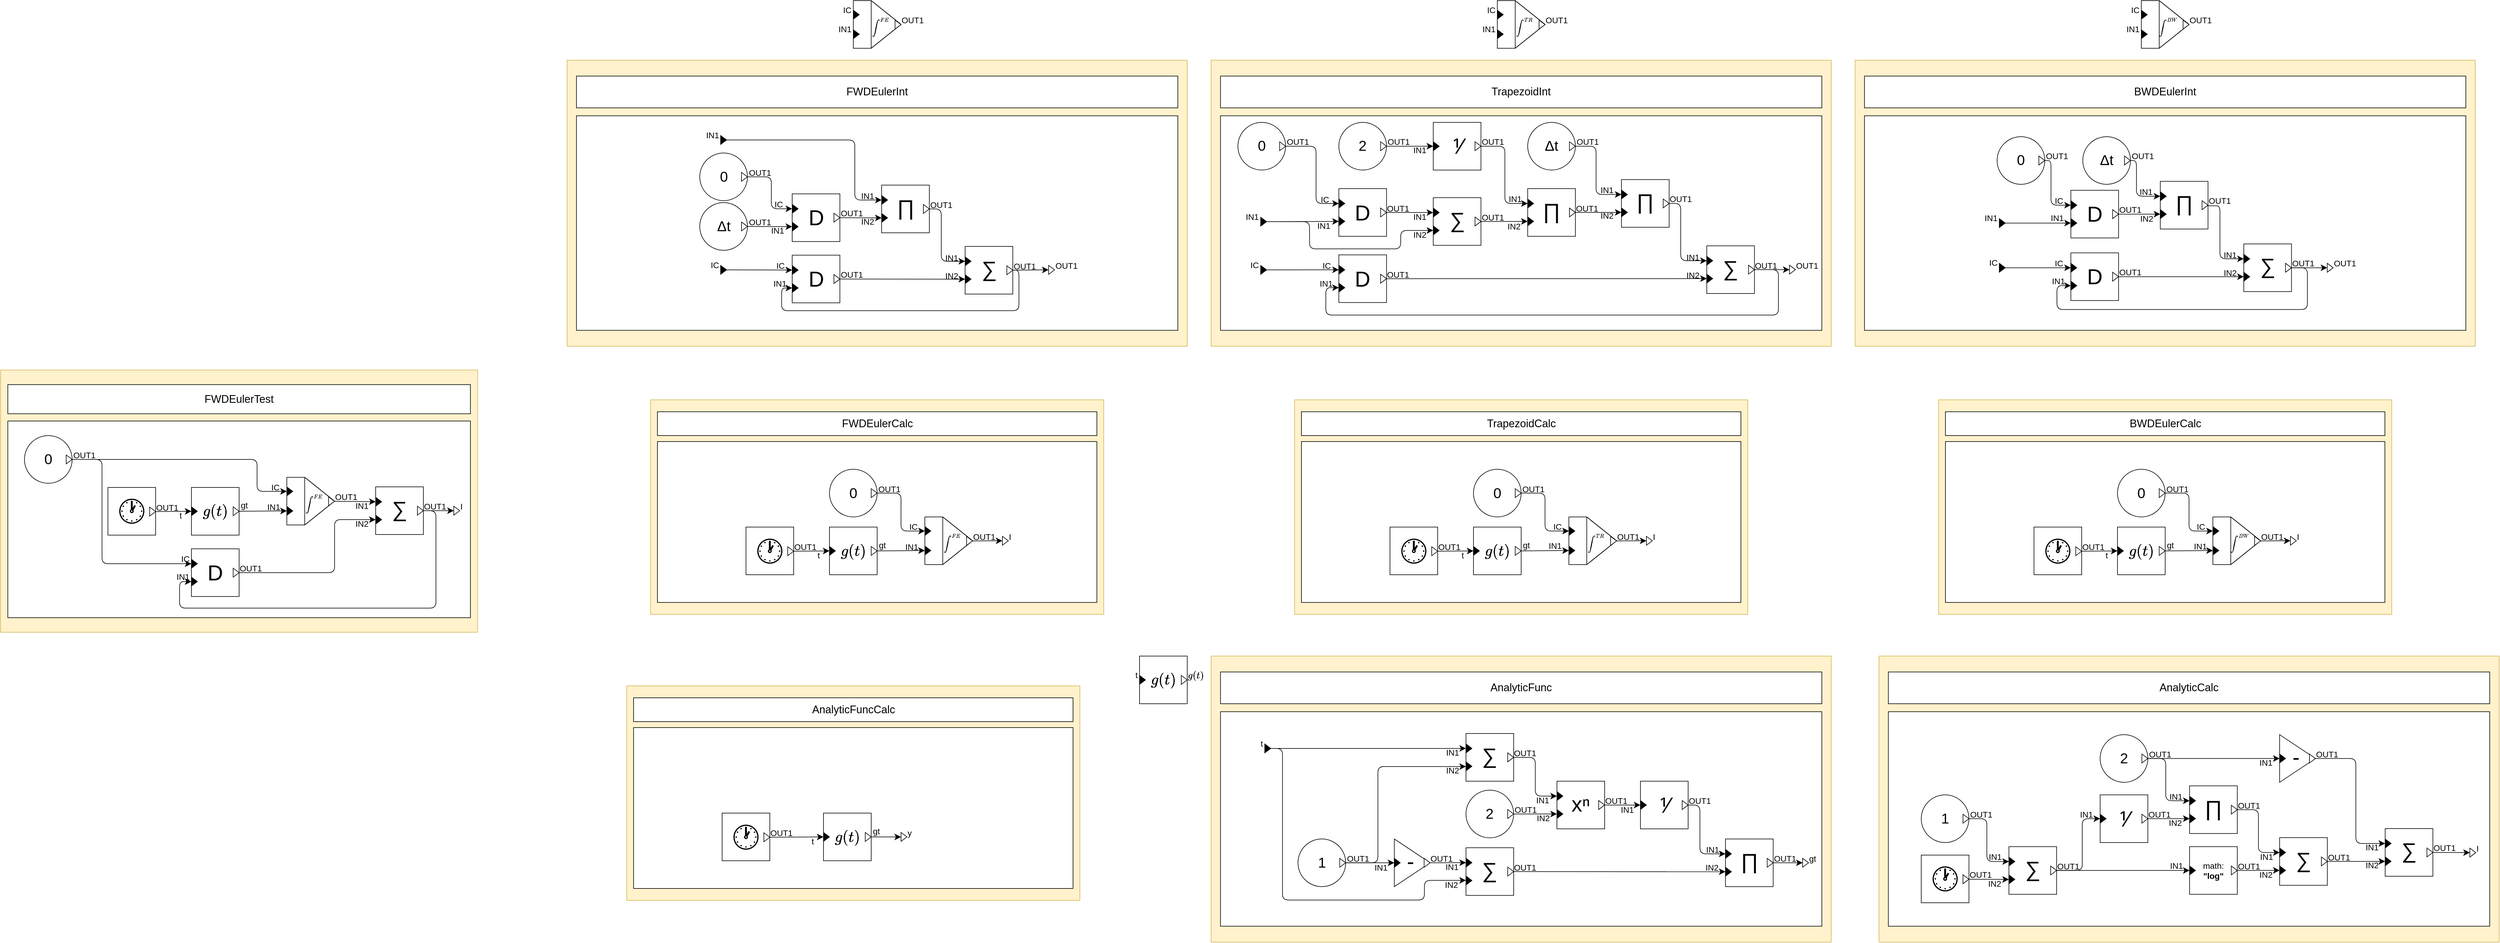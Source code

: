 <mxfile version="22.1.2" type="device">
  <diagram id="ByptkKLLbe-6zWDqu6p5" name="Page-1">
    <mxGraphModel dx="3173" dy="1971" grid="1" gridSize="10" guides="1" tooltips="1" connect="1" arrows="1" fold="1" page="0" pageScale="1" pageWidth="3300" pageHeight="4681" math="1" shadow="0">
      <root>
        <mxCell id="0" />
        <mxCell id="1" parent="0" />
        <object label="" placeholders="1" class_name="BWDEulerInt" id="875Q7cJ9eMsRLrqoedVQ-80">
          <mxCell style="rounded=0;whiteSpace=wrap;html=1;fillColor=#fff2cc;strokeColor=#d6b656;container=0;connectable=0;allowArrows=0;treeFolding=0;moveCells=0;treeMoving=0;comic=0;rotatable=0;expand=1;autosize=1;resizeWidth=1;resizeHeight=1;metaEdit=1;fontSize=16;" parent="1" vertex="1">
            <mxGeometry x="1280" y="-480" width="1040" height="480" as="geometry">
              <mxRectangle x="40" y="400" width="50" height="40" as="alternateBounds" />
            </mxGeometry>
          </mxCell>
        </object>
        <object label="BWDEulerInt" placeholders="1" id="875Q7cJ9eMsRLrqoedVQ-81">
          <mxCell style="rounded=0;whiteSpace=wrap;html=1;fillColor=#ffffff;fontSize=18;connectable=0;allowArrows=0;rotatable=0;cloneable=0;deletable=0;" parent="875Q7cJ9eMsRLrqoedVQ-80" vertex="1">
            <mxGeometry x="15.758" y="26.671" width="1008.485" height="53.329" as="geometry" />
          </mxCell>
        </object>
        <mxCell id="875Q7cJ9eMsRLrqoedVQ-82" value="" style="rounded=0;whiteSpace=wrap;html=1;fillColor=#ffffff;connectable=0;allowArrows=0;container=1;collapsible=0;portConstraintRotation=0;rotatable=0;cloneable=0;deletable=0;recursiveResize=0;fontSize=16;" parent="875Q7cJ9eMsRLrqoedVQ-80" vertex="1">
          <mxGeometry x="15.758" y="93.329" width="1008.485" height="360" as="geometry">
            <mxRectangle x="10" y="70" width="50" height="40" as="alternateBounds" />
          </mxGeometry>
        </mxCell>
        <object label="%value%" placeholders="1" value="0" block_name="zeroCt" class_name="ConstantBlock" id="sGnxYjfqu2Hk1xVGTKnI-189">
          <mxCell style="ellipse;whiteSpace=wrap;html=1;comic=0;fillColor=#ffffff;fontSize=24;align=center;allowArrows=0;connectable=0;container=1;collapsible=0;recursiveResize=1;direction=west;resizable=0;metaEdit=1;" parent="875Q7cJ9eMsRLrqoedVQ-82" vertex="1">
            <mxGeometry x="222.412" y="35.001" width="80" height="80" as="geometry" />
          </mxCell>
        </object>
        <object label="%name%" placeholders="1" name="OUT1" class_name="OutputPort" id="sGnxYjfqu2Hk1xVGTKnI-190">
          <mxCell style="triangle;fillColor=#ffffff;fontSize=14;points=[[1,0.5]];allowArrows=0;verticalAlign=middle;horizontal=1;spacingTop=0;align=left;spacingLeft=4;spacingRight=0;html=1;comic=0;treeFolding=0;treeMoving=0;movable=1;resizable=0;rotatable=1;deletable=1;editable=1;connectable=1;movableLabel=1;spacing=2;aspect=fixed;metaEdit=1;" parent="sGnxYjfqu2Hk1xVGTKnI-189" vertex="1">
            <mxGeometry x="70" y="32.5" width="10" height="15" as="geometry">
              <mxPoint x="6" y="-7" as="offset" />
            </mxGeometry>
          </mxCell>
        </object>
        <object label="%symbol%" placeholders="1" block_name="deltaT" class_name="DeltaTBlock" symbol="&amp;#916;t" id="sGnxYjfqu2Hk1xVGTKnI-191">
          <mxCell style="ellipse;whiteSpace=wrap;html=1;comic=0;fillColor=#ffffff;fontSize=24;align=center;allowArrows=0;connectable=0;container=1;collapsible=0;recursiveResize=1;direction=west;resizable=0;metaEdit=1;" parent="875Q7cJ9eMsRLrqoedVQ-82" vertex="1">
            <mxGeometry x="366.072" y="35.001" width="80" height="80" as="geometry" />
          </mxCell>
        </object>
        <object label="%name%" placeholders="1" name="OUT1" class_name="OutputPort" id="sGnxYjfqu2Hk1xVGTKnI-192">
          <mxCell style="triangle;fillColor=#ffffff;fontSize=14;points=[[1,0.5]];allowArrows=0;verticalAlign=middle;horizontal=1;spacingTop=0;align=left;spacingLeft=4;spacingRight=0;html=1;comic=0;treeFolding=0;treeMoving=0;movable=1;resizable=0;rotatable=1;deletable=1;editable=1;connectable=1;movableLabel=1;spacing=2;aspect=fixed;metaEdit=1;" parent="sGnxYjfqu2Hk1xVGTKnI-191" vertex="1">
            <mxGeometry x="70" y="32.5" width="10" height="15" as="geometry">
              <mxPoint x="6" y="-7" as="offset" />
            </mxGeometry>
          </mxCell>
        </object>
        <object label="%symbol%" placeholders="1" symbol="D" class_name="DelayBlock" block_name="delay1" id="sGnxYjfqu2Hk1xVGTKnI-193">
          <mxCell style="whiteSpace=wrap;html=1;aspect=fixed;comic=0;fillColor=#FFFFFF;fontSize=36;align=center;resizable=0;container=1;collapsible=0;points=[];allowArrows=0;metaEdit=1;connectable=0;" parent="875Q7cJ9eMsRLrqoedVQ-82" vertex="1">
            <mxGeometry x="346.072" y="125.001" width="80" height="80" as="geometry" />
          </mxCell>
        </object>
        <object label="%name%" placeholders="1" name="OUT1" class_name="OutputPort" id="sGnxYjfqu2Hk1xVGTKnI-194">
          <mxCell style="triangle;fillColor=#ffffff;fontSize=14;points=[[1,0.5]];allowArrows=0;verticalAlign=middle;horizontal=1;spacingTop=0;align=left;spacingLeft=4;spacingRight=0;html=1;comic=0;treeFolding=0;treeMoving=0;movable=1;resizable=0;rotatable=1;deletable=1;editable=1;connectable=1;movableLabel=1;spacing=2;aspect=fixed;metaEdit=1;" parent="sGnxYjfqu2Hk1xVGTKnI-193" vertex="1">
            <mxGeometry x="70" y="32.5" width="10" height="15" as="geometry">
              <mxPoint x="5" y="-7" as="offset" />
            </mxGeometry>
          </mxCell>
        </object>
        <object label="%name%" placeholders="1" name="IC" class_name="InputPort" id="sGnxYjfqu2Hk1xVGTKnI-195">
          <mxCell style="triangle;fontSize=14;points=[[0,0.5]];allowArrows=0;verticalAlign=middle;horizontal=1;spacingTop=0;align=right;spacingLeft=0;spacingRight=8;html=1;comic=0;treeFolding=0;treeMoving=0;resizable=0;movableLabel=1;spacing=2;aspect=fixed;fillColor=#000000;metaEdit=1;" parent="sGnxYjfqu2Hk1xVGTKnI-193" vertex="1">
            <mxGeometry y="17.5" width="10" height="15" as="geometry">
              <mxPoint x="-14" y="-7" as="offset" />
            </mxGeometry>
          </mxCell>
        </object>
        <object label="%name%" placeholders="1" name="IN1" class_name="InputPort" id="sGnxYjfqu2Hk1xVGTKnI-196">
          <mxCell style="triangle;fontSize=14;points=[[0,0.5]];allowArrows=0;verticalAlign=middle;horizontal=1;spacingTop=0;align=right;spacingLeft=0;spacingRight=8;html=1;comic=0;treeFolding=0;treeMoving=0;resizable=0;movableLabel=1;spacing=2;aspect=fixed;fillColor=#000000;metaEdit=1;" parent="sGnxYjfqu2Hk1xVGTKnI-193" vertex="1">
            <mxGeometry y="47.5" width="10" height="15" as="geometry">
              <mxPoint x="-13" y="-8" as="offset" />
            </mxGeometry>
          </mxCell>
        </object>
        <object label="%symbol%" placeholders="1" symbol="&amp;prod;" class_name="ProductBlock" block_name="prod" numberOfInputs="2" id="sGnxYjfqu2Hk1xVGTKnI-197">
          <mxCell style="whiteSpace=wrap;html=1;aspect=fixed;comic=0;fillColor=#FFFFFF;fontSize=36;align=center;resizable=0;container=1;collapsible=0;points=[];allowArrows=0;spacingTop=-6;metaEdit=1;connectable=0;" parent="875Q7cJ9eMsRLrqoedVQ-82" vertex="1">
            <mxGeometry x="496.072" y="110.001" width="80" height="80" as="geometry" />
          </mxCell>
        </object>
        <object label="%name%" placeholders="1" name="OUT1" class_name="OutputPort" id="sGnxYjfqu2Hk1xVGTKnI-198">
          <mxCell style="triangle;fillColor=#ffffff;fontSize=14;points=[[1,0.5]];allowArrows=0;verticalAlign=middle;horizontal=1;spacingTop=0;align=left;spacingLeft=4;spacingRight=0;html=1;comic=0;treeFolding=0;treeMoving=0;movable=1;resizable=0;rotatable=1;deletable=1;editable=1;connectable=1;movableLabel=1;spacing=2;aspect=fixed;metaEdit=1;" parent="sGnxYjfqu2Hk1xVGTKnI-197" vertex="1">
            <mxGeometry x="70" y="32.5" width="10" height="15" as="geometry">
              <mxPoint x="5" y="-7" as="offset" />
            </mxGeometry>
          </mxCell>
        </object>
        <object label="%name%" placeholders="1" name="IN1" class_name="InputPort" id="sGnxYjfqu2Hk1xVGTKnI-199">
          <mxCell style="triangle;fontSize=14;points=[[0,0.5]];allowArrows=0;verticalAlign=middle;horizontal=1;spacingTop=0;align=right;spacingLeft=0;spacingRight=8;html=1;comic=0;treeFolding=0;treeMoving=0;resizable=0;movableLabel=1;spacing=2;aspect=fixed;fillColor=#000000;metaEdit=1;" parent="sGnxYjfqu2Hk1xVGTKnI-197" vertex="1">
            <mxGeometry y="17.5" width="10" height="15" as="geometry">
              <mxPoint x="-14" y="-7" as="offset" />
            </mxGeometry>
          </mxCell>
        </object>
        <object label="%name%" placeholders="1" name="IN2" class_name="InputPort" id="sGnxYjfqu2Hk1xVGTKnI-200">
          <mxCell style="triangle;fontSize=14;points=[[0,0.5]];allowArrows=0;verticalAlign=middle;horizontal=1;spacingTop=0;align=right;spacingLeft=0;spacingRight=8;html=1;comic=0;treeFolding=0;treeMoving=0;resizable=0;movableLabel=1;spacing=2;aspect=fixed;fillColor=#000000;metaEdit=1;" parent="sGnxYjfqu2Hk1xVGTKnI-197" vertex="1">
            <mxGeometry y="47.5" width="10" height="15" as="geometry">
              <mxPoint x="-13" y="8" as="offset" />
            </mxGeometry>
          </mxCell>
        </object>
        <object label="%symbol%" placeholders="1" symbol="D" class_name="DelayBlock" block_name="delay2" id="sGnxYjfqu2Hk1xVGTKnI-201">
          <mxCell style="whiteSpace=wrap;html=1;aspect=fixed;comic=0;fillColor=#FFFFFF;fontSize=36;align=center;resizable=0;container=1;collapsible=0;points=[];allowArrows=0;metaEdit=1;connectable=0;" parent="875Q7cJ9eMsRLrqoedVQ-82" vertex="1">
            <mxGeometry x="346.072" y="230.001" width="80" height="80" as="geometry" />
          </mxCell>
        </object>
        <object label="%name%" placeholders="1" name="OUT1" class_name="OutputPort" id="sGnxYjfqu2Hk1xVGTKnI-202">
          <mxCell style="triangle;fillColor=#ffffff;fontSize=14;points=[[1,0.5]];allowArrows=0;verticalAlign=middle;horizontal=1;spacingTop=0;align=left;spacingLeft=4;spacingRight=0;html=1;comic=0;treeFolding=0;treeMoving=0;movable=1;resizable=0;rotatable=1;deletable=1;editable=1;connectable=1;movableLabel=1;spacing=2;aspect=fixed;metaEdit=1;" parent="sGnxYjfqu2Hk1xVGTKnI-201" vertex="1">
            <mxGeometry x="70" y="32.5" width="10" height="15" as="geometry">
              <mxPoint x="5" y="-7" as="offset" />
            </mxGeometry>
          </mxCell>
        </object>
        <object label="%name%" placeholders="1" name="IC" class_name="InputPort" id="sGnxYjfqu2Hk1xVGTKnI-203">
          <mxCell style="triangle;fontSize=14;points=[[0,0.5]];allowArrows=0;verticalAlign=middle;horizontal=1;spacingTop=0;align=right;spacingLeft=0;spacingRight=8;html=1;comic=0;treeFolding=0;treeMoving=0;resizable=0;movableLabel=1;spacing=2;aspect=fixed;fillColor=#000000;metaEdit=1;" parent="sGnxYjfqu2Hk1xVGTKnI-201" vertex="1">
            <mxGeometry y="17.5" width="10" height="15" as="geometry">
              <mxPoint x="-14" y="-7" as="offset" />
            </mxGeometry>
          </mxCell>
        </object>
        <object label="%name%" placeholders="1" name="IN1" class_name="InputPort" id="sGnxYjfqu2Hk1xVGTKnI-204">
          <mxCell style="triangle;fontSize=14;points=[[0,0.5]];allowArrows=0;verticalAlign=middle;horizontal=1;spacingTop=0;align=right;spacingLeft=0;spacingRight=8;html=1;comic=0;treeFolding=0;treeMoving=0;resizable=0;movableLabel=1;spacing=2;aspect=fixed;fillColor=#000000;metaEdit=1;" parent="sGnxYjfqu2Hk1xVGTKnI-201" vertex="1">
            <mxGeometry y="47.5" width="10" height="15" as="geometry">
              <mxPoint x="-11" y="-7" as="offset" />
            </mxGeometry>
          </mxCell>
        </object>
        <object label="%symbol%" placeholders="1" symbol="&amp;sum;" class_name="AdderBlock" block_name="sum" numberOfInputs="2" id="sGnxYjfqu2Hk1xVGTKnI-205">
          <mxCell style="whiteSpace=wrap;html=1;aspect=fixed;comic=0;fillColor=#FFFFFF;fontSize=36;align=center;resizable=0;container=1;collapsible=0;points=[];allowArrows=0;spacingTop=-6;metaEdit=1;connectable=0;" parent="875Q7cJ9eMsRLrqoedVQ-82" vertex="1">
            <mxGeometry x="636.072" y="215.001" width="80" height="80" as="geometry" />
          </mxCell>
        </object>
        <object label="%name%" placeholders="1" name="OUT1" class_name="OutputPort" id="sGnxYjfqu2Hk1xVGTKnI-206">
          <mxCell style="triangle;fillColor=#ffffff;fontSize=14;points=[[1,0.5]];allowArrows=0;verticalAlign=middle;horizontal=1;spacingTop=0;align=left;spacingLeft=4;spacingRight=0;html=1;comic=0;treeFolding=0;treeMoving=0;movable=1;resizable=0;rotatable=1;deletable=1;editable=1;connectable=1;movableLabel=1;spacing=2;aspect=fixed;metaEdit=1;" parent="sGnxYjfqu2Hk1xVGTKnI-205" vertex="1">
            <mxGeometry x="70" y="32.5" width="10" height="15" as="geometry">
              <mxPoint x="5" y="-7" as="offset" />
            </mxGeometry>
          </mxCell>
        </object>
        <object label="%name%" placeholders="1" name="IN1" class_name="InputPort" id="sGnxYjfqu2Hk1xVGTKnI-207">
          <mxCell style="triangle;fontSize=14;points=[[0,0.5]];allowArrows=0;verticalAlign=middle;horizontal=1;spacingTop=0;align=right;spacingLeft=0;spacingRight=8;html=1;comic=0;treeFolding=0;treeMoving=0;resizable=0;movableLabel=1;spacing=2;aspect=fixed;fillColor=#000000;metaEdit=1;" parent="sGnxYjfqu2Hk1xVGTKnI-205" vertex="1">
            <mxGeometry y="17.5" width="10" height="15" as="geometry">
              <mxPoint x="-13" y="-6" as="offset" />
            </mxGeometry>
          </mxCell>
        </object>
        <object label="%name%" placeholders="1" name="IN2" class_name="InputPort" id="sGnxYjfqu2Hk1xVGTKnI-208">
          <mxCell style="triangle;fontSize=14;points=[[0,0.5]];allowArrows=0;verticalAlign=middle;horizontal=1;spacingTop=0;align=right;spacingLeft=0;spacingRight=8;html=1;comic=0;treeFolding=0;treeMoving=0;resizable=0;movableLabel=1;spacing=2;aspect=fixed;fillColor=#000000;metaEdit=1;" parent="sGnxYjfqu2Hk1xVGTKnI-205" vertex="1">
            <mxGeometry y="47.5" width="10" height="15" as="geometry">
              <mxPoint x="-13" y="-6" as="offset" />
            </mxGeometry>
          </mxCell>
        </object>
        <mxCell id="sGnxYjfqu2Hk1xVGTKnI-209" style="edgeStyle=none;curved=1;rounded=0;orthogonalLoop=1;jettySize=auto;html=1;exitX=1;exitY=0.5;exitDx=0;exitDy=0;entryX=0;entryY=0.5;entryDx=0;entryDy=0;fontSize=12;startSize=8;endSize=8;" parent="875Q7cJ9eMsRLrqoedVQ-82" source="sGnxYjfqu2Hk1xVGTKnI-210" target="sGnxYjfqu2Hk1xVGTKnI-196" edge="1">
          <mxGeometry relative="1" as="geometry" />
        </mxCell>
        <object label="%name%" placeholders="1" name="IN1" class_name="InputPort" id="sGnxYjfqu2Hk1xVGTKnI-210">
          <mxCell style="triangle;fontSize=14;points=[[0,0.5],[1,0.5]];allowArrows=0;verticalAlign=middle;horizontal=1;spacingTop=0;align=right;spacingLeft=0;spacingRight=8;html=1;comic=0;treeFolding=0;treeMoving=0;resizable=0;movableLabel=1;spacing=2;aspect=fixed;fillColor=#000000;metaEdit=1;" parent="875Q7cJ9eMsRLrqoedVQ-82" vertex="1">
            <mxGeometry x="226.072" y="172.501" width="10" height="15" as="geometry">
              <mxPoint x="-4" y="-8" as="offset" />
            </mxGeometry>
          </mxCell>
        </object>
        <mxCell id="sGnxYjfqu2Hk1xVGTKnI-211" style="edgeStyle=none;curved=1;rounded=0;orthogonalLoop=1;jettySize=auto;html=1;exitX=1;exitY=0.5;exitDx=0;exitDy=0;entryX=0;entryY=0.5;entryDx=0;entryDy=0;fontSize=12;startSize=8;endSize=8;" parent="875Q7cJ9eMsRLrqoedVQ-82" source="sGnxYjfqu2Hk1xVGTKnI-212" target="sGnxYjfqu2Hk1xVGTKnI-203" edge="1">
          <mxGeometry relative="1" as="geometry" />
        </mxCell>
        <object label="%name%" placeholders="1" name="IC" class_name="InputPort" id="sGnxYjfqu2Hk1xVGTKnI-212">
          <mxCell style="triangle;fontSize=14;points=[[0,0.5],[1,0.5]];allowArrows=0;verticalAlign=middle;horizontal=1;spacingTop=0;align=right;spacingLeft=0;spacingRight=8;html=1;comic=0;treeFolding=0;treeMoving=0;resizable=0;movableLabel=1;spacing=2;aspect=fixed;fillColor=#000000;metaEdit=1;" parent="875Q7cJ9eMsRLrqoedVQ-82" vertex="1">
            <mxGeometry x="226.072" y="247.501" width="10" height="15" as="geometry">
              <mxPoint x="-4" y="-8" as="offset" />
            </mxGeometry>
          </mxCell>
        </object>
        <object label="%name%" placeholders="1" name="OUT1" class_name="OutputPort" id="sGnxYjfqu2Hk1xVGTKnI-213">
          <mxCell style="triangle;fillColor=#ffffff;fontSize=14;points=[[0,0.5],[1,0.5]];allowArrows=0;verticalAlign=middle;horizontal=1;spacingTop=0;align=left;spacingLeft=4;spacingRight=0;html=1;comic=0;treeFolding=0;treeMoving=0;movable=1;resizable=0;rotatable=1;deletable=1;editable=1;connectable=1;movableLabel=1;spacing=2;aspect=fixed;metaEdit=1;" parent="875Q7cJ9eMsRLrqoedVQ-82" vertex="1">
            <mxGeometry x="776.072" y="247.501" width="10" height="15" as="geometry">
              <mxPoint x="5" y="-7" as="offset" />
            </mxGeometry>
          </mxCell>
        </object>
        <mxCell id="sGnxYjfqu2Hk1xVGTKnI-214" style="edgeStyle=orthogonalEdgeStyle;rounded=1;orthogonalLoop=1;jettySize=auto;html=1;exitX=1;exitY=0.5;exitDx=0;exitDy=0;entryX=0;entryY=0.5;entryDx=0;entryDy=0;fontSize=12;startSize=8;endSize=8;" parent="875Q7cJ9eMsRLrqoedVQ-82" source="sGnxYjfqu2Hk1xVGTKnI-190" target="sGnxYjfqu2Hk1xVGTKnI-195" edge="1">
          <mxGeometry relative="1" as="geometry">
            <Array as="points">
              <mxPoint x="312.72" y="75.03" />
              <mxPoint x="312.72" y="150.03" />
            </Array>
          </mxGeometry>
        </mxCell>
        <mxCell id="sGnxYjfqu2Hk1xVGTKnI-215" style="edgeStyle=orthogonalEdgeStyle;rounded=1;orthogonalLoop=1;jettySize=auto;html=1;exitX=1;exitY=0.5;exitDx=0;exitDy=0;entryX=0;entryY=0.5;entryDx=0;entryDy=0;fontSize=12;startSize=8;endSize=8;" parent="875Q7cJ9eMsRLrqoedVQ-82" source="sGnxYjfqu2Hk1xVGTKnI-198" target="sGnxYjfqu2Hk1xVGTKnI-207" edge="1">
          <mxGeometry relative="1" as="geometry">
            <Array as="points">
              <mxPoint x="576.072" y="151.001" />
              <mxPoint x="596.072" y="151.001" />
              <mxPoint x="596.072" y="240.001" />
            </Array>
          </mxGeometry>
        </mxCell>
        <mxCell id="sGnxYjfqu2Hk1xVGTKnI-216" style="edgeStyle=none;curved=1;rounded=0;orthogonalLoop=1;jettySize=auto;html=1;exitX=1;exitY=0.5;exitDx=0;exitDy=0;entryX=0;entryY=0.5;entryDx=0;entryDy=0;fontSize=12;startSize=8;endSize=8;" parent="875Q7cJ9eMsRLrqoedVQ-82" source="sGnxYjfqu2Hk1xVGTKnI-202" target="sGnxYjfqu2Hk1xVGTKnI-208" edge="1">
          <mxGeometry relative="1" as="geometry" />
        </mxCell>
        <mxCell id="sGnxYjfqu2Hk1xVGTKnI-217" style="edgeStyle=orthogonalEdgeStyle;rounded=1;orthogonalLoop=1;jettySize=auto;html=1;exitX=1;exitY=0.5;exitDx=0;exitDy=0;entryX=0;entryY=0.5;entryDx=0;entryDy=0;fontSize=12;startSize=8;endSize=8;" parent="875Q7cJ9eMsRLrqoedVQ-82" source="sGnxYjfqu2Hk1xVGTKnI-206" target="sGnxYjfqu2Hk1xVGTKnI-204" edge="1">
          <mxGeometry relative="1" as="geometry">
            <Array as="points">
              <mxPoint x="742.72" y="255.03" />
              <mxPoint x="742.72" y="325.03" />
              <mxPoint x="322.72" y="325.03" />
              <mxPoint x="322.72" y="285.03" />
            </Array>
          </mxGeometry>
        </mxCell>
        <mxCell id="sGnxYjfqu2Hk1xVGTKnI-218" style="edgeStyle=none;curved=1;rounded=0;orthogonalLoop=1;jettySize=auto;html=1;exitX=1;exitY=0.5;exitDx=0;exitDy=0;entryX=0;entryY=0.5;entryDx=0;entryDy=0;fontSize=12;startSize=8;endSize=8;" parent="875Q7cJ9eMsRLrqoedVQ-82" source="sGnxYjfqu2Hk1xVGTKnI-206" target="sGnxYjfqu2Hk1xVGTKnI-213" edge="1">
          <mxGeometry relative="1" as="geometry" />
        </mxCell>
        <mxCell id="sGnxYjfqu2Hk1xVGTKnI-219" style="edgeStyle=none;curved=1;rounded=0;orthogonalLoop=1;jettySize=auto;html=1;exitX=1;exitY=0.5;exitDx=0;exitDy=0;entryX=0;entryY=0.5;entryDx=0;entryDy=0;fontSize=12;startSize=8;endSize=8;" parent="875Q7cJ9eMsRLrqoedVQ-82" source="sGnxYjfqu2Hk1xVGTKnI-194" target="sGnxYjfqu2Hk1xVGTKnI-200" edge="1">
          <mxGeometry relative="1" as="geometry" />
        </mxCell>
        <mxCell id="sGnxYjfqu2Hk1xVGTKnI-220" style="edgeStyle=orthogonalEdgeStyle;rounded=1;orthogonalLoop=1;jettySize=auto;html=1;exitX=1;exitY=0.5;exitDx=0;exitDy=0;entryX=0;entryY=0.5;entryDx=0;entryDy=0;fontSize=12;startSize=8;endSize=8;" parent="875Q7cJ9eMsRLrqoedVQ-82" source="sGnxYjfqu2Hk1xVGTKnI-192" target="sGnxYjfqu2Hk1xVGTKnI-199" edge="1">
          <mxGeometry relative="1" as="geometry">
            <Array as="points">
              <mxPoint x="456.072" y="75.001" />
              <mxPoint x="456.072" y="135.001" />
            </Array>
          </mxGeometry>
        </mxCell>
        <object label="" placeholders="1" class_name="FWDEulerInt" id="875Q7cJ9eMsRLrqoedVQ-152">
          <mxCell style="rounded=0;whiteSpace=wrap;html=1;fillColor=#fff2cc;strokeColor=#d6b656;container=0;connectable=0;allowArrows=0;treeFolding=0;moveCells=0;treeMoving=0;comic=0;rotatable=0;expand=1;autosize=1;resizeWidth=1;resizeHeight=1;metaEdit=1;fontSize=16;" parent="1" vertex="1">
            <mxGeometry x="-880" y="-480" width="1040" height="480" as="geometry">
              <mxRectangle x="40" y="400" width="50" height="40" as="alternateBounds" />
            </mxGeometry>
          </mxCell>
        </object>
        <object label="FWDEulerInt" placeholders="1" id="875Q7cJ9eMsRLrqoedVQ-153">
          <mxCell style="rounded=0;whiteSpace=wrap;html=1;fillColor=#ffffff;fontSize=18;connectable=0;allowArrows=0;rotatable=0;cloneable=0;deletable=0;" parent="875Q7cJ9eMsRLrqoedVQ-152" vertex="1">
            <mxGeometry x="15.758" y="26.671" width="1008.485" height="53.329" as="geometry" />
          </mxCell>
        </object>
        <mxCell id="875Q7cJ9eMsRLrqoedVQ-154" value="" style="rounded=0;whiteSpace=wrap;html=1;fillColor=#ffffff;connectable=0;allowArrows=0;container=1;collapsible=0;portConstraintRotation=0;rotatable=0;cloneable=0;deletable=0;recursiveResize=0;fontSize=16;" parent="875Q7cJ9eMsRLrqoedVQ-152" vertex="1">
          <mxGeometry x="15.758" y="93.329" width="1008.485" height="360" as="geometry">
            <mxRectangle x="10" y="70" width="50" height="40" as="alternateBounds" />
          </mxGeometry>
        </mxCell>
        <object label="%value%" placeholders="1" value="0" block_name="zeroCt" class_name="ConstantBlock" id="875Q7cJ9eMsRLrqoedVQ-187">
          <mxCell style="ellipse;whiteSpace=wrap;html=1;comic=0;fillColor=#ffffff;fontSize=24;align=center;allowArrows=0;connectable=0;container=1;collapsible=0;recursiveResize=1;direction=west;resizable=0;metaEdit=1;" parent="875Q7cJ9eMsRLrqoedVQ-154" vertex="1">
            <mxGeometry x="206.742" y="62.445" width="80" height="80" as="geometry" />
          </mxCell>
        </object>
        <object label="%name%" placeholders="1" name="OUT1" class_name="OutputPort" id="875Q7cJ9eMsRLrqoedVQ-188">
          <mxCell style="triangle;fillColor=#ffffff;fontSize=14;points=[[1,0.5]];allowArrows=0;verticalAlign=middle;horizontal=1;spacingTop=0;align=left;spacingLeft=4;spacingRight=0;html=1;comic=0;treeFolding=0;treeMoving=0;movable=1;resizable=0;rotatable=1;deletable=1;editable=1;connectable=1;movableLabel=1;spacing=2;aspect=fixed;metaEdit=1;" parent="875Q7cJ9eMsRLrqoedVQ-187" vertex="1">
            <mxGeometry x="70" y="32.5" width="10" height="15" as="geometry">
              <mxPoint x="6" y="-7" as="offset" />
            </mxGeometry>
          </mxCell>
        </object>
        <object label="%symbol%" placeholders="1" block_name="deltaT" class_name="DeltaTBlock" symbol="&amp;#916;t" id="875Q7cJ9eMsRLrqoedVQ-189">
          <mxCell style="ellipse;whiteSpace=wrap;html=1;comic=0;fillColor=#ffffff;fontSize=24;align=center;allowArrows=0;connectable=0;container=1;collapsible=0;recursiveResize=1;direction=west;resizable=0;metaEdit=1;" parent="875Q7cJ9eMsRLrqoedVQ-154" vertex="1">
            <mxGeometry x="206.742" y="145.711" width="80" height="80" as="geometry" />
          </mxCell>
        </object>
        <object label="%name%" placeholders="1" name="OUT1" class_name="OutputPort" id="875Q7cJ9eMsRLrqoedVQ-190">
          <mxCell style="triangle;fillColor=#ffffff;fontSize=14;points=[[1,0.5]];allowArrows=0;verticalAlign=middle;horizontal=1;spacingTop=0;align=left;spacingLeft=4;spacingRight=0;html=1;comic=0;treeFolding=0;treeMoving=0;movable=1;resizable=0;rotatable=1;deletable=1;editable=1;connectable=1;movableLabel=1;spacing=2;aspect=fixed;metaEdit=1;" parent="875Q7cJ9eMsRLrqoedVQ-189" vertex="1">
            <mxGeometry x="70" y="32.5" width="10" height="15" as="geometry">
              <mxPoint x="6" y="-7" as="offset" />
            </mxGeometry>
          </mxCell>
        </object>
        <object label="%symbol%" placeholders="1" symbol="D" class_name="DelayBlock" block_name="delay1" id="875Q7cJ9eMsRLrqoedVQ-191">
          <mxCell style="whiteSpace=wrap;html=1;aspect=fixed;comic=0;fillColor=#FFFFFF;fontSize=36;align=center;resizable=0;container=1;collapsible=0;points=[];allowArrows=0;metaEdit=1;connectable=0;" parent="875Q7cJ9eMsRLrqoedVQ-154" vertex="1">
            <mxGeometry x="361.742" y="131.017" width="80" height="80" as="geometry" />
          </mxCell>
        </object>
        <object label="%name%" placeholders="1" name="OUT1" class_name="OutputPort" id="875Q7cJ9eMsRLrqoedVQ-192">
          <mxCell style="triangle;fillColor=#ffffff;fontSize=14;points=[[1,0.5]];allowArrows=0;verticalAlign=middle;horizontal=1;spacingTop=0;align=left;spacingLeft=4;spacingRight=0;html=1;comic=0;treeFolding=0;treeMoving=0;movable=1;resizable=0;rotatable=1;deletable=1;editable=1;connectable=1;movableLabel=1;spacing=2;aspect=fixed;metaEdit=1;" parent="875Q7cJ9eMsRLrqoedVQ-191" vertex="1">
            <mxGeometry x="70" y="32.5" width="10" height="15" as="geometry">
              <mxPoint x="5" y="-7" as="offset" />
            </mxGeometry>
          </mxCell>
        </object>
        <object label="%name%" placeholders="1" name="IC" class_name="InputPort" id="875Q7cJ9eMsRLrqoedVQ-193">
          <mxCell style="triangle;fontSize=14;points=[[0,0.5]];allowArrows=0;verticalAlign=middle;horizontal=1;spacingTop=0;align=right;spacingLeft=0;spacingRight=8;html=1;comic=0;treeFolding=0;treeMoving=0;resizable=0;movableLabel=1;spacing=2;aspect=fixed;fillColor=#000000;metaEdit=1;" parent="875Q7cJ9eMsRLrqoedVQ-191" vertex="1">
            <mxGeometry y="17.5" width="10" height="15" as="geometry">
              <mxPoint x="-17" y="-7" as="offset" />
            </mxGeometry>
          </mxCell>
        </object>
        <object label="%name%" placeholders="1" name="IN1" class_name="InputPort" id="875Q7cJ9eMsRLrqoedVQ-194">
          <mxCell style="triangle;fontSize=14;points=[[0,0.5]];allowArrows=0;verticalAlign=middle;horizontal=1;spacingTop=0;align=right;spacingLeft=0;spacingRight=8;html=1;comic=0;treeFolding=0;treeMoving=0;resizable=0;movableLabel=1;spacing=2;aspect=fixed;fillColor=#000000;metaEdit=1;" parent="875Q7cJ9eMsRLrqoedVQ-191" vertex="1">
            <mxGeometry y="47.5" width="10" height="15" as="geometry">
              <mxPoint x="-15" y="7" as="offset" />
            </mxGeometry>
          </mxCell>
        </object>
        <object label="%symbol%" placeholders="1" symbol="&amp;prod;" class_name="ProductBlock" block_name="prod" numberOfInputs="2" id="875Q7cJ9eMsRLrqoedVQ-195">
          <mxCell style="whiteSpace=wrap;html=1;aspect=fixed;comic=0;fillColor=#FFFFFF;fontSize=36;align=center;resizable=0;container=1;collapsible=0;points=[];allowArrows=0;spacingTop=-6;metaEdit=1;connectable=0;" parent="875Q7cJ9eMsRLrqoedVQ-154" vertex="1">
            <mxGeometry x="511.742" y="116.323" width="80" height="80" as="geometry" />
          </mxCell>
        </object>
        <object label="%name%" placeholders="1" name="OUT1" class_name="OutputPort" id="875Q7cJ9eMsRLrqoedVQ-196">
          <mxCell style="triangle;fillColor=#ffffff;fontSize=14;points=[[1,0.5]];allowArrows=0;verticalAlign=middle;horizontal=1;spacingTop=0;align=left;spacingLeft=4;spacingRight=0;html=1;comic=0;treeFolding=0;treeMoving=0;movable=1;resizable=0;rotatable=1;deletable=1;editable=1;connectable=1;movableLabel=1;spacing=2;aspect=fixed;metaEdit=1;" parent="875Q7cJ9eMsRLrqoedVQ-195" vertex="1">
            <mxGeometry x="70" y="32.5" width="10" height="15" as="geometry">
              <mxPoint x="5" y="-7" as="offset" />
            </mxGeometry>
          </mxCell>
        </object>
        <object label="%name%" placeholders="1" name="IN1" class_name="InputPort" id="875Q7cJ9eMsRLrqoedVQ-197">
          <mxCell style="triangle;fontSize=14;points=[[0,0.5]];allowArrows=0;verticalAlign=middle;horizontal=1;spacingTop=0;align=right;spacingLeft=0;spacingRight=8;html=1;comic=0;treeFolding=0;treeMoving=0;resizable=0;movableLabel=1;spacing=2;aspect=fixed;fillColor=#000000;metaEdit=1;" parent="875Q7cJ9eMsRLrqoedVQ-195" vertex="1">
            <mxGeometry y="17.5" width="10" height="15" as="geometry">
              <mxPoint x="-14" y="-7" as="offset" />
            </mxGeometry>
          </mxCell>
        </object>
        <object label="%name%" placeholders="1" name="IN2" class_name="InputPort" id="875Q7cJ9eMsRLrqoedVQ-198">
          <mxCell style="triangle;fontSize=14;points=[[0,0.5]];allowArrows=0;verticalAlign=middle;horizontal=1;spacingTop=0;align=right;spacingLeft=0;spacingRight=8;html=1;comic=0;treeFolding=0;treeMoving=0;resizable=0;movableLabel=1;spacing=2;aspect=fixed;fillColor=#000000;metaEdit=1;" parent="875Q7cJ9eMsRLrqoedVQ-195" vertex="1">
            <mxGeometry y="47.5" width="10" height="15" as="geometry">
              <mxPoint x="-14" y="6" as="offset" />
            </mxGeometry>
          </mxCell>
        </object>
        <object label="%symbol%" placeholders="1" symbol="D" class_name="DelayBlock" block_name="delay2" id="875Q7cJ9eMsRLrqoedVQ-199">
          <mxCell style="whiteSpace=wrap;html=1;aspect=fixed;comic=0;fillColor=#FFFFFF;fontSize=36;align=center;resizable=0;container=1;collapsible=0;points=[];allowArrows=0;metaEdit=1;connectable=0;" parent="875Q7cJ9eMsRLrqoedVQ-154" vertex="1">
            <mxGeometry x="361.742" y="233.874" width="80" height="80" as="geometry" />
          </mxCell>
        </object>
        <object label="%name%" placeholders="1" name="OUT1" class_name="OutputPort" id="875Q7cJ9eMsRLrqoedVQ-200">
          <mxCell style="triangle;fillColor=#ffffff;fontSize=14;points=[[1,0.5]];allowArrows=0;verticalAlign=middle;horizontal=1;spacingTop=0;align=left;spacingLeft=4;spacingRight=0;html=1;comic=0;treeFolding=0;treeMoving=0;movable=1;resizable=0;rotatable=1;deletable=1;editable=1;connectable=1;movableLabel=1;spacing=2;aspect=fixed;metaEdit=1;" parent="875Q7cJ9eMsRLrqoedVQ-199" vertex="1">
            <mxGeometry x="70" y="32.5" width="10" height="15" as="geometry">
              <mxPoint x="5" y="-7" as="offset" />
            </mxGeometry>
          </mxCell>
        </object>
        <object label="%name%" placeholders="1" name="IC" class_name="InputPort" id="875Q7cJ9eMsRLrqoedVQ-201">
          <mxCell style="triangle;fontSize=14;points=[[0,0.5]];allowArrows=0;verticalAlign=middle;horizontal=1;spacingTop=0;align=right;spacingLeft=0;spacingRight=8;html=1;comic=0;treeFolding=0;treeMoving=0;resizable=0;movableLabel=1;spacing=2;aspect=fixed;fillColor=#000000;metaEdit=1;" parent="875Q7cJ9eMsRLrqoedVQ-199" vertex="1">
            <mxGeometry y="17.5" width="10" height="15" as="geometry">
              <mxPoint x="-14" y="-7" as="offset" />
            </mxGeometry>
          </mxCell>
        </object>
        <object label="%name%" placeholders="1" name="IN1" class_name="InputPort" id="875Q7cJ9eMsRLrqoedVQ-202">
          <mxCell style="triangle;fontSize=14;points=[[0,0.5]];allowArrows=0;verticalAlign=middle;horizontal=1;spacingTop=0;align=right;spacingLeft=0;spacingRight=8;html=1;comic=0;treeFolding=0;treeMoving=0;resizable=0;movableLabel=1;spacing=2;aspect=fixed;fillColor=#000000;metaEdit=1;" parent="875Q7cJ9eMsRLrqoedVQ-199" vertex="1">
            <mxGeometry y="47.5" width="10" height="15" as="geometry">
              <mxPoint x="-11" y="-7" as="offset" />
            </mxGeometry>
          </mxCell>
        </object>
        <object label="%symbol%" placeholders="1" symbol="&amp;sum;" class_name="AdderBlock" block_name="sum" numberOfInputs="2" id="875Q7cJ9eMsRLrqoedVQ-203">
          <mxCell style="whiteSpace=wrap;html=1;aspect=fixed;comic=0;fillColor=#FFFFFF;fontSize=36;align=center;resizable=0;container=1;collapsible=0;points=[];allowArrows=0;spacingTop=-6;metaEdit=1;connectable=0;" parent="875Q7cJ9eMsRLrqoedVQ-154" vertex="1">
            <mxGeometry x="651.742" y="219.18" width="80" height="80" as="geometry" />
          </mxCell>
        </object>
        <object label="%name%" placeholders="1" name="OUT1" class_name="OutputPort" id="875Q7cJ9eMsRLrqoedVQ-204">
          <mxCell style="triangle;fillColor=#ffffff;fontSize=14;points=[[1,0.5]];allowArrows=0;verticalAlign=middle;horizontal=1;spacingTop=0;align=left;spacingLeft=4;spacingRight=0;html=1;comic=0;treeFolding=0;treeMoving=0;movable=1;resizable=0;rotatable=1;deletable=1;editable=1;connectable=1;movableLabel=1;spacing=2;aspect=fixed;metaEdit=1;" parent="875Q7cJ9eMsRLrqoedVQ-203" vertex="1">
            <mxGeometry x="70" y="32.5" width="10" height="15" as="geometry">
              <mxPoint x="5" y="-7" as="offset" />
            </mxGeometry>
          </mxCell>
        </object>
        <object label="%name%" placeholders="1" name="IN1" class_name="InputPort" id="875Q7cJ9eMsRLrqoedVQ-205">
          <mxCell style="triangle;fontSize=14;points=[[0,0.5]];allowArrows=0;verticalAlign=middle;horizontal=1;spacingTop=0;align=right;spacingLeft=0;spacingRight=8;html=1;comic=0;treeFolding=0;treeMoving=0;resizable=0;movableLabel=1;spacing=2;aspect=fixed;fillColor=#000000;metaEdit=1;" parent="875Q7cJ9eMsRLrqoedVQ-203" vertex="1">
            <mxGeometry y="17.5" width="10" height="15" as="geometry">
              <mxPoint x="-13" y="-6" as="offset" />
            </mxGeometry>
          </mxCell>
        </object>
        <object label="%name%" placeholders="1" name="IN2" class_name="InputPort" id="875Q7cJ9eMsRLrqoedVQ-206">
          <mxCell style="triangle;fontSize=14;points=[[0,0.5]];allowArrows=0;verticalAlign=middle;horizontal=1;spacingTop=0;align=right;spacingLeft=0;spacingRight=8;html=1;comic=0;treeFolding=0;treeMoving=0;resizable=0;movableLabel=1;spacing=2;aspect=fixed;fillColor=#000000;metaEdit=1;" parent="875Q7cJ9eMsRLrqoedVQ-203" vertex="1">
            <mxGeometry y="47.5" width="10" height="15" as="geometry">
              <mxPoint x="-13" y="-6" as="offset" />
            </mxGeometry>
          </mxCell>
        </object>
        <mxCell id="875Q7cJ9eMsRLrqoedVQ-207" style="edgeStyle=orthogonalEdgeStyle;rounded=1;orthogonalLoop=1;jettySize=auto;html=1;exitX=1;exitY=0.5;exitDx=0;exitDy=0;entryX=0;entryY=0.5;entryDx=0;entryDy=0;fontSize=12;startSize=8;endSize=8;" parent="875Q7cJ9eMsRLrqoedVQ-154" source="875Q7cJ9eMsRLrqoedVQ-208" target="875Q7cJ9eMsRLrqoedVQ-197" edge="1">
          <mxGeometry relative="1" as="geometry">
            <Array as="points">
              <mxPoint x="466.742" y="40.894" />
              <mxPoint x="466.742" y="140.813" />
            </Array>
          </mxGeometry>
        </mxCell>
        <object label="%name%" placeholders="1" name="IN1" class_name="InputPort" id="875Q7cJ9eMsRLrqoedVQ-208">
          <mxCell style="triangle;fontSize=14;points=[[0,0.5],[1,0.5]];allowArrows=0;verticalAlign=middle;horizontal=1;spacingTop=0;align=right;spacingLeft=0;spacingRight=8;html=1;comic=0;treeFolding=0;treeMoving=0;resizable=0;movableLabel=1;spacing=2;aspect=fixed;fillColor=#000000;metaEdit=1;" parent="875Q7cJ9eMsRLrqoedVQ-154" vertex="1">
            <mxGeometry x="241.742" y="33.058" width="10" height="15" as="geometry">
              <mxPoint x="-4" y="-8" as="offset" />
            </mxGeometry>
          </mxCell>
        </object>
        <mxCell id="875Q7cJ9eMsRLrqoedVQ-209" style="edgeStyle=none;curved=1;rounded=0;orthogonalLoop=1;jettySize=auto;html=1;exitX=1;exitY=0.5;exitDx=0;exitDy=0;entryX=0;entryY=0.5;entryDx=0;entryDy=0;fontSize=12;startSize=8;endSize=8;" parent="875Q7cJ9eMsRLrqoedVQ-154" source="875Q7cJ9eMsRLrqoedVQ-210" target="875Q7cJ9eMsRLrqoedVQ-201" edge="1">
          <mxGeometry relative="1" as="geometry" />
        </mxCell>
        <object label="%name%" placeholders="1" name="IC" class_name="InputPort" id="875Q7cJ9eMsRLrqoedVQ-210">
          <mxCell style="triangle;fontSize=14;points=[[0,0.5],[1,0.5]];allowArrows=0;verticalAlign=middle;horizontal=1;spacingTop=0;align=right;spacingLeft=0;spacingRight=8;html=1;comic=0;treeFolding=0;treeMoving=0;resizable=0;movableLabel=1;spacing=2;aspect=fixed;fillColor=#000000;metaEdit=1;" parent="875Q7cJ9eMsRLrqoedVQ-154" vertex="1">
            <mxGeometry x="241.742" y="251.017" width="10" height="15" as="geometry">
              <mxPoint x="-4" y="-8" as="offset" />
            </mxGeometry>
          </mxCell>
        </object>
        <object label="%name%" placeholders="1" name="OUT1" class_name="OutputPort" id="875Q7cJ9eMsRLrqoedVQ-211">
          <mxCell style="triangle;fillColor=#ffffff;fontSize=14;points=[[0,0.5],[1,0.5]];allowArrows=0;verticalAlign=middle;horizontal=1;spacingTop=0;align=left;spacingLeft=4;spacingRight=0;html=1;comic=0;treeFolding=0;treeMoving=0;movable=1;resizable=0;rotatable=1;deletable=1;editable=1;connectable=1;movableLabel=1;spacing=2;aspect=fixed;metaEdit=1;" parent="875Q7cJ9eMsRLrqoedVQ-154" vertex="1">
            <mxGeometry x="791.742" y="251.017" width="10" height="15" as="geometry">
              <mxPoint x="5" y="-7" as="offset" />
            </mxGeometry>
          </mxCell>
        </object>
        <mxCell id="875Q7cJ9eMsRLrqoedVQ-212" style="edgeStyle=orthogonalEdgeStyle;rounded=1;orthogonalLoop=1;jettySize=auto;html=1;exitX=1;exitY=0.5;exitDx=0;exitDy=0;entryX=0;entryY=0.5;entryDx=0;entryDy=0;fontSize=12;startSize=8;endSize=8;" parent="875Q7cJ9eMsRLrqoedVQ-154" source="875Q7cJ9eMsRLrqoedVQ-196" target="875Q7cJ9eMsRLrqoedVQ-205" edge="1">
          <mxGeometry relative="1" as="geometry">
            <Array as="points">
              <mxPoint x="591.742" y="156.486" />
              <mxPoint x="611.742" y="156.486" />
              <mxPoint x="611.742" y="243.67" />
            </Array>
          </mxGeometry>
        </mxCell>
        <mxCell id="875Q7cJ9eMsRLrqoedVQ-213" style="edgeStyle=none;curved=1;rounded=0;orthogonalLoop=1;jettySize=auto;html=1;exitX=1;exitY=0.5;exitDx=0;exitDy=0;entryX=0;entryY=0.5;entryDx=0;entryDy=0;fontSize=12;startSize=8;endSize=8;" parent="875Q7cJ9eMsRLrqoedVQ-154" source="875Q7cJ9eMsRLrqoedVQ-200" target="875Q7cJ9eMsRLrqoedVQ-206" edge="1">
          <mxGeometry relative="1" as="geometry" />
        </mxCell>
        <mxCell id="875Q7cJ9eMsRLrqoedVQ-214" style="edgeStyle=orthogonalEdgeStyle;rounded=1;orthogonalLoop=1;jettySize=auto;html=1;exitX=1;exitY=0.5;exitDx=0;exitDy=0;entryX=0;entryY=0.5;entryDx=0;entryDy=0;fontSize=12;startSize=8;endSize=8;" parent="875Q7cJ9eMsRLrqoedVQ-154" source="875Q7cJ9eMsRLrqoedVQ-204" target="875Q7cJ9eMsRLrqoedVQ-202" edge="1">
          <mxGeometry relative="1" as="geometry">
            <Array as="points">
              <mxPoint x="742" y="259" />
              <mxPoint x="742" y="327" />
              <mxPoint x="344" y="327" />
              <mxPoint x="344" y="289" />
              <mxPoint x="354" y="289" />
            </Array>
          </mxGeometry>
        </mxCell>
        <mxCell id="875Q7cJ9eMsRLrqoedVQ-215" style="edgeStyle=none;curved=1;rounded=0;orthogonalLoop=1;jettySize=auto;html=1;exitX=1;exitY=0.5;exitDx=0;exitDy=0;entryX=0;entryY=0.5;entryDx=0;entryDy=0;fontSize=12;startSize=8;endSize=8;" parent="875Q7cJ9eMsRLrqoedVQ-154" source="875Q7cJ9eMsRLrqoedVQ-204" target="875Q7cJ9eMsRLrqoedVQ-211" edge="1">
          <mxGeometry relative="1" as="geometry" />
        </mxCell>
        <mxCell id="875Q7cJ9eMsRLrqoedVQ-216" style="edgeStyle=none;curved=1;rounded=0;orthogonalLoop=1;jettySize=auto;html=1;exitX=1;exitY=0.5;exitDx=0;exitDy=0;entryX=0;entryY=0.5;entryDx=0;entryDy=0;fontSize=12;startSize=8;endSize=8;" parent="875Q7cJ9eMsRLrqoedVQ-154" source="875Q7cJ9eMsRLrqoedVQ-190" target="875Q7cJ9eMsRLrqoedVQ-194" edge="1">
          <mxGeometry relative="1" as="geometry" />
        </mxCell>
        <mxCell id="875Q7cJ9eMsRLrqoedVQ-217" style="edgeStyle=orthogonalEdgeStyle;rounded=1;orthogonalLoop=1;jettySize=auto;html=1;exitX=1;exitY=0.5;exitDx=0;exitDy=0;entryX=0;entryY=0.5;entryDx=0;entryDy=0;fontSize=12;startSize=8;endSize=8;" parent="875Q7cJ9eMsRLrqoedVQ-154" source="875Q7cJ9eMsRLrqoedVQ-188" target="875Q7cJ9eMsRLrqoedVQ-193" edge="1">
          <mxGeometry relative="1" as="geometry">
            <Array as="points">
              <mxPoint x="326.742" y="101.629" />
              <mxPoint x="326.742" y="155.507" />
            </Array>
          </mxGeometry>
        </mxCell>
        <mxCell id="875Q7cJ9eMsRLrqoedVQ-218" style="edgeStyle=none;curved=1;rounded=0;orthogonalLoop=1;jettySize=auto;html=1;exitX=1;exitY=0.5;exitDx=0;exitDy=0;entryX=0;entryY=0.5;entryDx=0;entryDy=0;fontSize=12;startSize=8;endSize=8;" parent="875Q7cJ9eMsRLrqoedVQ-154" source="875Q7cJ9eMsRLrqoedVQ-192" target="875Q7cJ9eMsRLrqoedVQ-198" edge="1">
          <mxGeometry relative="1" as="geometry" />
        </mxCell>
        <object label="" placeholders="1" class_name="TrapezoidInt" id="875Q7cJ9eMsRLrqoedVQ-276">
          <mxCell style="rounded=0;whiteSpace=wrap;html=1;fillColor=#fff2cc;strokeColor=#d6b656;container=0;connectable=0;allowArrows=0;treeFolding=0;moveCells=0;treeMoving=0;comic=0;rotatable=0;expand=1;autosize=1;resizeWidth=1;resizeHeight=1;metaEdit=1;fontSize=16;" parent="1" vertex="1">
            <mxGeometry x="200" y="-480" width="1040" height="480.03" as="geometry">
              <mxRectangle x="40" y="400" width="50" height="40" as="alternateBounds" />
            </mxGeometry>
          </mxCell>
        </object>
        <object label="TrapezoidInt" placeholders="1" id="875Q7cJ9eMsRLrqoedVQ-277">
          <mxCell style="rounded=0;whiteSpace=wrap;html=1;fillColor=#ffffff;fontSize=18;connectable=0;allowArrows=0;rotatable=0;cloneable=0;deletable=0;" parent="875Q7cJ9eMsRLrqoedVQ-276" vertex="1">
            <mxGeometry x="15.758" y="26.672" width="1008.485" height="53.333" as="geometry" />
          </mxCell>
        </object>
        <mxCell id="875Q7cJ9eMsRLrqoedVQ-278" value="" style="rounded=0;whiteSpace=wrap;html=1;fillColor=#ffffff;connectable=0;allowArrows=0;container=1;collapsible=0;portConstraintRotation=0;rotatable=0;cloneable=0;deletable=0;recursiveResize=0;fontSize=16;" parent="875Q7cJ9eMsRLrqoedVQ-276" vertex="1">
          <mxGeometry x="15.758" y="93.335" width="1008.485" height="360.022" as="geometry">
            <mxRectangle x="10" y="70" width="50" height="40" as="alternateBounds" />
          </mxGeometry>
        </mxCell>
        <object label="%value%" placeholders="1" value="0" block_name="zeroCt" class_name="ConstantBlock" id="875Q7cJ9eMsRLrqoedVQ-120">
          <mxCell style="ellipse;whiteSpace=wrap;html=1;comic=0;fillColor=#ffffff;fontSize=24;align=center;allowArrows=0;connectable=0;container=1;collapsible=0;recursiveResize=1;direction=west;resizable=0;metaEdit=1;" parent="875Q7cJ9eMsRLrqoedVQ-278" vertex="1">
            <mxGeometry x="29.192" y="11.052" width="80" height="80" as="geometry" />
          </mxCell>
        </object>
        <object label="%name%" placeholders="1" name="OUT1" class_name="OutputPort" id="875Q7cJ9eMsRLrqoedVQ-121">
          <mxCell style="triangle;fillColor=#ffffff;fontSize=14;points=[[1,0.5]];allowArrows=0;verticalAlign=middle;horizontal=1;spacingTop=0;align=left;spacingLeft=4;spacingRight=0;html=1;comic=0;treeFolding=0;treeMoving=0;movable=1;resizable=0;rotatable=1;deletable=1;editable=1;connectable=1;movableLabel=1;spacing=2;aspect=fixed;metaEdit=1;" parent="875Q7cJ9eMsRLrqoedVQ-120" vertex="1">
            <mxGeometry x="70" y="32.5" width="10" height="15" as="geometry">
              <mxPoint x="6" y="-7" as="offset" />
            </mxGeometry>
          </mxCell>
        </object>
        <object label="%symbol%" placeholders="1" block_name="deltaT" class_name="DeltaTBlock" symbol="&amp;#916;t" id="875Q7cJ9eMsRLrqoedVQ-122">
          <mxCell style="ellipse;whiteSpace=wrap;html=1;comic=0;fillColor=#ffffff;fontSize=24;align=center;allowArrows=0;connectable=0;container=1;collapsible=0;recursiveResize=1;direction=west;resizable=0;metaEdit=1;" parent="875Q7cJ9eMsRLrqoedVQ-278" vertex="1">
            <mxGeometry x="515.169" y="11.052" width="80" height="80" as="geometry" />
          </mxCell>
        </object>
        <object label="%name%" placeholders="1" name="OUT1" class_name="OutputPort" id="875Q7cJ9eMsRLrqoedVQ-123">
          <mxCell style="triangle;fillColor=#ffffff;fontSize=14;points=[[1,0.5]];allowArrows=0;verticalAlign=middle;horizontal=1;spacingTop=0;align=left;spacingLeft=4;spacingRight=0;html=1;comic=0;treeFolding=0;treeMoving=0;movable=1;resizable=0;rotatable=1;deletable=1;editable=1;connectable=1;movableLabel=1;spacing=2;aspect=fixed;metaEdit=1;" parent="875Q7cJ9eMsRLrqoedVQ-122" vertex="1">
            <mxGeometry x="70" y="32.5" width="10" height="15" as="geometry">
              <mxPoint x="6" y="-7" as="offset" />
            </mxGeometry>
          </mxCell>
        </object>
        <object label="%symbol%" placeholders="1" symbol="D" class_name="DelayBlock" block_name="delay1" id="875Q7cJ9eMsRLrqoedVQ-124">
          <mxCell style="whiteSpace=wrap;html=1;aspect=fixed;comic=0;fillColor=#FFFFFF;fontSize=36;align=center;resizable=0;container=1;collapsible=0;points=[];allowArrows=0;metaEdit=1;connectable=0;" parent="875Q7cJ9eMsRLrqoedVQ-278" vertex="1">
            <mxGeometry x="198.465" y="122.21" width="80" height="80" as="geometry" />
          </mxCell>
        </object>
        <object label="%name%" placeholders="1" name="OUT1" class_name="OutputPort" id="875Q7cJ9eMsRLrqoedVQ-125">
          <mxCell style="triangle;fillColor=#ffffff;fontSize=14;points=[[1,0.5]];allowArrows=0;verticalAlign=middle;horizontal=1;spacingTop=0;align=left;spacingLeft=4;spacingRight=0;html=1;comic=0;treeFolding=0;treeMoving=0;movable=1;resizable=0;rotatable=1;deletable=1;editable=1;connectable=1;movableLabel=1;spacing=2;aspect=fixed;metaEdit=1;" parent="875Q7cJ9eMsRLrqoedVQ-124" vertex="1">
            <mxGeometry x="70" y="32.5" width="10" height="15" as="geometry">
              <mxPoint x="5" y="-7" as="offset" />
            </mxGeometry>
          </mxCell>
        </object>
        <object label="%name%" placeholders="1" name="IC" class_name="InputPort" id="875Q7cJ9eMsRLrqoedVQ-126">
          <mxCell style="triangle;fontSize=14;points=[[0,0.5]];allowArrows=0;verticalAlign=middle;horizontal=1;spacingTop=0;align=right;spacingLeft=0;spacingRight=8;html=1;comic=0;treeFolding=0;treeMoving=0;resizable=0;movableLabel=1;spacing=2;aspect=fixed;fillColor=#000000;metaEdit=1;" parent="875Q7cJ9eMsRLrqoedVQ-124" vertex="1">
            <mxGeometry y="17.5" width="10" height="15" as="geometry">
              <mxPoint x="-17" y="-7" as="offset" />
            </mxGeometry>
          </mxCell>
        </object>
        <object label="%name%" placeholders="1" name="IN1" class_name="InputPort" id="875Q7cJ9eMsRLrqoedVQ-127">
          <mxCell style="triangle;fontSize=14;points=[[0,0.5]];allowArrows=0;verticalAlign=middle;horizontal=1;spacingTop=0;align=right;spacingLeft=0;spacingRight=8;html=1;comic=0;treeFolding=0;treeMoving=0;resizable=0;movableLabel=1;spacing=2;aspect=fixed;fillColor=#000000;metaEdit=1;" parent="875Q7cJ9eMsRLrqoedVQ-124" vertex="1">
            <mxGeometry y="47.5" width="10" height="15" as="geometry">
              <mxPoint x="-15" y="7" as="offset" />
            </mxGeometry>
          </mxCell>
        </object>
        <object label="%symbol%" placeholders="1" symbol="&amp;prod;" class_name="ProductBlock" block_name="prod2" numberOfInputs="2" id="875Q7cJ9eMsRLrqoedVQ-128">
          <mxCell style="whiteSpace=wrap;html=1;aspect=fixed;comic=0;fillColor=#FFFFFF;fontSize=36;align=center;resizable=0;container=1;collapsible=0;points=[];allowArrows=0;spacingTop=-6;metaEdit=1;connectable=0;" parent="875Q7cJ9eMsRLrqoedVQ-278" vertex="1">
            <mxGeometry x="672.428" y="107.052" width="80" height="80" as="geometry" />
          </mxCell>
        </object>
        <object label="%name%" placeholders="1" name="OUT1" class_name="OutputPort" id="875Q7cJ9eMsRLrqoedVQ-129">
          <mxCell style="triangle;fillColor=#ffffff;fontSize=14;points=[[1,0.5]];allowArrows=0;verticalAlign=middle;horizontal=1;spacingTop=0;align=left;spacingLeft=4;spacingRight=0;html=1;comic=0;treeFolding=0;treeMoving=0;movable=1;resizable=0;rotatable=1;deletable=1;editable=1;connectable=1;movableLabel=1;spacing=2;aspect=fixed;metaEdit=1;" parent="875Q7cJ9eMsRLrqoedVQ-128" vertex="1">
            <mxGeometry x="70" y="32.5" width="10" height="15" as="geometry">
              <mxPoint x="5" y="-7" as="offset" />
            </mxGeometry>
          </mxCell>
        </object>
        <object label="%name%" placeholders="1" name="IN1" class_name="InputPort" id="875Q7cJ9eMsRLrqoedVQ-130">
          <mxCell style="triangle;fontSize=14;points=[[0,0.5]];allowArrows=0;verticalAlign=middle;horizontal=1;spacingTop=0;align=right;spacingLeft=0;spacingRight=8;html=1;comic=0;treeFolding=0;treeMoving=0;resizable=0;movableLabel=1;spacing=2;aspect=fixed;fillColor=#000000;metaEdit=1;" parent="875Q7cJ9eMsRLrqoedVQ-128" vertex="1">
            <mxGeometry y="17.5" width="10" height="15" as="geometry">
              <mxPoint x="-14" y="-7" as="offset" />
            </mxGeometry>
          </mxCell>
        </object>
        <object label="%name%" placeholders="1" name="IN2" class_name="InputPort" id="875Q7cJ9eMsRLrqoedVQ-131">
          <mxCell style="triangle;fontSize=14;points=[[0,0.5]];allowArrows=0;verticalAlign=middle;horizontal=1;spacingTop=0;align=right;spacingLeft=0;spacingRight=8;html=1;comic=0;treeFolding=0;treeMoving=0;resizable=0;movableLabel=1;spacing=2;aspect=fixed;fillColor=#000000;metaEdit=1;" parent="875Q7cJ9eMsRLrqoedVQ-128" vertex="1">
            <mxGeometry y="47.5" width="10" height="15" as="geometry">
              <mxPoint x="-14" y="6" as="offset" />
            </mxGeometry>
          </mxCell>
        </object>
        <object label="%symbol%" placeholders="1" symbol="D" class_name="DelayBlock" block_name="delay2" id="875Q7cJ9eMsRLrqoedVQ-132">
          <mxCell style="whiteSpace=wrap;html=1;aspect=fixed;comic=0;fillColor=#FFFFFF;fontSize=36;align=center;resizable=0;container=1;collapsible=0;points=[];allowArrows=0;metaEdit=1;connectable=0;" parent="875Q7cJ9eMsRLrqoedVQ-278" vertex="1">
            <mxGeometry x="198.465" y="233.368" width="80" height="80" as="geometry" />
          </mxCell>
        </object>
        <object label="%name%" placeholders="1" name="OUT1" class_name="OutputPort" id="875Q7cJ9eMsRLrqoedVQ-133">
          <mxCell style="triangle;fillColor=#ffffff;fontSize=14;points=[[1,0.5]];allowArrows=0;verticalAlign=middle;horizontal=1;spacingTop=0;align=left;spacingLeft=4;spacingRight=0;html=1;comic=0;treeFolding=0;treeMoving=0;movable=1;resizable=0;rotatable=1;deletable=1;editable=1;connectable=1;movableLabel=1;spacing=2;aspect=fixed;metaEdit=1;" parent="875Q7cJ9eMsRLrqoedVQ-132" vertex="1">
            <mxGeometry x="70" y="32.5" width="10" height="15" as="geometry">
              <mxPoint x="5" y="-7" as="offset" />
            </mxGeometry>
          </mxCell>
        </object>
        <object label="%name%" placeholders="1" name="IC" class_name="InputPort" id="875Q7cJ9eMsRLrqoedVQ-134">
          <mxCell style="triangle;fontSize=14;points=[[0,0.5]];allowArrows=0;verticalAlign=middle;horizontal=1;spacingTop=0;align=right;spacingLeft=0;spacingRight=8;html=1;comic=0;treeFolding=0;treeMoving=0;resizable=0;movableLabel=1;spacing=2;aspect=fixed;fillColor=#000000;metaEdit=1;" parent="875Q7cJ9eMsRLrqoedVQ-132" vertex="1">
            <mxGeometry y="17.5" width="10" height="15" as="geometry">
              <mxPoint x="-14" y="-7" as="offset" />
            </mxGeometry>
          </mxCell>
        </object>
        <object label="%name%" placeholders="1" name="IN1" class_name="InputPort" id="875Q7cJ9eMsRLrqoedVQ-135">
          <mxCell style="triangle;fontSize=14;points=[[0,0.5]];allowArrows=0;verticalAlign=middle;horizontal=1;spacingTop=0;align=right;spacingLeft=0;spacingRight=8;html=1;comic=0;treeFolding=0;treeMoving=0;resizable=0;movableLabel=1;spacing=2;aspect=fixed;fillColor=#000000;metaEdit=1;" parent="875Q7cJ9eMsRLrqoedVQ-132" vertex="1">
            <mxGeometry y="47.5" width="10" height="15" as="geometry">
              <mxPoint x="-11" y="-7" as="offset" />
            </mxGeometry>
          </mxCell>
        </object>
        <object label="%symbol%" placeholders="1" symbol="&amp;sum;" class_name="AdderBlock" block_name="sum2" numberOfInputs="2" id="875Q7cJ9eMsRLrqoedVQ-136">
          <mxCell style="whiteSpace=wrap;html=1;aspect=fixed;comic=0;fillColor=#FFFFFF;fontSize=36;align=center;resizable=0;container=1;collapsible=0;points=[];allowArrows=0;spacingTop=-6;metaEdit=1;connectable=0;" parent="875Q7cJ9eMsRLrqoedVQ-278" vertex="1">
            <mxGeometry x="815.491" y="218.21" width="80" height="80" as="geometry" />
          </mxCell>
        </object>
        <object label="%name%" placeholders="1" name="OUT1" class_name="OutputPort" id="875Q7cJ9eMsRLrqoedVQ-137">
          <mxCell style="triangle;fillColor=#ffffff;fontSize=14;points=[[1,0.5]];allowArrows=0;verticalAlign=middle;horizontal=1;spacingTop=0;align=left;spacingLeft=4;spacingRight=0;html=1;comic=0;treeFolding=0;treeMoving=0;movable=1;resizable=0;rotatable=1;deletable=1;editable=1;connectable=1;movableLabel=1;spacing=2;aspect=fixed;metaEdit=1;" parent="875Q7cJ9eMsRLrqoedVQ-136" vertex="1">
            <mxGeometry x="70" y="32.5" width="10" height="15" as="geometry">
              <mxPoint x="5" y="-7" as="offset" />
            </mxGeometry>
          </mxCell>
        </object>
        <object label="%name%" placeholders="1" name="IN1" class_name="InputPort" id="875Q7cJ9eMsRLrqoedVQ-138">
          <mxCell style="triangle;fontSize=14;points=[[0,0.5]];allowArrows=0;verticalAlign=middle;horizontal=1;spacingTop=0;align=right;spacingLeft=0;spacingRight=8;html=1;comic=0;treeFolding=0;treeMoving=0;resizable=0;movableLabel=1;spacing=2;aspect=fixed;fillColor=#000000;metaEdit=1;" parent="875Q7cJ9eMsRLrqoedVQ-136" vertex="1">
            <mxGeometry y="17.5" width="10" height="15" as="geometry">
              <mxPoint x="-13" y="-6" as="offset" />
            </mxGeometry>
          </mxCell>
        </object>
        <object label="%name%" placeholders="1" name="IN2" class_name="InputPort" id="875Q7cJ9eMsRLrqoedVQ-139">
          <mxCell style="triangle;fontSize=14;points=[[0,0.5]];allowArrows=0;verticalAlign=middle;horizontal=1;spacingTop=0;align=right;spacingLeft=0;spacingRight=8;html=1;comic=0;treeFolding=0;treeMoving=0;resizable=0;movableLabel=1;spacing=2;aspect=fixed;fillColor=#000000;metaEdit=1;" parent="875Q7cJ9eMsRLrqoedVQ-136" vertex="1">
            <mxGeometry y="47.5" width="10" height="15" as="geometry">
              <mxPoint x="-13" y="-6" as="offset" />
            </mxGeometry>
          </mxCell>
        </object>
        <mxCell id="875Q7cJ9eMsRLrqoedVQ-251" style="edgeStyle=none;curved=1;rounded=0;orthogonalLoop=1;jettySize=auto;html=1;exitX=1;exitY=0.5;exitDx=0;exitDy=0;entryX=0;entryY=0.5;entryDx=0;entryDy=0;fontSize=12;startSize=8;endSize=8;" parent="875Q7cJ9eMsRLrqoedVQ-278" source="875Q7cJ9eMsRLrqoedVQ-141" target="875Q7cJ9eMsRLrqoedVQ-127" edge="1">
          <mxGeometry relative="1" as="geometry" />
        </mxCell>
        <object label="%name%" placeholders="1" name="IN1" class_name="InputPort" id="875Q7cJ9eMsRLrqoedVQ-141">
          <mxCell style="triangle;fontSize=14;points=[[0,0.5],[1,0.5]];allowArrows=0;verticalAlign=middle;horizontal=1;spacingTop=0;align=right;spacingLeft=0;spacingRight=8;html=1;comic=0;treeFolding=0;treeMoving=0;resizable=0;movableLabel=1;spacing=2;aspect=fixed;fillColor=#000000;metaEdit=1;" parent="875Q7cJ9eMsRLrqoedVQ-278" vertex="1">
            <mxGeometry x="67.415" y="170.21" width="10" height="15" as="geometry">
              <mxPoint x="-4" y="-8" as="offset" />
            </mxGeometry>
          </mxCell>
        </object>
        <mxCell id="875Q7cJ9eMsRLrqoedVQ-142" style="edgeStyle=none;curved=1;rounded=0;orthogonalLoop=1;jettySize=auto;html=1;exitX=1;exitY=0.5;exitDx=0;exitDy=0;entryX=0;entryY=0.5;entryDx=0;entryDy=0;fontSize=12;startSize=8;endSize=8;" parent="875Q7cJ9eMsRLrqoedVQ-278" source="875Q7cJ9eMsRLrqoedVQ-143" target="875Q7cJ9eMsRLrqoedVQ-134" edge="1">
          <mxGeometry relative="1" as="geometry" />
        </mxCell>
        <object label="%name%" placeholders="1" name="IC" class_name="InputPort" id="875Q7cJ9eMsRLrqoedVQ-143">
          <mxCell style="triangle;fontSize=14;points=[[0,0.5],[1,0.5]];allowArrows=0;verticalAlign=middle;horizontal=1;spacingTop=0;align=right;spacingLeft=0;spacingRight=8;html=1;comic=0;treeFolding=0;treeMoving=0;resizable=0;movableLabel=1;spacing=2;aspect=fixed;fillColor=#000000;metaEdit=1;" parent="875Q7cJ9eMsRLrqoedVQ-278" vertex="1">
            <mxGeometry x="67.415" y="251.052" width="10" height="15" as="geometry">
              <mxPoint x="-4" y="-8" as="offset" />
            </mxGeometry>
          </mxCell>
        </object>
        <object label="%name%" placeholders="1" name="OUT1" class_name="OutputPort" id="875Q7cJ9eMsRLrqoedVQ-144">
          <mxCell style="triangle;fillColor=#ffffff;fontSize=14;points=[[0,0.5],[1,0.5]];allowArrows=0;verticalAlign=middle;horizontal=1;spacingTop=0;align=left;spacingLeft=4;spacingRight=0;html=1;comic=0;treeFolding=0;treeMoving=0;movable=1;resizable=0;rotatable=1;deletable=1;editable=1;connectable=1;movableLabel=1;spacing=2;aspect=fixed;metaEdit=1;" parent="875Q7cJ9eMsRLrqoedVQ-278" vertex="1">
            <mxGeometry x="954.242" y="250.712" width="10" height="15" as="geometry">
              <mxPoint x="5" y="-7" as="offset" />
            </mxGeometry>
          </mxCell>
        </object>
        <mxCell id="875Q7cJ9eMsRLrqoedVQ-146" style="edgeStyle=none;curved=1;rounded=0;orthogonalLoop=1;jettySize=auto;html=1;exitX=1;exitY=0.5;exitDx=0;exitDy=0;entryX=0;entryY=0.5;entryDx=0;entryDy=0;fontSize=12;startSize=8;endSize=8;" parent="875Q7cJ9eMsRLrqoedVQ-278" source="875Q7cJ9eMsRLrqoedVQ-133" target="875Q7cJ9eMsRLrqoedVQ-139" edge="1">
          <mxGeometry relative="1" as="geometry" />
        </mxCell>
        <mxCell id="875Q7cJ9eMsRLrqoedVQ-147" style="edgeStyle=orthogonalEdgeStyle;rounded=1;orthogonalLoop=1;jettySize=auto;html=1;exitX=1;exitY=0.5;exitDx=0;exitDy=0;entryX=0;entryY=0.5;entryDx=0;entryDy=0;fontSize=12;startSize=8;endSize=8;" parent="875Q7cJ9eMsRLrqoedVQ-278" source="875Q7cJ9eMsRLrqoedVQ-137" target="875Q7cJ9eMsRLrqoedVQ-135" edge="1">
          <mxGeometry relative="1" as="geometry">
            <Array as="points">
              <mxPoint x="935.62" y="258.661" />
              <mxPoint x="935.62" y="334.451" />
              <mxPoint x="176.623" y="334.451" />
              <mxPoint x="176.623" y="288.977" />
            </Array>
          </mxGeometry>
        </mxCell>
        <mxCell id="875Q7cJ9eMsRLrqoedVQ-148" style="edgeStyle=none;curved=1;rounded=0;orthogonalLoop=1;jettySize=auto;html=1;exitX=1;exitY=0.5;exitDx=0;exitDy=0;entryX=0;entryY=0.5;entryDx=0;entryDy=0;fontSize=12;startSize=8;endSize=8;" parent="875Q7cJ9eMsRLrqoedVQ-278" source="875Q7cJ9eMsRLrqoedVQ-137" target="875Q7cJ9eMsRLrqoedVQ-144" edge="1">
          <mxGeometry relative="1" as="geometry" />
        </mxCell>
        <mxCell id="875Q7cJ9eMsRLrqoedVQ-252" style="edgeStyle=orthogonalEdgeStyle;rounded=1;orthogonalLoop=1;jettySize=auto;html=1;exitX=1;exitY=0.5;exitDx=0;exitDy=0;entryX=0;entryY=0.5;entryDx=0;entryDy=0;fontSize=12;startSize=8;endSize=8;" parent="875Q7cJ9eMsRLrqoedVQ-278" source="875Q7cJ9eMsRLrqoedVQ-121" target="875Q7cJ9eMsRLrqoedVQ-126" edge="1">
          <mxGeometry relative="1" as="geometry">
            <Array as="points">
              <mxPoint x="160.242" y="51.473" />
              <mxPoint x="160.242" y="147.473" />
            </Array>
          </mxGeometry>
        </mxCell>
        <object label="%symbol%" placeholders="1" symbol="&amp;sum;" class_name="AdderBlock" block_name="sum1" numberOfInputs="2" id="875Q7cJ9eMsRLrqoedVQ-253">
          <mxCell style="whiteSpace=wrap;html=1;aspect=fixed;comic=0;fillColor=#FFFFFF;fontSize=36;align=center;resizable=0;container=1;collapsible=0;points=[];allowArrows=0;spacingTop=-6;metaEdit=1;connectable=0;" parent="875Q7cJ9eMsRLrqoedVQ-278" vertex="1">
            <mxGeometry x="356.817" y="137.368" width="80" height="80" as="geometry" />
          </mxCell>
        </object>
        <object label="%name%" placeholders="1" name="OUT1" class_name="OutputPort" id="875Q7cJ9eMsRLrqoedVQ-254">
          <mxCell style="triangle;fillColor=#ffffff;fontSize=14;points=[[1,0.5]];allowArrows=0;verticalAlign=middle;horizontal=1;spacingTop=0;align=left;spacingLeft=4;spacingRight=0;html=1;comic=0;treeFolding=0;treeMoving=0;movable=1;resizable=0;rotatable=1;deletable=1;editable=1;connectable=1;movableLabel=1;spacing=2;aspect=fixed;metaEdit=1;" parent="875Q7cJ9eMsRLrqoedVQ-253" vertex="1">
            <mxGeometry x="70" y="32.5" width="10" height="15" as="geometry">
              <mxPoint x="5" y="-7" as="offset" />
            </mxGeometry>
          </mxCell>
        </object>
        <object label="%name%" placeholders="1" name="IN1" class_name="InputPort" id="875Q7cJ9eMsRLrqoedVQ-255">
          <mxCell style="triangle;fontSize=14;points=[[0,0.5]];allowArrows=0;verticalAlign=middle;horizontal=1;spacingTop=0;align=right;spacingLeft=0;spacingRight=8;html=1;comic=0;treeFolding=0;treeMoving=0;resizable=0;movableLabel=1;spacing=2;aspect=fixed;fillColor=#000000;metaEdit=1;" parent="875Q7cJ9eMsRLrqoedVQ-253" vertex="1">
            <mxGeometry y="17.5" width="10" height="15" as="geometry">
              <mxPoint x="-13" y="7" as="offset" />
            </mxGeometry>
          </mxCell>
        </object>
        <object label="%name%" placeholders="1" name="IN2" class_name="InputPort" id="875Q7cJ9eMsRLrqoedVQ-256">
          <mxCell style="triangle;fontSize=14;points=[[0,0.5]];allowArrows=0;verticalAlign=middle;horizontal=1;spacingTop=0;align=right;spacingLeft=0;spacingRight=8;html=1;comic=0;treeFolding=0;treeMoving=0;resizable=0;movableLabel=1;spacing=2;aspect=fixed;fillColor=#000000;metaEdit=1;" parent="875Q7cJ9eMsRLrqoedVQ-253" vertex="1">
            <mxGeometry y="47.5" width="10" height="15" as="geometry">
              <mxPoint x="-13" y="7" as="offset" />
            </mxGeometry>
          </mxCell>
        </object>
        <mxCell id="875Q7cJ9eMsRLrqoedVQ-258" style="edgeStyle=none;curved=1;rounded=0;orthogonalLoop=1;jettySize=auto;html=1;exitX=1;exitY=0.5;exitDx=0;exitDy=0;entryX=0;entryY=0.5;entryDx=0;entryDy=0;fontSize=12;startSize=8;endSize=8;" parent="875Q7cJ9eMsRLrqoedVQ-278" source="875Q7cJ9eMsRLrqoedVQ-125" target="875Q7cJ9eMsRLrqoedVQ-255" edge="1">
          <mxGeometry relative="1" as="geometry" />
        </mxCell>
        <object label="%symbol%" placeholders="1" symbol="&amp;prod;" class_name="ProductBlock" block_name="prod1" numberOfInputs="2" id="875Q7cJ9eMsRLrqoedVQ-261">
          <mxCell style="whiteSpace=wrap;html=1;aspect=fixed;comic=0;fillColor=#FFFFFF;fontSize=36;align=center;resizable=0;container=1;collapsible=0;points=[];allowArrows=0;spacingTop=-6;metaEdit=1;connectable=0;" parent="875Q7cJ9eMsRLrqoedVQ-278" vertex="1">
            <mxGeometry x="515.169" y="122.21" width="80" height="80" as="geometry" />
          </mxCell>
        </object>
        <object label="%name%" placeholders="1" name="OUT1" class_name="OutputPort" id="875Q7cJ9eMsRLrqoedVQ-262">
          <mxCell style="triangle;fillColor=#ffffff;fontSize=14;points=[[1,0.5]];allowArrows=0;verticalAlign=middle;horizontal=1;spacingTop=0;align=left;spacingLeft=4;spacingRight=0;html=1;comic=0;treeFolding=0;treeMoving=0;movable=1;resizable=0;rotatable=1;deletable=1;editable=1;connectable=1;movableLabel=1;spacing=2;aspect=fixed;metaEdit=1;" parent="875Q7cJ9eMsRLrqoedVQ-261" vertex="1">
            <mxGeometry x="70" y="32.5" width="10" height="15" as="geometry">
              <mxPoint x="5" y="-7" as="offset" />
            </mxGeometry>
          </mxCell>
        </object>
        <object label="%name%" placeholders="1" name="IN1" class_name="InputPort" id="875Q7cJ9eMsRLrqoedVQ-263">
          <mxCell style="triangle;fontSize=14;points=[[0,0.5]];allowArrows=0;verticalAlign=middle;horizontal=1;spacingTop=0;align=right;spacingLeft=0;spacingRight=8;html=1;comic=0;treeFolding=0;treeMoving=0;resizable=0;movableLabel=1;spacing=2;aspect=fixed;fillColor=#000000;metaEdit=1;" parent="875Q7cJ9eMsRLrqoedVQ-261" vertex="1">
            <mxGeometry y="17.5" width="10" height="15" as="geometry">
              <mxPoint x="-11" y="-8" as="offset" />
            </mxGeometry>
          </mxCell>
        </object>
        <object label="%name%" placeholders="1" name="IN2" class_name="InputPort" id="875Q7cJ9eMsRLrqoedVQ-264">
          <mxCell style="triangle;fontSize=14;points=[[0,0.5]];allowArrows=0;verticalAlign=middle;horizontal=1;spacingTop=0;align=right;spacingLeft=0;spacingRight=8;html=1;comic=0;treeFolding=0;treeMoving=0;resizable=0;movableLabel=1;spacing=2;aspect=fixed;fillColor=#000000;metaEdit=1;" parent="875Q7cJ9eMsRLrqoedVQ-261" vertex="1">
            <mxGeometry y="47.5" width="10" height="15" as="geometry">
              <mxPoint x="-13" y="8" as="offset" />
            </mxGeometry>
          </mxCell>
        </object>
        <object label="%value%" placeholders="1" value="2" block_name="twoCt" class_name="ConstantBlock" id="875Q7cJ9eMsRLrqoedVQ-265">
          <mxCell style="ellipse;whiteSpace=wrap;html=1;comic=0;fillColor=#ffffff;fontSize=24;align=center;allowArrows=0;connectable=0;container=1;collapsible=0;recursiveResize=1;direction=west;resizable=0;metaEdit=1;" parent="875Q7cJ9eMsRLrqoedVQ-278" vertex="1">
            <mxGeometry x="198.465" y="11.052" width="80" height="80" as="geometry" />
          </mxCell>
        </object>
        <object label="%name%" placeholders="1" name="OUT1" class_name="OutputPort" id="875Q7cJ9eMsRLrqoedVQ-266">
          <mxCell style="triangle;fillColor=#ffffff;fontSize=14;points=[[1,0.5]];allowArrows=0;verticalAlign=middle;horizontal=1;spacingTop=0;align=left;spacingLeft=4;spacingRight=0;html=1;comic=0;treeFolding=0;treeMoving=0;movable=1;resizable=0;rotatable=1;deletable=1;editable=1;connectable=1;movableLabel=1;spacing=2;aspect=fixed;metaEdit=1;" parent="875Q7cJ9eMsRLrqoedVQ-265" vertex="1">
            <mxGeometry x="70" y="32.5" width="10" height="15" as="geometry">
              <mxPoint x="6" y="-7" as="offset" />
            </mxGeometry>
          </mxCell>
        </object>
        <object label="%symbol%" placeholders="1" symbol="&amp;#8543;" class_name="InverterBlock" block_name="inv" id="875Q7cJ9eMsRLrqoedVQ-267">
          <mxCell style="whiteSpace=wrap;html=1;aspect=fixed;comic=0;fillColor=#FFFFFF;fontSize=36;align=center;resizable=0;container=1;collapsible=0;points=[];allowArrows=0;metaEdit=1;connectable=0;" parent="875Q7cJ9eMsRLrqoedVQ-278" vertex="1">
            <mxGeometry x="356.817" y="11.052" width="80" height="80" as="geometry" />
          </mxCell>
        </object>
        <object label="%name%" placeholders="1" name="OUT1" class_name="OutputPort" id="875Q7cJ9eMsRLrqoedVQ-268">
          <mxCell style="triangle;fillColor=#ffffff;fontSize=14;points=[[1,0.5]];allowArrows=0;verticalAlign=middle;horizontal=1;spacingTop=0;align=left;spacingLeft=4;spacingRight=0;html=1;comic=0;treeFolding=0;treeMoving=0;movable=1;resizable=0;rotatable=1;deletable=1;editable=1;connectable=1;movableLabel=1;spacing=2;aspect=fixed;metaEdit=1;" parent="875Q7cJ9eMsRLrqoedVQ-267" vertex="1">
            <mxGeometry x="70" y="32.5" width="10" height="15" as="geometry">
              <mxPoint x="5" y="-7" as="offset" />
            </mxGeometry>
          </mxCell>
        </object>
        <object label="%name%" placeholders="1" name="IN1" class_name="InputPort" id="875Q7cJ9eMsRLrqoedVQ-269">
          <mxCell style="triangle;fontSize=14;points=[[0,0.5]];allowArrows=0;verticalAlign=middle;horizontal=1;spacingTop=0;align=right;spacingLeft=0;spacingRight=8;html=1;comic=0;treeFolding=0;treeMoving=0;resizable=0;movableLabel=1;spacing=2;aspect=fixed;fillColor=#000000;metaEdit=1;" parent="875Q7cJ9eMsRLrqoedVQ-267" vertex="1">
            <mxGeometry y="32.5" width="10" height="15" as="geometry">
              <mxPoint x="-13" y="7" as="offset" />
            </mxGeometry>
          </mxCell>
        </object>
        <mxCell id="875Q7cJ9eMsRLrqoedVQ-270" style="edgeStyle=none;curved=1;rounded=0;orthogonalLoop=1;jettySize=auto;html=1;exitX=1;exitY=0.5;exitDx=0;exitDy=0;entryX=0;entryY=0.5;entryDx=0;entryDy=0;fontSize=12;startSize=8;endSize=8;" parent="875Q7cJ9eMsRLrqoedVQ-278" source="875Q7cJ9eMsRLrqoedVQ-266" target="875Q7cJ9eMsRLrqoedVQ-269" edge="1">
          <mxGeometry relative="1" as="geometry" />
        </mxCell>
        <mxCell id="875Q7cJ9eMsRLrqoedVQ-271" style="edgeStyle=none;curved=1;rounded=0;orthogonalLoop=1;jettySize=auto;html=1;exitX=1;exitY=0.5;exitDx=0;exitDy=0;entryX=0;entryY=0.5;entryDx=0;entryDy=0;fontSize=12;startSize=8;endSize=8;" parent="875Q7cJ9eMsRLrqoedVQ-278" source="875Q7cJ9eMsRLrqoedVQ-254" target="875Q7cJ9eMsRLrqoedVQ-264" edge="1">
          <mxGeometry relative="1" as="geometry" />
        </mxCell>
        <mxCell id="875Q7cJ9eMsRLrqoedVQ-272" style="edgeStyle=orthogonalEdgeStyle;rounded=1;orthogonalLoop=1;jettySize=auto;html=1;exitX=1;exitY=0.5;exitDx=0;exitDy=0;entryX=0;entryY=0.5;entryDx=0;entryDy=0;fontSize=12;startSize=8;endSize=8;" parent="875Q7cJ9eMsRLrqoedVQ-278" source="875Q7cJ9eMsRLrqoedVQ-268" target="875Q7cJ9eMsRLrqoedVQ-263" edge="1">
          <mxGeometry relative="1" as="geometry">
            <Array as="points">
              <mxPoint x="476.946" y="51.473" />
              <mxPoint x="476.946" y="147.473" />
            </Array>
          </mxGeometry>
        </mxCell>
        <mxCell id="875Q7cJ9eMsRLrqoedVQ-273" style="edgeStyle=orthogonalEdgeStyle;rounded=1;orthogonalLoop=1;jettySize=auto;html=1;exitX=1;exitY=0.5;exitDx=0;exitDy=0;entryX=0;entryY=0.5;entryDx=0;entryDy=0;fontSize=12;startSize=8;endSize=8;" parent="875Q7cJ9eMsRLrqoedVQ-278" source="875Q7cJ9eMsRLrqoedVQ-123" target="875Q7cJ9eMsRLrqoedVQ-130" edge="1">
          <mxGeometry relative="1" as="geometry">
            <Array as="points">
              <mxPoint x="629.837" y="51.473" />
              <mxPoint x="629.837" y="132.315" />
            </Array>
          </mxGeometry>
        </mxCell>
        <mxCell id="875Q7cJ9eMsRLrqoedVQ-274" style="edgeStyle=none;curved=1;rounded=0;orthogonalLoop=1;jettySize=auto;html=1;exitX=1;exitY=0.5;exitDx=0;exitDy=0;entryX=0;entryY=0.5;entryDx=0;entryDy=0;fontSize=12;startSize=8;endSize=8;" parent="875Q7cJ9eMsRLrqoedVQ-278" source="875Q7cJ9eMsRLrqoedVQ-262" target="875Q7cJ9eMsRLrqoedVQ-131" edge="1">
          <mxGeometry relative="1" as="geometry" />
        </mxCell>
        <mxCell id="875Q7cJ9eMsRLrqoedVQ-260" style="edgeStyle=orthogonalEdgeStyle;rounded=1;orthogonalLoop=1;jettySize=auto;html=1;exitX=1;exitY=0.5;exitDx=0;exitDy=0;entryX=0;entryY=0.5;entryDx=0;entryDy=0;fontSize=12;startSize=8;endSize=8;" parent="875Q7cJ9eMsRLrqoedVQ-278" source="875Q7cJ9eMsRLrqoedVQ-141" target="875Q7cJ9eMsRLrqoedVQ-256" edge="1">
          <mxGeometry relative="1" as="geometry">
            <Array as="points">
              <mxPoint x="149.321" y="177.789" />
              <mxPoint x="149.321" y="223.263" />
              <mxPoint x="302.213" y="223.263" />
              <mxPoint x="302.213" y="192.947" />
            </Array>
          </mxGeometry>
        </mxCell>
        <mxCell id="875Q7cJ9eMsRLrqoedVQ-275" style="edgeStyle=orthogonalEdgeStyle;rounded=1;orthogonalLoop=1;jettySize=auto;html=1;exitX=1;exitY=0.5;exitDx=0;exitDy=0;entryX=0;entryY=0.5;entryDx=0;entryDy=0;fontSize=12;startSize=8;endSize=8;" parent="875Q7cJ9eMsRLrqoedVQ-278" source="875Q7cJ9eMsRLrqoedVQ-129" target="875Q7cJ9eMsRLrqoedVQ-138" edge="1">
          <mxGeometry relative="1" as="geometry">
            <Array as="points">
              <mxPoint x="771.808" y="147.473" />
              <mxPoint x="771.808" y="243.473" />
            </Array>
          </mxGeometry>
        </mxCell>
        <object label="" placeholders="1" class_name="AnalyticFunc" id="875Q7cJ9eMsRLrqoedVQ-399">
          <mxCell style="rounded=0;whiteSpace=wrap;html=1;fillColor=#fff2cc;strokeColor=#d6b656;container=0;connectable=0;allowArrows=0;treeFolding=0;moveCells=0;treeMoving=0;comic=0;rotatable=0;expand=1;autosize=1;resizeWidth=1;resizeHeight=1;metaEdit=1;fontSize=16;" parent="1" vertex="1">
            <mxGeometry x="200" y="520" width="1040" height="480" as="geometry">
              <mxRectangle x="40" y="400" width="50" height="40" as="alternateBounds" />
            </mxGeometry>
          </mxCell>
        </object>
        <object label="AnalyticFunc" placeholders="1" id="875Q7cJ9eMsRLrqoedVQ-400">
          <mxCell style="rounded=0;whiteSpace=wrap;html=1;fillColor=#ffffff;fontSize=18;connectable=0;allowArrows=0;rotatable=0;cloneable=0;deletable=0;" parent="875Q7cJ9eMsRLrqoedVQ-399" vertex="1">
            <mxGeometry x="15.758" y="26.671" width="1008.485" height="53.329" as="geometry" />
          </mxCell>
        </object>
        <mxCell id="875Q7cJ9eMsRLrqoedVQ-401" value="" style="rounded=0;whiteSpace=wrap;html=1;fillColor=#ffffff;connectable=0;allowArrows=0;container=1;collapsible=0;portConstraintRotation=0;rotatable=0;cloneable=0;deletable=0;recursiveResize=0;fontSize=16;" parent="875Q7cJ9eMsRLrqoedVQ-399" vertex="1">
          <mxGeometry x="15.758" y="93.329" width="1008.485" height="360" as="geometry">
            <mxRectangle x="10" y="70" width="50" height="40" as="alternateBounds" />
          </mxGeometry>
        </mxCell>
        <object label="%value%" placeholders="1" value="1" block_name="oneCt" class_name="ConstantBlock" id="sGnxYjfqu2Hk1xVGTKnI-46">
          <mxCell style="ellipse;whiteSpace=wrap;html=1;comic=0;fillColor=#ffffff;fontSize=24;align=center;allowArrows=0;connectable=0;container=1;collapsible=0;recursiveResize=1;direction=west;resizable=0;metaEdit=1;" parent="875Q7cJ9eMsRLrqoedVQ-401" vertex="1">
            <mxGeometry x="129.974" y="213.606" width="80" height="80" as="geometry" />
          </mxCell>
        </object>
        <object label="%name%" placeholders="1" name="OUT1" class_name="OutputPort" id="sGnxYjfqu2Hk1xVGTKnI-47">
          <mxCell style="triangle;fillColor=#ffffff;fontSize=14;points=[[1,0.5]];allowArrows=0;verticalAlign=middle;horizontal=1;spacingTop=0;align=left;spacingLeft=4;spacingRight=0;html=1;comic=0;treeFolding=0;treeMoving=0;movable=1;resizable=0;rotatable=1;deletable=1;editable=1;connectable=1;movableLabel=1;spacing=2;aspect=fixed;metaEdit=1;" parent="sGnxYjfqu2Hk1xVGTKnI-46" vertex="1">
            <mxGeometry x="70" y="32.5" width="10" height="15" as="geometry">
              <mxPoint x="6" y="-7" as="offset" />
            </mxGeometry>
          </mxCell>
        </object>
        <object label="%symbol%" placeholders="1" symbol="-" class_name="NegatorBlock" block_name="neg" id="sGnxYjfqu2Hk1xVGTKnI-48">
          <mxCell style="triangle;whiteSpace=wrap;html=1;comic=0;fontSize=36;align=center;allowArrows=0;recursiveResize=0;resizable=0;fillColor=#FFFFFF;points=[];spacingLeft=-5;container=1;collapsible=0;spacingTop=-6;metaEdit=1;connectable=0;" parent="875Q7cJ9eMsRLrqoedVQ-401" vertex="1">
            <mxGeometry x="291.527" y="213.606" width="60" height="80" as="geometry" />
          </mxCell>
        </object>
        <object label="%name%" placeholders="1" name="OUT1" class_name="OutputPort" id="sGnxYjfqu2Hk1xVGTKnI-49">
          <mxCell style="triangle;fillColor=#ffffff;fontSize=14;points=[[1,0.5]];allowArrows=0;verticalAlign=middle;horizontal=1;spacingTop=0;align=left;spacingLeft=4;spacingRight=0;html=1;comic=0;treeFolding=0;treeMoving=0;movable=1;resizable=0;rotatable=1;deletable=1;editable=1;connectable=1;movableLabel=1;spacing=2;aspect=fixed;metaEdit=1;" parent="sGnxYjfqu2Hk1xVGTKnI-48" vertex="1">
            <mxGeometry x="50" y="32.5" width="10" height="15" as="geometry">
              <mxPoint x="5" y="-7" as="offset" />
            </mxGeometry>
          </mxCell>
        </object>
        <object label="%name%" placeholders="1" name="IN1" class_name="InputPort" id="sGnxYjfqu2Hk1xVGTKnI-50">
          <mxCell style="triangle;fontSize=14;points=[[0,0.5]];allowArrows=0;verticalAlign=middle;horizontal=1;spacingTop=0;align=right;spacingLeft=0;spacingRight=8;html=1;comic=0;treeFolding=0;treeMoving=0;resizable=0;movableLabel=1;spacing=2;aspect=fixed;fillColor=#000000;metaEdit=1;" parent="sGnxYjfqu2Hk1xVGTKnI-48" vertex="1">
            <mxGeometry y="32.5" width="10" height="15" as="geometry">
              <mxPoint x="-12" y="8" as="offset" />
            </mxGeometry>
          </mxCell>
        </object>
        <object label="%symbol%" placeholders="1" symbol="&amp;sum;" class_name="AdderBlock" block_name="sum2" numberOfInputs="2" id="sGnxYjfqu2Hk1xVGTKnI-51">
          <mxCell style="whiteSpace=wrap;html=1;aspect=fixed;comic=0;fillColor=#FFFFFF;fontSize=36;align=center;resizable=0;container=1;collapsible=0;points=[];allowArrows=0;spacingTop=-6;metaEdit=1;connectable=0;" parent="875Q7cJ9eMsRLrqoedVQ-401" vertex="1">
            <mxGeometry x="411.682" y="228.3" width="80" height="80" as="geometry" />
          </mxCell>
        </object>
        <object label="%name%" placeholders="1" name="OUT1" class_name="OutputPort" id="sGnxYjfqu2Hk1xVGTKnI-52">
          <mxCell style="triangle;fillColor=#ffffff;fontSize=14;points=[[1,0.5]];allowArrows=0;verticalAlign=middle;horizontal=1;spacingTop=0;align=left;spacingLeft=4;spacingRight=0;html=1;comic=0;treeFolding=0;treeMoving=0;movable=1;resizable=0;rotatable=1;deletable=1;editable=1;connectable=1;movableLabel=1;spacing=2;aspect=fixed;metaEdit=1;" parent="sGnxYjfqu2Hk1xVGTKnI-51" vertex="1">
            <mxGeometry x="70" y="32.5" width="10" height="15" as="geometry">
              <mxPoint x="5" y="-7" as="offset" />
            </mxGeometry>
          </mxCell>
        </object>
        <object label="%name%" placeholders="1" name="IN1" class_name="InputPort" id="sGnxYjfqu2Hk1xVGTKnI-53">
          <mxCell style="triangle;fontSize=14;points=[[0,0.5]];allowArrows=0;verticalAlign=middle;horizontal=1;spacingTop=0;align=right;spacingLeft=0;spacingRight=8;html=1;comic=0;treeFolding=0;treeMoving=0;resizable=0;movableLabel=1;spacing=2;aspect=fixed;fillColor=#000000;metaEdit=1;" parent="sGnxYjfqu2Hk1xVGTKnI-51" vertex="1">
            <mxGeometry y="17.5" width="10" height="15" as="geometry">
              <mxPoint x="-13" y="7" as="offset" />
            </mxGeometry>
          </mxCell>
        </object>
        <object label="%name%" placeholders="1" name="IN2" class_name="InputPort" id="sGnxYjfqu2Hk1xVGTKnI-54">
          <mxCell style="triangle;fontSize=14;points=[[0,0.5]];allowArrows=0;verticalAlign=middle;horizontal=1;spacingTop=0;align=right;spacingLeft=0;spacingRight=8;html=1;comic=0;treeFolding=0;treeMoving=0;resizable=0;movableLabel=1;spacing=2;aspect=fixed;fillColor=#000000;metaEdit=1;" parent="sGnxYjfqu2Hk1xVGTKnI-51" vertex="1">
            <mxGeometry y="47.5" width="10" height="15" as="geometry">
              <mxPoint x="-14" y="7" as="offset" />
            </mxGeometry>
          </mxCell>
        </object>
        <object label="%symbol%" placeholders="1" symbol="&amp;sum;" class_name="AdderBlock" block_name="sum1" numberOfInputs="2" id="sGnxYjfqu2Hk1xVGTKnI-55">
          <mxCell style="whiteSpace=wrap;html=1;aspect=fixed;comic=0;fillColor=#FFFFFF;fontSize=36;align=center;resizable=0;container=1;collapsible=0;points=[];allowArrows=0;spacingTop=-6;metaEdit=1;connectable=0;" parent="875Q7cJ9eMsRLrqoedVQ-401" vertex="1">
            <mxGeometry x="411.682" y="36.631" width="80" height="80" as="geometry" />
          </mxCell>
        </object>
        <object label="%name%" placeholders="1" name="OUT1" class_name="OutputPort" id="sGnxYjfqu2Hk1xVGTKnI-56">
          <mxCell style="triangle;fillColor=#ffffff;fontSize=14;points=[[1,0.5]];allowArrows=0;verticalAlign=middle;horizontal=1;spacingTop=0;align=left;spacingLeft=4;spacingRight=0;html=1;comic=0;treeFolding=0;treeMoving=0;movable=1;resizable=0;rotatable=1;deletable=1;editable=1;connectable=1;movableLabel=1;spacing=2;aspect=fixed;metaEdit=1;" parent="sGnxYjfqu2Hk1xVGTKnI-55" vertex="1">
            <mxGeometry x="70" y="32.5" width="10" height="15" as="geometry">
              <mxPoint x="5" y="-7" as="offset" />
            </mxGeometry>
          </mxCell>
        </object>
        <object label="%name%" placeholders="1" name="IN1" class_name="InputPort" id="sGnxYjfqu2Hk1xVGTKnI-57">
          <mxCell style="triangle;fontSize=14;points=[[0,0.5]];allowArrows=0;verticalAlign=middle;horizontal=1;spacingTop=0;align=right;spacingLeft=0;spacingRight=8;html=1;comic=0;treeFolding=0;treeMoving=0;resizable=0;movableLabel=1;spacing=2;aspect=fixed;fillColor=#000000;metaEdit=1;" parent="sGnxYjfqu2Hk1xVGTKnI-55" vertex="1">
            <mxGeometry y="17.5" width="10" height="15" as="geometry">
              <mxPoint x="-12" y="7" as="offset" />
            </mxGeometry>
          </mxCell>
        </object>
        <object label="%name%" placeholders="1" name="IN2" class_name="InputPort" id="sGnxYjfqu2Hk1xVGTKnI-58">
          <mxCell style="triangle;fontSize=14;points=[[0,0.5]];allowArrows=0;verticalAlign=middle;horizontal=1;spacingTop=0;align=right;spacingLeft=0;spacingRight=8;html=1;comic=0;treeFolding=0;treeMoving=0;resizable=0;movableLabel=1;spacing=2;aspect=fixed;fillColor=#000000;metaEdit=1;" parent="sGnxYjfqu2Hk1xVGTKnI-55" vertex="1">
            <mxGeometry y="47.5" width="10" height="15" as="geometry">
              <mxPoint x="-12" y="7" as="offset" />
            </mxGeometry>
          </mxCell>
        </object>
        <object label="%symbol%" placeholders="1" symbol="x&amp;#8319;" class_name="PowerBlock" block_name="power" id="sGnxYjfqu2Hk1xVGTKnI-62">
          <mxCell style="whiteSpace=wrap;html=1;aspect=fixed;comic=0;fillColor=#FFFFFF;fontSize=36;align=center;resizable=0;container=1;collapsible=0;points=[];allowArrows=0;spacingTop=-3;metaEdit=1;connectable=0;" parent="875Q7cJ9eMsRLrqoedVQ-401" vertex="1">
            <mxGeometry x="564.241" y="116.627" width="80" height="80" as="geometry" />
          </mxCell>
        </object>
        <object label="%name%" placeholders="1" name="OUT1" class_name="OutputPort" id="sGnxYjfqu2Hk1xVGTKnI-63">
          <mxCell style="triangle;fillColor=#ffffff;fontSize=14;points=[[1,0.5]];allowArrows=0;verticalAlign=middle;horizontal=1;spacingTop=0;align=left;spacingLeft=4;spacingRight=0;html=1;comic=0;treeFolding=0;treeMoving=0;movable=1;resizable=0;rotatable=1;deletable=1;editable=1;connectable=1;movableLabel=1;spacing=2;aspect=fixed;metaEdit=1;" parent="sGnxYjfqu2Hk1xVGTKnI-62" vertex="1">
            <mxGeometry x="70" y="32.5" width="10" height="15" as="geometry">
              <mxPoint x="5" y="-7" as="offset" />
            </mxGeometry>
          </mxCell>
        </object>
        <object label="%name%" placeholders="1" name="IN1" class_name="InputPort" id="sGnxYjfqu2Hk1xVGTKnI-64">
          <mxCell style="triangle;fontSize=14;points=[[0,0.5]];allowArrows=0;verticalAlign=middle;horizontal=1;spacingTop=0;align=right;spacingLeft=0;spacingRight=8;html=1;comic=0;treeFolding=0;treeMoving=0;resizable=0;movableLabel=1;spacing=2;aspect=fixed;fillColor=#000000;metaEdit=1;" parent="sGnxYjfqu2Hk1xVGTKnI-62" vertex="1">
            <mxGeometry y="17.5" width="10" height="15" as="geometry">
              <mxPoint x="-14" y="7" as="offset" />
            </mxGeometry>
          </mxCell>
        </object>
        <object label="%name%" placeholders="1" name="IN2" class_name="InputPort" id="sGnxYjfqu2Hk1xVGTKnI-65">
          <mxCell style="triangle;fontSize=14;points=[[0,0.5]];allowArrows=0;verticalAlign=middle;horizontal=1;spacingTop=0;align=right;spacingLeft=0;spacingRight=8;html=1;comic=0;treeFolding=0;treeMoving=0;resizable=0;movableLabel=1;spacing=2;aspect=fixed;fillColor=#000000;metaEdit=1;" parent="sGnxYjfqu2Hk1xVGTKnI-62" vertex="1">
            <mxGeometry y="47.5" width="10" height="15" as="geometry">
              <mxPoint x="-13" y="7" as="offset" />
            </mxGeometry>
          </mxCell>
        </object>
        <object label="%symbol%" placeholders="1" symbol="&amp;prod;" class_name="ProductBlock" block_name="prod1" numberOfInputs="2" id="sGnxYjfqu2Hk1xVGTKnI-66">
          <mxCell style="whiteSpace=wrap;html=1;aspect=fixed;comic=0;fillColor=#FFFFFF;fontSize=36;align=center;resizable=0;container=1;collapsible=0;points=[];allowArrows=0;spacingTop=-6;metaEdit=1;connectable=0;" parent="875Q7cJ9eMsRLrqoedVQ-401" vertex="1">
            <mxGeometry x="846.867" y="213.606" width="80" height="80" as="geometry" />
          </mxCell>
        </object>
        <object label="%name%" placeholders="1" name="OUT1" class_name="OutputPort" id="sGnxYjfqu2Hk1xVGTKnI-67">
          <mxCell style="triangle;fillColor=#ffffff;fontSize=14;points=[[1,0.5]];allowArrows=0;verticalAlign=middle;horizontal=1;spacingTop=0;align=left;spacingLeft=4;spacingRight=0;html=1;comic=0;treeFolding=0;treeMoving=0;movable=1;resizable=0;rotatable=1;deletable=1;editable=1;connectable=1;movableLabel=1;spacing=2;aspect=fixed;metaEdit=1;" parent="sGnxYjfqu2Hk1xVGTKnI-66" vertex="1">
            <mxGeometry x="70" y="32.5" width="10" height="15" as="geometry">
              <mxPoint x="5" y="-7" as="offset" />
            </mxGeometry>
          </mxCell>
        </object>
        <object label="%name%" placeholders="1" name="IN1" class_name="InputPort" id="sGnxYjfqu2Hk1xVGTKnI-68">
          <mxCell style="triangle;fontSize=14;points=[[0,0.5]];allowArrows=0;verticalAlign=middle;horizontal=1;spacingTop=0;align=right;spacingLeft=0;spacingRight=8;html=1;comic=0;treeFolding=0;treeMoving=0;resizable=0;movableLabel=1;spacing=2;aspect=fixed;fillColor=#000000;metaEdit=1;" parent="sGnxYjfqu2Hk1xVGTKnI-66" vertex="1">
            <mxGeometry y="17.5" width="10" height="15" as="geometry">
              <mxPoint x="-12" y="-7" as="offset" />
            </mxGeometry>
          </mxCell>
        </object>
        <object label="%name%" placeholders="1" name="IN2" class_name="InputPort" id="sGnxYjfqu2Hk1xVGTKnI-69">
          <mxCell style="triangle;fontSize=14;points=[[0,0.5]];allowArrows=0;verticalAlign=middle;horizontal=1;spacingTop=0;align=right;spacingLeft=0;spacingRight=8;html=1;comic=0;treeFolding=0;treeMoving=0;resizable=0;movableLabel=1;spacing=2;aspect=fixed;fillColor=#000000;metaEdit=1;" parent="sGnxYjfqu2Hk1xVGTKnI-66" vertex="1">
            <mxGeometry y="47.5" width="10" height="15" as="geometry">
              <mxPoint x="-13" y="-7" as="offset" />
            </mxGeometry>
          </mxCell>
        </object>
        <mxCell id="sGnxYjfqu2Hk1xVGTKnI-70" style="edgeStyle=orthogonalEdgeStyle;rounded=1;orthogonalLoop=1;jettySize=auto;html=1;exitX=1;exitY=0.5;exitDx=0;exitDy=0;entryX=0;entryY=0.5;entryDx=0;entryDy=0;fontSize=12;startSize=8;endSize=8;" parent="875Q7cJ9eMsRLrqoedVQ-401" source="sGnxYjfqu2Hk1xVGTKnI-47" target="sGnxYjfqu2Hk1xVGTKnI-50" edge="1">
          <mxGeometry relative="1" as="geometry" />
        </mxCell>
        <object label="%value%" placeholders="1" value="2" block_name="twoCt" class_name="ConstantBlock" id="sGnxYjfqu2Hk1xVGTKnI-71">
          <mxCell style="ellipse;whiteSpace=wrap;html=1;comic=0;fillColor=#ffffff;fontSize=24;align=center;allowArrows=0;connectable=0;container=1;collapsible=0;recursiveResize=1;direction=west;resizable=0;metaEdit=1;" parent="875Q7cJ9eMsRLrqoedVQ-401" vertex="1">
            <mxGeometry x="411.682" y="131.672" width="80" height="80" as="geometry" />
          </mxCell>
        </object>
        <object label="%name%" placeholders="1" name="OUT1" class_name="OutputPort" id="sGnxYjfqu2Hk1xVGTKnI-72">
          <mxCell style="triangle;fillColor=#ffffff;fontSize=14;points=[[1,0.5]];allowArrows=0;verticalAlign=middle;horizontal=1;spacingTop=0;align=left;spacingLeft=4;spacingRight=0;html=1;comic=0;treeFolding=0;treeMoving=0;movable=1;resizable=0;rotatable=1;deletable=1;editable=1;connectable=1;movableLabel=1;spacing=2;aspect=fixed;metaEdit=1;" parent="sGnxYjfqu2Hk1xVGTKnI-71" vertex="1">
            <mxGeometry x="70" y="32.5" width="10" height="15" as="geometry">
              <mxPoint x="6" y="-7" as="offset" />
            </mxGeometry>
          </mxCell>
        </object>
        <mxCell id="sGnxYjfqu2Hk1xVGTKnI-75" style="edgeStyle=none;curved=1;rounded=0;orthogonalLoop=1;jettySize=auto;html=1;exitX=1;exitY=0.5;exitDx=0;exitDy=0;entryX=0;entryY=0.5;entryDx=0;entryDy=0;fontSize=12;startSize=8;endSize=8;" parent="875Q7cJ9eMsRLrqoedVQ-401" source="sGnxYjfqu2Hk1xVGTKnI-49" target="sGnxYjfqu2Hk1xVGTKnI-53" edge="1">
          <mxGeometry relative="1" as="geometry" />
        </mxCell>
        <mxCell id="sGnxYjfqu2Hk1xVGTKnI-76" style="edgeStyle=orthogonalEdgeStyle;rounded=1;orthogonalLoop=1;jettySize=auto;html=1;exitX=1;exitY=0.5;exitDx=0;exitDy=0;entryX=0;entryY=0.5;entryDx=0;entryDy=0;fontSize=12;startSize=8;endSize=8;" parent="875Q7cJ9eMsRLrqoedVQ-401" source="sGnxYjfqu2Hk1xVGTKnI-47" target="sGnxYjfqu2Hk1xVGTKnI-58" edge="1">
          <mxGeometry relative="1" as="geometry">
            <Array as="points">
              <mxPoint x="264" y="254" />
              <mxPoint x="264" y="92" />
              <mxPoint x="412" y="92" />
            </Array>
          </mxGeometry>
        </mxCell>
        <mxCell id="sGnxYjfqu2Hk1xVGTKnI-77" style="edgeStyle=orthogonalEdgeStyle;rounded=1;orthogonalLoop=1;jettySize=auto;html=1;exitX=1;exitY=0.5;exitDx=0;exitDy=0;entryX=0;entryY=0.5;entryDx=0;entryDy=0;fontSize=12;startSize=8;endSize=8;" parent="875Q7cJ9eMsRLrqoedVQ-401" source="sGnxYjfqu2Hk1xVGTKnI-291" target="sGnxYjfqu2Hk1xVGTKnI-57" edge="1">
          <mxGeometry relative="1" as="geometry">
            <mxPoint x="88.809" y="157.127" as="sourcePoint" />
            <Array as="points">
              <mxPoint x="104" y="62" />
              <mxPoint x="412" y="62" />
            </Array>
          </mxGeometry>
        </mxCell>
        <mxCell id="sGnxYjfqu2Hk1xVGTKnI-78" style="edgeStyle=orthogonalEdgeStyle;rounded=1;orthogonalLoop=1;jettySize=auto;html=1;exitX=1;exitY=0.5;exitDx=0;exitDy=0;entryX=0;entryY=0.5;entryDx=0;entryDy=0;fontSize=12;startSize=8;endSize=8;" parent="875Q7cJ9eMsRLrqoedVQ-401" source="sGnxYjfqu2Hk1xVGTKnI-291" target="sGnxYjfqu2Hk1xVGTKnI-54" edge="1">
          <mxGeometry relative="1" as="geometry">
            <Array as="points">
              <mxPoint x="104" y="62" />
              <mxPoint x="104" y="316" />
              <mxPoint x="342" y="316" />
              <mxPoint x="342" y="283" />
              <mxPoint x="412" y="283" />
            </Array>
            <mxPoint x="88.809" y="157.127" as="sourcePoint" />
          </mxGeometry>
        </mxCell>
        <mxCell id="sGnxYjfqu2Hk1xVGTKnI-79" style="edgeStyle=none;curved=1;rounded=0;orthogonalLoop=1;jettySize=auto;html=1;exitX=1;exitY=0.5;exitDx=0;exitDy=0;entryX=0;entryY=0.5;entryDx=0;entryDy=0;fontSize=12;startSize=8;endSize=8;" parent="875Q7cJ9eMsRLrqoedVQ-401" source="sGnxYjfqu2Hk1xVGTKnI-52" target="sGnxYjfqu2Hk1xVGTKnI-69" edge="1">
          <mxGeometry relative="1" as="geometry" />
        </mxCell>
        <object label="%name%" placeholders="1" name="gt" class_name="OutputPort" id="sGnxYjfqu2Hk1xVGTKnI-82">
          <mxCell style="triangle;fillColor=#ffffff;fontSize=14;points=[[0,0.5],[1,0.5]];allowArrows=0;verticalAlign=middle;horizontal=1;spacingTop=0;align=left;spacingLeft=4;spacingRight=0;html=1;comic=0;treeFolding=0;treeMoving=0;movable=1;resizable=0;rotatable=1;deletable=1;editable=1;connectable=1;movableLabel=1;spacing=2;aspect=fixed;metaEdit=1;" parent="875Q7cJ9eMsRLrqoedVQ-401" vertex="1">
            <mxGeometry x="976.239" y="246.103" width="10" height="15" as="geometry">
              <mxPoint x="5" y="-7" as="offset" />
            </mxGeometry>
          </mxCell>
        </object>
        <mxCell id="sGnxYjfqu2Hk1xVGTKnI-83" style="edgeStyle=none;curved=1;rounded=0;orthogonalLoop=1;jettySize=auto;html=1;exitX=1;exitY=0.5;exitDx=0;exitDy=0;entryX=0;entryY=0.5;entryDx=0;entryDy=0;fontSize=12;startSize=8;endSize=8;" parent="875Q7cJ9eMsRLrqoedVQ-401" source="sGnxYjfqu2Hk1xVGTKnI-67" target="sGnxYjfqu2Hk1xVGTKnI-82" edge="1">
          <mxGeometry relative="1" as="geometry" />
        </mxCell>
        <object label="%name%" placeholders="1" name="t" class_name="InputPort" id="sGnxYjfqu2Hk1xVGTKnI-291">
          <mxCell style="triangle;fontSize=14;points=[[0,0.5],[1,0.5]];allowArrows=0;verticalAlign=middle;horizontal=1;spacingTop=0;align=right;spacingLeft=0;spacingRight=8;html=1;comic=0;treeFolding=0;treeMoving=0;resizable=0;movableLabel=1;spacing=2;aspect=fixed;fillColor=#000000;metaEdit=1;" parent="875Q7cJ9eMsRLrqoedVQ-401" vertex="1">
            <mxGeometry x="74.242" y="54.131" width="10" height="15" as="geometry">
              <mxPoint x="-4" y="-8" as="offset" />
            </mxGeometry>
          </mxCell>
        </object>
        <mxCell id="lhaDGtoqyHfvGSCujbe3-29" style="edgeStyle=orthogonalEdgeStyle;rounded=1;orthogonalLoop=1;jettySize=auto;html=1;exitX=1;exitY=0.5;exitDx=0;exitDy=0;entryX=0;entryY=0.5;entryDx=0;entryDy=0;fontSize=12;startSize=8;endSize=8;" parent="875Q7cJ9eMsRLrqoedVQ-401" source="sGnxYjfqu2Hk1xVGTKnI-56" target="sGnxYjfqu2Hk1xVGTKnI-64" edge="1">
          <mxGeometry relative="1" as="geometry" />
        </mxCell>
        <mxCell id="lhaDGtoqyHfvGSCujbe3-30" style="edgeStyle=none;curved=1;rounded=0;orthogonalLoop=1;jettySize=auto;html=1;exitX=1;exitY=0.5;exitDx=0;exitDy=0;entryX=0;entryY=0.5;entryDx=0;entryDy=0;fontSize=12;startSize=8;endSize=8;" parent="875Q7cJ9eMsRLrqoedVQ-401" source="sGnxYjfqu2Hk1xVGTKnI-72" target="sGnxYjfqu2Hk1xVGTKnI-65" edge="1">
          <mxGeometry relative="1" as="geometry" />
        </mxCell>
        <object label="%symbol%" placeholders="1" symbol="&amp;#8543;" class_name="InverterBlock" block_name="inv" id="lhaDGtoqyHfvGSCujbe3-31">
          <mxCell style="whiteSpace=wrap;html=1;aspect=fixed;comic=0;fillColor=#FFFFFF;fontSize=36;align=center;resizable=0;container=1;collapsible=0;points=[];allowArrows=0;metaEdit=1;connectable=0;" parent="875Q7cJ9eMsRLrqoedVQ-401" vertex="1">
            <mxGeometry x="704.242" y="116.632" width="80" height="80" as="geometry" />
          </mxCell>
        </object>
        <object label="%name%" placeholders="1" name="OUT1" class_name="OutputPort" id="lhaDGtoqyHfvGSCujbe3-32">
          <mxCell style="triangle;fillColor=#ffffff;fontSize=14;points=[[1,0.5]];allowArrows=0;verticalAlign=middle;horizontal=1;spacingTop=0;align=left;spacingLeft=4;spacingRight=0;html=1;comic=0;treeFolding=0;treeMoving=0;movable=1;resizable=0;rotatable=1;deletable=1;editable=1;connectable=1;movableLabel=1;spacing=2;aspect=fixed;metaEdit=1;" parent="lhaDGtoqyHfvGSCujbe3-31" vertex="1">
            <mxGeometry x="70" y="32.5" width="10" height="15" as="geometry">
              <mxPoint x="5" y="-7" as="offset" />
            </mxGeometry>
          </mxCell>
        </object>
        <object label="%name%" placeholders="1" name="IN1" class_name="InputPort" id="lhaDGtoqyHfvGSCujbe3-33">
          <mxCell style="triangle;fontSize=14;points=[[0,0.5]];allowArrows=0;verticalAlign=middle;horizontal=1;spacingTop=0;align=right;spacingLeft=0;spacingRight=8;html=1;comic=0;treeFolding=0;treeMoving=0;resizable=0;movableLabel=1;spacing=2;aspect=fixed;fillColor=#000000;metaEdit=1;" parent="lhaDGtoqyHfvGSCujbe3-31" vertex="1">
            <mxGeometry y="32.5" width="10" height="15" as="geometry">
              <mxPoint x="-12" y="8" as="offset" />
            </mxGeometry>
          </mxCell>
        </object>
        <mxCell id="lhaDGtoqyHfvGSCujbe3-34" style="edgeStyle=none;curved=1;rounded=0;orthogonalLoop=1;jettySize=auto;html=1;exitX=1;exitY=0.5;exitDx=0;exitDy=0;entryX=0;entryY=0.5;entryDx=0;entryDy=0;fontSize=12;startSize=8;endSize=8;" parent="875Q7cJ9eMsRLrqoedVQ-401" source="sGnxYjfqu2Hk1xVGTKnI-63" target="lhaDGtoqyHfvGSCujbe3-33" edge="1">
          <mxGeometry relative="1" as="geometry" />
        </mxCell>
        <mxCell id="lhaDGtoqyHfvGSCujbe3-35" style="edgeStyle=orthogonalEdgeStyle;rounded=1;orthogonalLoop=1;jettySize=auto;html=1;exitX=1;exitY=0.5;exitDx=0;exitDy=0;entryX=0;entryY=0.5;entryDx=0;entryDy=0;fontSize=12;startSize=8;endSize=8;" parent="875Q7cJ9eMsRLrqoedVQ-401" source="lhaDGtoqyHfvGSCujbe3-32" target="sGnxYjfqu2Hk1xVGTKnI-68" edge="1">
          <mxGeometry relative="1" as="geometry">
            <Array as="points">
              <mxPoint x="804" y="157" />
              <mxPoint x="804" y="239" />
            </Array>
          </mxGeometry>
        </mxCell>
        <object label="" placeholders="1" class_name="AnalyticCalc" id="sGnxYjfqu2Hk1xVGTKnI-136">
          <mxCell style="rounded=0;whiteSpace=wrap;html=1;fillColor=#fff2cc;strokeColor=#d6b656;container=0;connectable=0;allowArrows=0;treeFolding=0;moveCells=0;treeMoving=0;comic=0;rotatable=0;expand=1;autosize=1;resizeWidth=1;resizeHeight=1;metaEdit=1;fontSize=16;" parent="1" vertex="1">
            <mxGeometry x="1320" y="520" width="1040" height="480" as="geometry">
              <mxRectangle x="40" y="400" width="50" height="40" as="alternateBounds" />
            </mxGeometry>
          </mxCell>
        </object>
        <object label="AnalyticCalc" placeholders="1" id="sGnxYjfqu2Hk1xVGTKnI-137">
          <mxCell style="rounded=0;whiteSpace=wrap;html=1;fillColor=#ffffff;fontSize=18;connectable=0;allowArrows=0;rotatable=0;cloneable=0;deletable=0;" parent="sGnxYjfqu2Hk1xVGTKnI-136" vertex="1">
            <mxGeometry x="15.758" y="26.671" width="1008.485" height="53.329" as="geometry" />
          </mxCell>
        </object>
        <mxCell id="sGnxYjfqu2Hk1xVGTKnI-138" value="" style="rounded=0;whiteSpace=wrap;html=1;fillColor=#ffffff;connectable=0;allowArrows=0;container=1;collapsible=0;portConstraintRotation=0;rotatable=0;cloneable=0;deletable=0;recursiveResize=0;fontSize=16;" parent="sGnxYjfqu2Hk1xVGTKnI-136" vertex="1">
          <mxGeometry x="15.758" y="93.329" width="1008.485" height="360.0" as="geometry">
            <mxRectangle x="10" y="70" width="50" height="40" as="alternateBounds" />
          </mxGeometry>
        </mxCell>
        <object label="%value%" placeholders="1" value="2" block_name="twoCt" class_name="ConstantBlock" id="sGnxYjfqu2Hk1xVGTKnI-84">
          <mxCell style="ellipse;whiteSpace=wrap;html=1;comic=0;fillColor=#ffffff;fontSize=24;align=center;allowArrows=0;connectable=0;container=1;collapsible=0;recursiveResize=1;direction=west;resizable=0;metaEdit=1;" parent="sGnxYjfqu2Hk1xVGTKnI-138" vertex="1">
            <mxGeometry x="355.172" y="38.536" width="80" height="80" as="geometry" />
          </mxCell>
        </object>
        <object label="%name%" placeholders="1" name="OUT1" class_name="OutputPort" id="sGnxYjfqu2Hk1xVGTKnI-85">
          <mxCell style="triangle;fillColor=#ffffff;fontSize=14;points=[[1,0.5]];allowArrows=0;verticalAlign=middle;horizontal=1;spacingTop=0;align=left;spacingLeft=4;spacingRight=0;html=1;comic=0;treeFolding=0;treeMoving=0;movable=1;resizable=0;rotatable=1;deletable=1;editable=1;connectable=1;movableLabel=1;spacing=2;aspect=fixed;metaEdit=1;" parent="sGnxYjfqu2Hk1xVGTKnI-84" vertex="1">
            <mxGeometry x="70" y="32.5" width="10" height="15" as="geometry">
              <mxPoint x="6" y="-7" as="offset" />
            </mxGeometry>
          </mxCell>
        </object>
        <object label="%symbol%" placeholders="1" symbol="&amp;sum;" class_name="AdderBlock" block_name="sum1" numberOfInputs="2" id="sGnxYjfqu2Hk1xVGTKnI-86">
          <mxCell style="whiteSpace=wrap;html=1;aspect=fixed;comic=0;fillColor=#FFFFFF;fontSize=36;align=center;resizable=0;container=1;collapsible=0;points=[];allowArrows=0;spacingTop=-6;metaEdit=1;connectable=0;" parent="sGnxYjfqu2Hk1xVGTKnI-138" vertex="1">
            <mxGeometry x="202.172" y="226.482" width="80" height="80" as="geometry" />
          </mxCell>
        </object>
        <object label="%name%" placeholders="1" name="OUT1" class_name="OutputPort" id="sGnxYjfqu2Hk1xVGTKnI-87">
          <mxCell style="triangle;fillColor=#ffffff;fontSize=14;points=[[1,0.5]];allowArrows=0;verticalAlign=middle;horizontal=1;spacingTop=0;align=left;spacingLeft=4;spacingRight=0;html=1;comic=0;treeFolding=0;treeMoving=0;movable=1;resizable=0;rotatable=1;deletable=1;editable=1;connectable=1;movableLabel=1;spacing=2;aspect=fixed;metaEdit=1;" parent="sGnxYjfqu2Hk1xVGTKnI-86" vertex="1">
            <mxGeometry x="70" y="32.5" width="10" height="15" as="geometry">
              <mxPoint x="5" y="-7" as="offset" />
            </mxGeometry>
          </mxCell>
        </object>
        <object label="%name%" placeholders="1" name="IN1" class_name="InputPort" id="sGnxYjfqu2Hk1xVGTKnI-88">
          <mxCell style="triangle;fontSize=14;points=[[0,0.5]];allowArrows=0;verticalAlign=middle;horizontal=1;spacingTop=0;align=right;spacingLeft=0;spacingRight=8;html=1;comic=0;treeFolding=0;treeMoving=0;resizable=0;movableLabel=1;spacing=2;aspect=fixed;fillColor=#000000;metaEdit=1;" parent="sGnxYjfqu2Hk1xVGTKnI-86" vertex="1">
            <mxGeometry y="17.5" width="10" height="15" as="geometry">
              <mxPoint x="-13" y="-8" as="offset" />
            </mxGeometry>
          </mxCell>
        </object>
        <object label="%name%" placeholders="1" name="IN2" class_name="InputPort" id="sGnxYjfqu2Hk1xVGTKnI-89">
          <mxCell style="triangle;fontSize=14;points=[[0,0.5]];allowArrows=0;verticalAlign=middle;horizontal=1;spacingTop=0;align=right;spacingLeft=0;spacingRight=8;html=1;comic=0;treeFolding=0;treeMoving=0;resizable=0;movableLabel=1;spacing=2;aspect=fixed;fillColor=#000000;metaEdit=1;" parent="sGnxYjfqu2Hk1xVGTKnI-86" vertex="1">
            <mxGeometry y="47.5" width="10" height="15" as="geometry">
              <mxPoint x="-14" y="7" as="offset" />
            </mxGeometry>
          </mxCell>
        </object>
        <object label="%value%" placeholders="1" value="1" block_name="oneCt" class_name="ConstantBlock" id="sGnxYjfqu2Hk1xVGTKnI-90">
          <mxCell style="ellipse;whiteSpace=wrap;html=1;comic=0;fillColor=#ffffff;fontSize=24;align=center;allowArrows=0;connectable=0;container=1;collapsible=0;recursiveResize=1;direction=west;resizable=0;metaEdit=1;" parent="sGnxYjfqu2Hk1xVGTKnI-138" vertex="1">
            <mxGeometry x="55.172" y="139.582" width="80" height="80" as="geometry" />
          </mxCell>
        </object>
        <object label="%name%" placeholders="1" name="OUT1" class_name="OutputPort" id="sGnxYjfqu2Hk1xVGTKnI-91">
          <mxCell style="triangle;fillColor=#ffffff;fontSize=14;points=[[1,0.5]];allowArrows=0;verticalAlign=middle;horizontal=1;spacingTop=0;align=left;spacingLeft=4;spacingRight=0;html=1;comic=0;treeFolding=0;treeMoving=0;movable=1;resizable=0;rotatable=1;deletable=1;editable=1;connectable=1;movableLabel=1;spacing=2;aspect=fixed;metaEdit=1;" parent="sGnxYjfqu2Hk1xVGTKnI-90" vertex="1">
            <mxGeometry x="70" y="32.5" width="10" height="15" as="geometry">
              <mxPoint x="6" y="-7" as="offset" />
            </mxGeometry>
          </mxCell>
        </object>
        <object label="%symbol%" placeholders="1" symbol="&amp;sum;" class_name="AdderBlock" block_name="sum2" numberOfInputs="2" id="sGnxYjfqu2Hk1xVGTKnI-96">
          <mxCell style="whiteSpace=wrap;html=1;aspect=fixed;comic=0;fillColor=#FFFFFF;fontSize=36;align=center;resizable=0;container=1;collapsible=0;points=[];allowArrows=0;spacingTop=-6;metaEdit=1;connectable=0;" parent="sGnxYjfqu2Hk1xVGTKnI-138" vertex="1">
            <mxGeometry x="656.172" y="211.325" width="80" height="80" as="geometry" />
          </mxCell>
        </object>
        <object label="%name%" placeholders="1" name="OUT1" class_name="OutputPort" id="sGnxYjfqu2Hk1xVGTKnI-97">
          <mxCell style="triangle;fillColor=#ffffff;fontSize=14;points=[[1,0.5]];allowArrows=0;verticalAlign=middle;horizontal=1;spacingTop=0;align=left;spacingLeft=4;spacingRight=0;html=1;comic=0;treeFolding=0;treeMoving=0;movable=1;resizable=0;rotatable=1;deletable=1;editable=1;connectable=1;movableLabel=1;spacing=2;aspect=fixed;metaEdit=1;" parent="sGnxYjfqu2Hk1xVGTKnI-96" vertex="1">
            <mxGeometry x="70" y="32.5" width="10" height="15" as="geometry">
              <mxPoint x="5" y="-7" as="offset" />
            </mxGeometry>
          </mxCell>
        </object>
        <object label="%name%" placeholders="1" name="IN1" class_name="InputPort" id="sGnxYjfqu2Hk1xVGTKnI-98">
          <mxCell style="triangle;fontSize=14;points=[[0,0.5]];allowArrows=0;verticalAlign=middle;horizontal=1;spacingTop=0;align=right;spacingLeft=0;spacingRight=8;html=1;comic=0;treeFolding=0;treeMoving=0;resizable=0;movableLabel=1;spacing=2;aspect=fixed;fillColor=#000000;metaEdit=1;" parent="sGnxYjfqu2Hk1xVGTKnI-96" vertex="1">
            <mxGeometry y="17.5" width="10" height="15" as="geometry">
              <mxPoint x="-12" y="7" as="offset" />
            </mxGeometry>
          </mxCell>
        </object>
        <object label="%name%" placeholders="1" name="IN2" class_name="InputPort" id="sGnxYjfqu2Hk1xVGTKnI-99">
          <mxCell style="triangle;fontSize=14;points=[[0,0.5]];allowArrows=0;verticalAlign=middle;horizontal=1;spacingTop=0;align=right;spacingLeft=0;spacingRight=8;html=1;comic=0;treeFolding=0;treeMoving=0;resizable=0;movableLabel=1;spacing=2;aspect=fixed;fillColor=#000000;metaEdit=1;" parent="sGnxYjfqu2Hk1xVGTKnI-96" vertex="1">
            <mxGeometry y="47.5" width="10" height="15" as="geometry">
              <mxPoint x="-13" y="7" as="offset" />
            </mxGeometry>
          </mxCell>
        </object>
        <object label="math:&lt;br style=&quot;font-size: 14px&quot;&gt;&lt;b&gt;%block_operator%&lt;/b&gt;" placeholders="1" class_name="GenericBlock" block_name="log" block_operator="&quot;log&quot;" id="sGnxYjfqu2Hk1xVGTKnI-100">
          <mxCell style="whiteSpace=wrap;html=1;aspect=fixed;comic=0;fillColor=#FFFFFF;fontSize=14;align=center;resizable=0;container=1;collapsible=0;points=[];allowArrows=0;metaEdit=1;connectable=0;" parent="sGnxYjfqu2Hk1xVGTKnI-138" vertex="1">
            <mxGeometry x="505.172" y="226.482" width="80" height="80" as="geometry" />
          </mxCell>
        </object>
        <object label="%name%" placeholders="1" name="OUT1" class_name="OutputPort" id="sGnxYjfqu2Hk1xVGTKnI-101">
          <mxCell style="triangle;fillColor=#ffffff;fontSize=14;points=[[1,0.5]];allowArrows=0;verticalAlign=middle;horizontal=1;spacingTop=0;align=left;spacingLeft=4;spacingRight=0;html=1;comic=0;treeFolding=0;treeMoving=0;movable=1;resizable=0;rotatable=1;deletable=1;editable=1;connectable=1;movableLabel=1;spacing=2;aspect=fixed;metaEdit=1;" parent="sGnxYjfqu2Hk1xVGTKnI-100" vertex="1">
            <mxGeometry x="70" y="32.5" width="10" height="15" as="geometry">
              <mxPoint x="5" y="-7" as="offset" />
            </mxGeometry>
          </mxCell>
        </object>
        <object label="%name%" placeholders="1" name="IN1" class_name="InputPort" id="sGnxYjfqu2Hk1xVGTKnI-102">
          <mxCell style="triangle;fontSize=14;points=[[0,0.5]];allowArrows=0;verticalAlign=middle;horizontal=1;spacingTop=0;align=right;spacingLeft=0;spacingRight=8;html=1;comic=0;treeFolding=0;treeMoving=0;resizable=0;movableLabel=1;spacing=2;aspect=fixed;fillColor=#000000;metaEdit=1;" parent="sGnxYjfqu2Hk1xVGTKnI-100" vertex="1">
            <mxGeometry y="32.5" width="10" height="15" as="geometry">
              <mxPoint x="-12" y="-8" as="offset" />
            </mxGeometry>
          </mxCell>
        </object>
        <mxCell id="sGnxYjfqu2Hk1xVGTKnI-103" style="edgeStyle=none;curved=1;rounded=0;orthogonalLoop=1;jettySize=auto;html=1;exitX=1;exitY=0.5;exitDx=0;exitDy=0;entryX=0;entryY=0.5;entryDx=0;entryDy=0;fontSize=12;startSize=8;endSize=8;" parent="sGnxYjfqu2Hk1xVGTKnI-138" source="sGnxYjfqu2Hk1xVGTKnI-87" target="sGnxYjfqu2Hk1xVGTKnI-102" edge="1">
          <mxGeometry relative="1" as="geometry" />
        </mxCell>
        <object label="%symbol%" placeholders="1" symbol="&amp;#8543;" class_name="InverterBlock" block_name="inv" id="sGnxYjfqu2Hk1xVGTKnI-105">
          <mxCell style="whiteSpace=wrap;html=1;aspect=fixed;comic=0;fillColor=#FFFFFF;fontSize=36;align=center;resizable=0;container=1;collapsible=0;points=[];allowArrows=0;metaEdit=1;connectable=0;" parent="sGnxYjfqu2Hk1xVGTKnI-138" vertex="1">
            <mxGeometry x="355.172" y="139.582" width="80" height="80" as="geometry" />
          </mxCell>
        </object>
        <object label="%name%" placeholders="1" name="OUT1" class_name="OutputPort" id="sGnxYjfqu2Hk1xVGTKnI-106">
          <mxCell style="triangle;fillColor=#ffffff;fontSize=14;points=[[1,0.5]];allowArrows=0;verticalAlign=middle;horizontal=1;spacingTop=0;align=left;spacingLeft=4;spacingRight=0;html=1;comic=0;treeFolding=0;treeMoving=0;movable=1;resizable=0;rotatable=1;deletable=1;editable=1;connectable=1;movableLabel=1;spacing=2;aspect=fixed;metaEdit=1;" parent="sGnxYjfqu2Hk1xVGTKnI-105" vertex="1">
            <mxGeometry x="70" y="32.5" width="10" height="15" as="geometry">
              <mxPoint x="5" y="-7" as="offset" />
            </mxGeometry>
          </mxCell>
        </object>
        <object label="%name%" placeholders="1" name="IN1" class_name="InputPort" id="sGnxYjfqu2Hk1xVGTKnI-107">
          <mxCell style="triangle;fontSize=14;points=[[0,0.5]];allowArrows=0;verticalAlign=middle;horizontal=1;spacingTop=0;align=right;spacingLeft=0;spacingRight=8;html=1;comic=0;treeFolding=0;treeMoving=0;resizable=0;movableLabel=1;spacing=2;aspect=fixed;fillColor=#000000;metaEdit=1;" parent="sGnxYjfqu2Hk1xVGTKnI-105" vertex="1">
            <mxGeometry y="32.5" width="10" height="15" as="geometry">
              <mxPoint x="-13" y="-7" as="offset" />
            </mxGeometry>
          </mxCell>
        </object>
        <object label="%symbol%" placeholders="1" symbol="&amp;prod;" class_name="ProductBlock" block_name="prod" numberOfInputs="2" id="sGnxYjfqu2Hk1xVGTKnI-108">
          <mxCell style="whiteSpace=wrap;html=1;aspect=fixed;comic=0;fillColor=#FFFFFF;fontSize=36;align=center;resizable=0;container=1;collapsible=0;points=[];allowArrows=0;spacingTop=-6;metaEdit=1;connectable=0;" parent="sGnxYjfqu2Hk1xVGTKnI-138" vertex="1">
            <mxGeometry x="505.172" y="124.425" width="80" height="80" as="geometry" />
          </mxCell>
        </object>
        <object label="%name%" placeholders="1" name="OUT1" class_name="OutputPort" id="sGnxYjfqu2Hk1xVGTKnI-109">
          <mxCell style="triangle;fillColor=#ffffff;fontSize=14;points=[[1,0.5]];allowArrows=0;verticalAlign=middle;horizontal=1;spacingTop=0;align=left;spacingLeft=4;spacingRight=0;html=1;comic=0;treeFolding=0;treeMoving=0;movable=1;resizable=0;rotatable=1;deletable=1;editable=1;connectable=1;movableLabel=1;spacing=2;aspect=fixed;metaEdit=1;" parent="sGnxYjfqu2Hk1xVGTKnI-108" vertex="1">
            <mxGeometry x="70" y="32.5" width="10" height="15" as="geometry">
              <mxPoint x="5" y="-7" as="offset" />
            </mxGeometry>
          </mxCell>
        </object>
        <object label="%name%" placeholders="1" name="IN1" class_name="InputPort" id="sGnxYjfqu2Hk1xVGTKnI-110">
          <mxCell style="triangle;fontSize=14;points=[[0,0.5]];allowArrows=0;verticalAlign=middle;horizontal=1;spacingTop=0;align=right;spacingLeft=0;spacingRight=8;html=1;comic=0;treeFolding=0;treeMoving=0;resizable=0;movableLabel=1;spacing=2;aspect=fixed;fillColor=#000000;metaEdit=1;" parent="sGnxYjfqu2Hk1xVGTKnI-108" vertex="1">
            <mxGeometry y="17.5" width="10" height="15" as="geometry">
              <mxPoint x="-13" y="-7" as="offset" />
            </mxGeometry>
          </mxCell>
        </object>
        <object label="%name%" placeholders="1" name="IN2" class_name="InputPort" id="sGnxYjfqu2Hk1xVGTKnI-111">
          <mxCell style="triangle;fontSize=14;points=[[0,0.5]];allowArrows=0;verticalAlign=middle;horizontal=1;spacingTop=0;align=right;spacingLeft=0;spacingRight=8;html=1;comic=0;treeFolding=0;treeMoving=0;resizable=0;movableLabel=1;spacing=2;aspect=fixed;fillColor=#000000;metaEdit=1;" parent="sGnxYjfqu2Hk1xVGTKnI-108" vertex="1">
            <mxGeometry y="47.5" width="10" height="15" as="geometry">
              <mxPoint x="-14" y="7" as="offset" />
            </mxGeometry>
          </mxCell>
        </object>
        <mxCell id="sGnxYjfqu2Hk1xVGTKnI-112" style="edgeStyle=orthogonalEdgeStyle;rounded=1;orthogonalLoop=1;jettySize=auto;html=1;exitX=1;exitY=0.5;exitDx=0;exitDy=0;entryX=0;entryY=0.5;entryDx=0;entryDy=0;fontSize=12;startSize=8;endSize=8;" parent="sGnxYjfqu2Hk1xVGTKnI-138" source="sGnxYjfqu2Hk1xVGTKnI-87" target="sGnxYjfqu2Hk1xVGTKnI-107" edge="1">
          <mxGeometry relative="1" as="geometry">
            <Array as="points">
              <mxPoint x="325.172" y="266.901" />
              <mxPoint x="325.172" y="180.001" />
            </Array>
          </mxGeometry>
        </mxCell>
        <mxCell id="sGnxYjfqu2Hk1xVGTKnI-114" style="edgeStyle=none;curved=1;rounded=0;orthogonalLoop=1;jettySize=auto;html=1;exitX=1;exitY=0.5;exitDx=0;exitDy=0;entryX=0;entryY=0.5;entryDx=0;entryDy=0;fontSize=12;startSize=8;endSize=8;" parent="sGnxYjfqu2Hk1xVGTKnI-138" source="sGnxYjfqu2Hk1xVGTKnI-106" target="sGnxYjfqu2Hk1xVGTKnI-111" edge="1">
          <mxGeometry relative="1" as="geometry" />
        </mxCell>
        <mxCell id="sGnxYjfqu2Hk1xVGTKnI-115" style="edgeStyle=orthogonalEdgeStyle;rounded=1;orthogonalLoop=1;jettySize=auto;html=1;exitX=1;exitY=0.5;exitDx=0;exitDy=0;entryX=0;entryY=0.5;entryDx=0;entryDy=0;fontSize=12;startSize=8;endSize=8;" parent="sGnxYjfqu2Hk1xVGTKnI-138" source="sGnxYjfqu2Hk1xVGTKnI-85" target="sGnxYjfqu2Hk1xVGTKnI-110" edge="1">
          <mxGeometry relative="1" as="geometry">
            <Array as="points">
              <mxPoint x="465.172" y="78.955" />
              <mxPoint x="465.172" y="149.687" />
            </Array>
          </mxGeometry>
        </mxCell>
        <mxCell id="sGnxYjfqu2Hk1xVGTKnI-116" style="edgeStyle=orthogonalEdgeStyle;rounded=1;orthogonalLoop=1;jettySize=auto;html=1;exitX=1;exitY=0.5;exitDx=0;exitDy=0;entryX=0;entryY=0.5;entryDx=0;entryDy=0;fontSize=12;startSize=8;endSize=8;" parent="sGnxYjfqu2Hk1xVGTKnI-138" source="sGnxYjfqu2Hk1xVGTKnI-109" target="sGnxYjfqu2Hk1xVGTKnI-98" edge="1">
          <mxGeometry relative="1" as="geometry" />
        </mxCell>
        <mxCell id="sGnxYjfqu2Hk1xVGTKnI-117" style="edgeStyle=none;curved=1;rounded=0;orthogonalLoop=1;jettySize=auto;html=1;exitX=1;exitY=0.5;exitDx=0;exitDy=0;entryX=0;entryY=0.5;entryDx=0;entryDy=0;fontSize=12;startSize=8;endSize=8;" parent="sGnxYjfqu2Hk1xVGTKnI-138" source="sGnxYjfqu2Hk1xVGTKnI-101" target="sGnxYjfqu2Hk1xVGTKnI-99" edge="1">
          <mxGeometry relative="1" as="geometry" />
        </mxCell>
        <object label="%symbol%" placeholders="1" symbol="&amp;sum;" class_name="AdderBlock" block_name="sum3" numberOfInputs="2" id="sGnxYjfqu2Hk1xVGTKnI-120">
          <mxCell style="whiteSpace=wrap;html=1;aspect=fixed;comic=0;fillColor=#FFFFFF;fontSize=36;align=center;resizable=0;container=1;collapsible=0;points=[];allowArrows=0;spacingTop=-6;metaEdit=1;connectable=0;" parent="sGnxYjfqu2Hk1xVGTKnI-138" vertex="1">
            <mxGeometry x="833.172" y="196.168" width="80" height="80" as="geometry" />
          </mxCell>
        </object>
        <object label="%name%" placeholders="1" name="OUT1" class_name="OutputPort" id="sGnxYjfqu2Hk1xVGTKnI-121">
          <mxCell style="triangle;fillColor=#ffffff;fontSize=14;points=[[1,0.5]];allowArrows=0;verticalAlign=middle;horizontal=1;spacingTop=0;align=left;spacingLeft=4;spacingRight=0;html=1;comic=0;treeFolding=0;treeMoving=0;movable=1;resizable=0;rotatable=1;deletable=1;editable=1;connectable=1;movableLabel=1;spacing=2;aspect=fixed;metaEdit=1;" parent="sGnxYjfqu2Hk1xVGTKnI-120" vertex="1">
            <mxGeometry x="70" y="32.5" width="10" height="15" as="geometry">
              <mxPoint x="5" y="-7" as="offset" />
            </mxGeometry>
          </mxCell>
        </object>
        <object label="%name%" placeholders="1" name="IN1" class_name="InputPort" id="sGnxYjfqu2Hk1xVGTKnI-122">
          <mxCell style="triangle;fontSize=14;points=[[0,0.5]];allowArrows=0;verticalAlign=middle;horizontal=1;spacingTop=0;align=right;spacingLeft=0;spacingRight=8;html=1;comic=0;treeFolding=0;treeMoving=0;resizable=0;movableLabel=1;spacing=2;aspect=fixed;fillColor=#000000;metaEdit=1;" parent="sGnxYjfqu2Hk1xVGTKnI-120" vertex="1">
            <mxGeometry y="17.5" width="10" height="15" as="geometry">
              <mxPoint x="-12" y="7" as="offset" />
            </mxGeometry>
          </mxCell>
        </object>
        <object label="%name%" placeholders="1" name="IN2" class_name="InputPort" id="sGnxYjfqu2Hk1xVGTKnI-123">
          <mxCell style="triangle;fontSize=14;points=[[0,0.5]];allowArrows=0;verticalAlign=middle;horizontal=1;spacingTop=0;align=right;spacingLeft=0;spacingRight=8;html=1;comic=0;treeFolding=0;treeMoving=0;resizable=0;movableLabel=1;spacing=2;aspect=fixed;fillColor=#000000;metaEdit=1;" parent="sGnxYjfqu2Hk1xVGTKnI-120" vertex="1">
            <mxGeometry y="47.5" width="10" height="15" as="geometry">
              <mxPoint x="-12" y="7" as="offset" />
            </mxGeometry>
          </mxCell>
        </object>
        <object label="%name%" placeholders="1" name="I" class_name="OutputPort" id="sGnxYjfqu2Hk1xVGTKnI-126">
          <mxCell style="triangle;fillColor=#ffffff;fontSize=14;points=[[0,0.5],[1,0.5]];allowArrows=0;verticalAlign=middle;horizontal=1;spacingTop=0;align=left;spacingLeft=4;spacingRight=0;html=1;comic=0;treeFolding=0;treeMoving=0;movable=1;resizable=0;rotatable=1;deletable=1;editable=1;connectable=1;movableLabel=1;spacing=2;aspect=fixed;metaEdit=1;" parent="sGnxYjfqu2Hk1xVGTKnI-138" vertex="1">
            <mxGeometry x="975.172" y="229.008" width="10" height="15" as="geometry">
              <mxPoint x="5" y="-7" as="offset" />
            </mxGeometry>
          </mxCell>
        </object>
        <mxCell id="sGnxYjfqu2Hk1xVGTKnI-127" style="edgeStyle=none;curved=1;rounded=0;orthogonalLoop=1;jettySize=auto;html=1;exitX=1;exitY=0.5;exitDx=0;exitDy=0;entryX=0;entryY=0.5;entryDx=0;entryDy=0;fontSize=12;startSize=8;endSize=8;" parent="sGnxYjfqu2Hk1xVGTKnI-138" source="sGnxYjfqu2Hk1xVGTKnI-121" target="sGnxYjfqu2Hk1xVGTKnI-126" edge="1">
          <mxGeometry relative="1" as="geometry" />
        </mxCell>
        <object label="&#x9;%symbol%" class_name="TimeBlock" block_name="clock" placeholders="1" symbol="&amp;#128336;" id="sGnxYjfqu2Hk1xVGTKnI-128">
          <mxCell style="whiteSpace=wrap;html=1;aspect=fixed;connectable=0;allowArrows=0;container=1;collapsible=0;resizable=0;fontSize=45;metaEdit=1;" parent="sGnxYjfqu2Hk1xVGTKnI-138" vertex="1">
            <mxGeometry x="55.172" y="240.629" width="80" height="80" as="geometry" />
          </mxCell>
        </object>
        <object label="%name%" placeholders="1" name="OUT1" class_name="OutputPort" id="sGnxYjfqu2Hk1xVGTKnI-129">
          <mxCell style="triangle;fillColor=#ffffff;fontSize=14;points=[[1,0.5]];allowArrows=0;verticalAlign=middle;horizontal=1;spacingTop=0;align=left;spacingLeft=4;spacingRight=0;html=1;comic=0;treeFolding=0;treeMoving=0;movable=1;resizable=0;rotatable=1;deletable=1;editable=1;connectable=1;movableLabel=1;spacing=2;aspect=fixed;metaEdit=1;" parent="sGnxYjfqu2Hk1xVGTKnI-128" vertex="1">
            <mxGeometry x="70" y="33" width="10" height="15" as="geometry">
              <mxPoint x="5" y="-7" as="offset" />
            </mxGeometry>
          </mxCell>
        </object>
        <mxCell id="sGnxYjfqu2Hk1xVGTKnI-130" style="edgeStyle=none;curved=1;rounded=0;orthogonalLoop=1;jettySize=auto;html=1;exitX=1;exitY=0.5;exitDx=0;exitDy=0;entryX=0;entryY=0.5;entryDx=0;entryDy=0;fontSize=12;startSize=8;endSize=8;" parent="sGnxYjfqu2Hk1xVGTKnI-138" source="sGnxYjfqu2Hk1xVGTKnI-129" target="sGnxYjfqu2Hk1xVGTKnI-89" edge="1">
          <mxGeometry relative="1" as="geometry" />
        </mxCell>
        <mxCell id="sGnxYjfqu2Hk1xVGTKnI-131" style="edgeStyle=orthogonalEdgeStyle;rounded=1;orthogonalLoop=1;jettySize=auto;html=1;exitX=1;exitY=0.5;exitDx=0;exitDy=0;entryX=0;entryY=0.5;entryDx=0;entryDy=0;fontSize=12;startSize=8;endSize=8;strokeColor=default;" parent="sGnxYjfqu2Hk1xVGTKnI-138" source="sGnxYjfqu2Hk1xVGTKnI-91" target="sGnxYjfqu2Hk1xVGTKnI-88" edge="1">
          <mxGeometry relative="1" as="geometry">
            <Array as="points">
              <mxPoint x="165.172" y="180.001" />
              <mxPoint x="165.172" y="251.744" />
            </Array>
          </mxGeometry>
        </mxCell>
        <mxCell id="sGnxYjfqu2Hk1xVGTKnI-132" style="edgeStyle=none;curved=1;rounded=0;orthogonalLoop=1;jettySize=auto;html=1;exitX=1;exitY=0.5;exitDx=0;exitDy=0;entryX=0;entryY=0.5;entryDx=0;entryDy=0;fontSize=12;startSize=8;endSize=8;" parent="sGnxYjfqu2Hk1xVGTKnI-138" source="sGnxYjfqu2Hk1xVGTKnI-97" target="sGnxYjfqu2Hk1xVGTKnI-123" edge="1">
          <mxGeometry relative="1" as="geometry" />
        </mxCell>
        <object label="%symbol%" placeholders="1" symbol="-" class_name="NegatorBlock" block_name="" id="sGnxYjfqu2Hk1xVGTKnI-221">
          <mxCell style="triangle;whiteSpace=wrap;html=1;comic=0;fontSize=36;align=center;allowArrows=0;recursiveResize=0;resizable=0;fillColor=#FFFFFF;points=[];spacingLeft=-5;container=1;collapsible=0;spacingTop=-6;metaEdit=1;connectable=0;" parent="sGnxYjfqu2Hk1xVGTKnI-138" vertex="1">
            <mxGeometry x="656.172" y="38.541" width="60" height="80" as="geometry" />
          </mxCell>
        </object>
        <object label="%name%" placeholders="1" name="OUT1" class_name="OutputPort" id="sGnxYjfqu2Hk1xVGTKnI-222">
          <mxCell style="triangle;fillColor=#ffffff;fontSize=14;points=[[1,0.5]];allowArrows=0;verticalAlign=middle;horizontal=1;spacingTop=0;align=left;spacingLeft=4;spacingRight=0;html=1;comic=0;treeFolding=0;treeMoving=0;movable=1;resizable=0;rotatable=1;deletable=1;editable=1;connectable=1;movableLabel=1;spacing=2;aspect=fixed;metaEdit=1;" parent="sGnxYjfqu2Hk1xVGTKnI-221" vertex="1">
            <mxGeometry x="50" y="32.5" width="10" height="15" as="geometry">
              <mxPoint x="5" y="-7" as="offset" />
            </mxGeometry>
          </mxCell>
        </object>
        <object label="%name%" placeholders="1" name="IN1" class_name="InputPort" id="sGnxYjfqu2Hk1xVGTKnI-223">
          <mxCell style="triangle;fontSize=14;points=[[0,0.5]];allowArrows=0;verticalAlign=middle;horizontal=1;spacingTop=0;align=right;spacingLeft=0;spacingRight=8;html=1;comic=0;treeFolding=0;treeMoving=0;resizable=0;movableLabel=1;spacing=2;aspect=fixed;fillColor=#000000;metaEdit=1;" parent="sGnxYjfqu2Hk1xVGTKnI-221" vertex="1">
            <mxGeometry y="32.5" width="10" height="15" as="geometry">
              <mxPoint x="-13" y="7" as="offset" />
            </mxGeometry>
          </mxCell>
        </object>
        <mxCell id="sGnxYjfqu2Hk1xVGTKnI-224" style="edgeStyle=none;curved=1;rounded=0;orthogonalLoop=1;jettySize=auto;html=1;exitX=1;exitY=0.5;exitDx=0;exitDy=0;entryX=0;entryY=0.5;entryDx=0;entryDy=0;fontSize=12;startSize=8;endSize=8;" parent="sGnxYjfqu2Hk1xVGTKnI-138" source="sGnxYjfqu2Hk1xVGTKnI-85" target="sGnxYjfqu2Hk1xVGTKnI-223" edge="1">
          <mxGeometry relative="1" as="geometry" />
        </mxCell>
        <mxCell id="sGnxYjfqu2Hk1xVGTKnI-225" style="edgeStyle=orthogonalEdgeStyle;rounded=1;orthogonalLoop=1;jettySize=auto;html=1;exitX=1;exitY=0.5;exitDx=0;exitDy=0;entryX=0;entryY=0.5;entryDx=0;entryDy=0;fontSize=12;startSize=8;endSize=8;" parent="sGnxYjfqu2Hk1xVGTKnI-138" source="sGnxYjfqu2Hk1xVGTKnI-222" target="sGnxYjfqu2Hk1xVGTKnI-122" edge="1">
          <mxGeometry relative="1" as="geometry">
            <Array as="points">
              <mxPoint x="784" y="79" />
              <mxPoint x="784" y="221" />
            </Array>
          </mxGeometry>
        </mxCell>
        <object label="%symbol%" class_name="FWDEulerInt" block_name="fwdeulter" symbol="$$\ \int^{FE}$$" placeholders="1" id="sGnxYjfqu2Hk1xVGTKnI-226">
          <mxCell style="shape=stencil(7ZVNDoMgEIVPw95IF24b294DFSuRggGq7e3LjzYSS6NRdybGMM7jyzi8CQCmskINBnFUAXgBcZxE+qXDzg+RbHCu3LcWCYIyil1GKsFr3JFC9QTCKiyIMll4BdFZa8zzXcA054xpGuFMepKJEMS3kHakylBe3wV/suIfbVA3yBQ60f1UD3sevDUterkf7Fvy9iJd6lIqJWxEhftgEx972qncZCvuZticcomXbbWGC/jDd2XAciNRyQWeb8qSUOoGKVjxYeTDyOuOe6eDWd/AWXM3SOeOiYUGplAvbNrdfTbzAQ==);whiteSpace=wrap;html=1;aspect=fixed;resizable=0;container=1;collapsible=0;spacingLeft=5;connectable=0;allowArrows=0;fontSize=11;spacingTop=7;metaEdit=1;align=center;fontStyle=0" parent="1" vertex="1">
            <mxGeometry x="-400" y="-580" width="80" height="80" as="geometry" />
          </mxCell>
        </object>
        <object label="%name%" placeholders="1" name="OUT1" class_name="OutputPort" id="sGnxYjfqu2Hk1xVGTKnI-227">
          <mxCell style="triangle;fillColor=#ffffff;fontSize=14;points=[[1,0.5]];allowArrows=0;verticalAlign=middle;horizontal=1;spacingTop=0;align=left;spacingLeft=4;spacingRight=0;html=1;comic=0;treeFolding=0;treeMoving=0;movable=1;resizable=0;rotatable=1;deletable=1;editable=1;connectable=1;movableLabel=1;spacing=2;aspect=fixed;metaEdit=1;" parent="sGnxYjfqu2Hk1xVGTKnI-226" vertex="1">
            <mxGeometry x="70" y="32.75" width="10" height="15" as="geometry">
              <mxPoint x="5" y="-7" as="offset" />
            </mxGeometry>
          </mxCell>
        </object>
        <object label="%name%" placeholders="1" name="IC" class_name="InputPort" id="sGnxYjfqu2Hk1xVGTKnI-228">
          <mxCell style="triangle;fontSize=14;points=[[0,0.5]];allowArrows=0;verticalAlign=middle;horizontal=1;spacingTop=0;align=right;spacingLeft=0;spacingRight=8;html=1;comic=0;treeFolding=0;treeMoving=0;resizable=0;movableLabel=1;spacing=2;aspect=fixed;fillColor=#000000;metaEdit=1;" parent="sGnxYjfqu2Hk1xVGTKnI-226" vertex="1">
            <mxGeometry y="16.12" width="10" height="15" as="geometry">
              <mxPoint x="-4" y="-8" as="offset" />
            </mxGeometry>
          </mxCell>
        </object>
        <object label="%name%" placeholders="1" name="IN1" class_name="InputPort" id="sGnxYjfqu2Hk1xVGTKnI-229">
          <mxCell style="triangle;fontSize=14;points=[[0,0.5]];allowArrows=0;verticalAlign=middle;horizontal=1;spacingTop=0;align=right;spacingLeft=0;spacingRight=8;html=1;comic=0;treeFolding=0;treeMoving=0;resizable=0;movableLabel=1;spacing=2;aspect=fixed;fillColor=#000000;metaEdit=1;" parent="sGnxYjfqu2Hk1xVGTKnI-226" vertex="1">
            <mxGeometry y="48.87" width="10" height="15" as="geometry">
              <mxPoint x="-4" y="-8" as="offset" />
            </mxGeometry>
          </mxCell>
        </object>
        <object label="%symbol%" class_name="TrapezoidInt" block_name="trapezoid" symbol="$$\ \int^{TR}$$" placeholders="1" id="sGnxYjfqu2Hk1xVGTKnI-234">
          <mxCell style="shape=stencil(7ZVNDoMgEIVPw95IF24b294DFSuRggGq7e3LjzYSS6NRdybGMM7jyzi8CQCmskINBnFUAXgBcZxE+qXDzg+RbHCu3LcWCYIyil1GKsFr3JFC9QTCKiyIMll4BdFZa8zzXcA054xpGuFMepKJEMS3kHakylBe3wV/suIfbVA3yBQ60f1UD3sevDUterkf7Fvy9iJd6lIqJWxEhftgEx972qncZCvuZticcomXbbWGC/jDd2XAciNRyQWeb8qSUOoGKVjxYeTDyOuOe6eDWd/AWXM3SOeOiYUGplAvbNrdfTbzAQ==);whiteSpace=wrap;html=1;aspect=fixed;resizable=0;container=1;collapsible=0;spacingLeft=5;connectable=0;allowArrows=0;fontSize=11;spacingTop=7;metaEdit=1;align=center;fontStyle=0" parent="1" vertex="1">
            <mxGeometry x="680" y="-580" width="80" height="80" as="geometry" />
          </mxCell>
        </object>
        <object label="%name%" placeholders="1" name="OUT1" class_name="OutputPort" id="sGnxYjfqu2Hk1xVGTKnI-235">
          <mxCell style="triangle;fillColor=#ffffff;fontSize=14;points=[[1,0.5]];allowArrows=0;verticalAlign=middle;horizontal=1;spacingTop=0;align=left;spacingLeft=4;spacingRight=0;html=1;comic=0;treeFolding=0;treeMoving=0;movable=1;resizable=0;rotatable=1;deletable=1;editable=1;connectable=1;movableLabel=1;spacing=2;aspect=fixed;metaEdit=1;" parent="sGnxYjfqu2Hk1xVGTKnI-234" vertex="1">
            <mxGeometry x="70" y="32.75" width="10" height="15" as="geometry">
              <mxPoint x="5" y="-7" as="offset" />
            </mxGeometry>
          </mxCell>
        </object>
        <object label="%name%" placeholders="1" name="IC" class_name="InputPort" id="sGnxYjfqu2Hk1xVGTKnI-236">
          <mxCell style="triangle;fontSize=14;points=[[0,0.5]];allowArrows=0;verticalAlign=middle;horizontal=1;spacingTop=0;align=right;spacingLeft=0;spacingRight=8;html=1;comic=0;treeFolding=0;treeMoving=0;resizable=0;movableLabel=1;spacing=2;aspect=fixed;fillColor=#000000;metaEdit=1;" parent="sGnxYjfqu2Hk1xVGTKnI-234" vertex="1">
            <mxGeometry y="16.12" width="10" height="15" as="geometry">
              <mxPoint x="-4" y="-8" as="offset" />
            </mxGeometry>
          </mxCell>
        </object>
        <object label="%name%" placeholders="1" name="IN1" class_name="InputPort" id="sGnxYjfqu2Hk1xVGTKnI-237">
          <mxCell style="triangle;fontSize=14;points=[[0,0.5]];allowArrows=0;verticalAlign=middle;horizontal=1;spacingTop=0;align=right;spacingLeft=0;spacingRight=8;html=1;comic=0;treeFolding=0;treeMoving=0;resizable=0;movableLabel=1;spacing=2;aspect=fixed;fillColor=#000000;metaEdit=1;" parent="sGnxYjfqu2Hk1xVGTKnI-234" vertex="1">
            <mxGeometry y="48.87" width="10" height="15" as="geometry">
              <mxPoint x="-4" y="-8" as="offset" />
            </mxGeometry>
          </mxCell>
        </object>
        <object label="%symbol%" class_name="BWDEulerInt" block_name="bwdeuler" symbol="$$\ \int^{BW}$$" placeholders="1" id="sGnxYjfqu2Hk1xVGTKnI-238">
          <mxCell style="shape=stencil(7ZVNDoMgEIVPw95IF24b294DFSuRggGq7e3LjzYSS6NRdybGMM7jyzi8CQCmskINBnFUAXgBcZxE+qXDzg+RbHCu3LcWCYIyil1GKsFr3JFC9QTCKiyIMll4BdFZa8zzXcA054xpGuFMepKJEMS3kHakylBe3wV/suIfbVA3yBQ60f1UD3sevDUterkf7Fvy9iJd6lIqJWxEhftgEx972qncZCvuZticcomXbbWGC/jDd2XAciNRyQWeb8qSUOoGKVjxYeTDyOuOe6eDWd/AWXM3SOeOiYUGplAvbNrdfTbzAQ==);whiteSpace=wrap;html=1;aspect=fixed;resizable=0;container=1;collapsible=0;spacingLeft=5;connectable=0;allowArrows=0;fontSize=11;spacingTop=7;metaEdit=1;align=center;fontStyle=0" parent="1" vertex="1">
            <mxGeometry x="1760" y="-580" width="80" height="80" as="geometry" />
          </mxCell>
        </object>
        <object label="%name%" placeholders="1" name="OUT1" class_name="OutputPort" id="sGnxYjfqu2Hk1xVGTKnI-239">
          <mxCell style="triangle;fillColor=#ffffff;fontSize=14;points=[[1,0.5]];allowArrows=0;verticalAlign=middle;horizontal=1;spacingTop=0;align=left;spacingLeft=4;spacingRight=0;html=1;comic=0;treeFolding=0;treeMoving=0;movable=1;resizable=0;rotatable=1;deletable=1;editable=1;connectable=1;movableLabel=1;spacing=2;aspect=fixed;metaEdit=1;" parent="sGnxYjfqu2Hk1xVGTKnI-238" vertex="1">
            <mxGeometry x="70" y="32.75" width="10" height="15" as="geometry">
              <mxPoint x="5" y="-7" as="offset" />
            </mxGeometry>
          </mxCell>
        </object>
        <object label="%name%" placeholders="1" name="IC" class_name="InputPort" id="sGnxYjfqu2Hk1xVGTKnI-240">
          <mxCell style="triangle;fontSize=14;points=[[0,0.5]];allowArrows=0;verticalAlign=middle;horizontal=1;spacingTop=0;align=right;spacingLeft=0;spacingRight=8;html=1;comic=0;treeFolding=0;treeMoving=0;resizable=0;movableLabel=1;spacing=2;aspect=fixed;fillColor=#000000;metaEdit=1;" parent="sGnxYjfqu2Hk1xVGTKnI-238" vertex="1">
            <mxGeometry y="16.12" width="10" height="15" as="geometry">
              <mxPoint x="-4" y="-8" as="offset" />
            </mxGeometry>
          </mxCell>
        </object>
        <object label="%name%" placeholders="1" name="IN1" class_name="InputPort" id="sGnxYjfqu2Hk1xVGTKnI-241">
          <mxCell style="triangle;fontSize=14;points=[[0,0.5]];allowArrows=0;verticalAlign=middle;horizontal=1;spacingTop=0;align=right;spacingLeft=0;spacingRight=8;html=1;comic=0;treeFolding=0;treeMoving=0;resizable=0;movableLabel=1;spacing=2;aspect=fixed;fillColor=#000000;metaEdit=1;" parent="sGnxYjfqu2Hk1xVGTKnI-238" vertex="1">
            <mxGeometry y="48.87" width="10" height="15" as="geometry">
              <mxPoint x="-4" y="-8" as="offset" />
            </mxGeometry>
          </mxCell>
        </object>
        <object label="%symbol%" placeholders="1" symbol="$$g(t)$$" class_name="AnalyticFunc" block_name="gt" id="sGnxYjfqu2Hk1xVGTKnI-298">
          <mxCell style="whiteSpace=wrap;html=1;aspect=fixed;comic=0;fillColor=#FFFFFF;fontSize=22;align=center;resizable=0;container=1;collapsible=0;points=[];allowArrows=0;spacingTop=0;metaEdit=1;connectable=0;" parent="1" vertex="1">
            <mxGeometry x="80" y="520" width="80" height="80" as="geometry" />
          </mxCell>
        </object>
        <object label="%name%" placeholders="1" name="$$g(t)$$" class_name="OutputPort" id="sGnxYjfqu2Hk1xVGTKnI-299">
          <mxCell style="triangle;fillColor=#ffffff;fontSize=14;points=[[1,0.5]];allowArrows=0;verticalAlign=middle;horizontal=1;spacingTop=0;align=left;spacingLeft=4;spacingRight=0;html=1;comic=0;treeFolding=0;treeMoving=0;movable=1;resizable=0;rotatable=1;deletable=1;editable=1;connectable=1;movableLabel=1;spacing=2;aspect=fixed;metaEdit=1;" parent="sGnxYjfqu2Hk1xVGTKnI-298" vertex="1">
            <mxGeometry x="70" y="32.5" width="10" height="15" as="geometry">
              <mxPoint x="5" y="-7" as="offset" />
            </mxGeometry>
          </mxCell>
        </object>
        <object label="%name%" placeholders="1" name="t" class_name="InputPort" id="sGnxYjfqu2Hk1xVGTKnI-300">
          <mxCell style="triangle;fontSize=14;points=[[0,0.5]];allowArrows=0;verticalAlign=middle;horizontal=1;spacingTop=0;align=right;spacingLeft=0;spacingRight=8;html=1;comic=0;treeFolding=0;treeMoving=0;resizable=0;movableLabel=1;spacing=2;aspect=fixed;fillColor=#000000;metaEdit=1;" parent="sGnxYjfqu2Hk1xVGTKnI-298" vertex="1">
            <mxGeometry y="32.5" width="10" height="15" as="geometry">
              <mxPoint x="-4" y="-8" as="offset" />
            </mxGeometry>
          </mxCell>
        </object>
        <object label="" placeholders="1" class_name="FWDEulerCalc" IC="0" id="sGnxYjfqu2Hk1xVGTKnI-343">
          <mxCell style="rounded=0;whiteSpace=wrap;html=1;fillColor=#fff2cc;strokeColor=#d6b656;container=0;connectable=0;allowArrows=0;treeFolding=0;moveCells=0;treeMoving=0;comic=0;rotatable=0;expand=1;autosize=1;resizeWidth=1;resizeHeight=1;metaEdit=1;fontSize=16;" parent="1" vertex="1">
            <mxGeometry x="-740" y="90" width="760" height="360" as="geometry">
              <mxRectangle x="40" y="400" width="50" height="40" as="alternateBounds" />
            </mxGeometry>
          </mxCell>
        </object>
        <object label="FWDEulerCalc" placeholders="1" id="sGnxYjfqu2Hk1xVGTKnI-344">
          <mxCell style="rounded=0;whiteSpace=wrap;html=1;fillColor=#ffffff;fontSize=18;connectable=0;allowArrows=0;rotatable=0;cloneable=0;deletable=0;" parent="sGnxYjfqu2Hk1xVGTKnI-343" vertex="1">
            <mxGeometry x="11.515" y="20.003" width="736.97" height="39.997" as="geometry" />
          </mxCell>
        </object>
        <mxCell id="sGnxYjfqu2Hk1xVGTKnI-345" value="" style="rounded=0;whiteSpace=wrap;html=1;fillColor=#ffffff;connectable=0;allowArrows=0;container=1;collapsible=0;portConstraintRotation=0;rotatable=0;cloneable=0;deletable=0;recursiveResize=0;fontSize=16;" parent="sGnxYjfqu2Hk1xVGTKnI-343" vertex="1">
          <mxGeometry x="11.515" y="69.997" width="736.97" height="270" as="geometry">
            <mxRectangle x="10" y="70" width="50" height="40" as="alternateBounds" />
          </mxGeometry>
        </mxCell>
        <object label="%symbol%" class_name="FWDEulerInt" block_name="fwdeulter" symbol="$$\ \int^{FE}$$" placeholders="1" id="sGnxYjfqu2Hk1xVGTKnI-346">
          <mxCell style="shape=stencil(7ZVNDoMgEIVPw95IF24b294DFSuRggGq7e3LjzYSS6NRdybGMM7jyzi8CQCmskINBnFUAXgBcZxE+qXDzg+RbHCu3LcWCYIyil1GKsFr3JFC9QTCKiyIMll4BdFZa8zzXcA054xpGuFMepKJEMS3kHakylBe3wV/suIfbVA3yBQ60f1UD3sevDUterkf7Fvy9iJd6lIqJWxEhftgEx972qncZCvuZticcomXbbWGC/jDd2XAciNRyQWeb8qSUOoGKVjxYeTDyOuOe6eDWd/AWXM3SOeOiYUGplAvbNrdfTbzAQ==);whiteSpace=wrap;html=1;aspect=fixed;resizable=0;container=1;collapsible=0;spacingLeft=5;connectable=0;allowArrows=0;fontSize=11;spacingTop=7;metaEdit=1;align=center;fontStyle=0" parent="sGnxYjfqu2Hk1xVGTKnI-345" vertex="1">
            <mxGeometry x="448.485" y="126.503" width="80" height="80" as="geometry" />
          </mxCell>
        </object>
        <object label="%name%" placeholders="1" name="OUT1" class_name="OutputPort" id="sGnxYjfqu2Hk1xVGTKnI-347">
          <mxCell style="triangle;fillColor=#ffffff;fontSize=14;points=[[1,0.5]];allowArrows=0;verticalAlign=middle;horizontal=1;spacingTop=0;align=left;spacingLeft=4;spacingRight=0;html=1;comic=0;treeFolding=0;treeMoving=0;movable=1;resizable=0;rotatable=1;deletable=1;editable=1;connectable=1;movableLabel=1;spacing=2;aspect=fixed;metaEdit=1;" parent="sGnxYjfqu2Hk1xVGTKnI-346" vertex="1">
            <mxGeometry x="70" y="32.75" width="10" height="15" as="geometry">
              <mxPoint x="5" y="-7" as="offset" />
            </mxGeometry>
          </mxCell>
        </object>
        <object label="%name%" placeholders="1" name="IC" class_name="InputPort" id="sGnxYjfqu2Hk1xVGTKnI-348">
          <mxCell style="triangle;fontSize=14;points=[[0,0.5]];allowArrows=0;verticalAlign=middle;horizontal=1;spacingTop=0;align=right;spacingLeft=0;spacingRight=8;html=1;comic=0;treeFolding=0;treeMoving=0;resizable=0;movableLabel=1;spacing=2;aspect=fixed;fillColor=#000000;metaEdit=1;" parent="sGnxYjfqu2Hk1xVGTKnI-346" vertex="1">
            <mxGeometry y="16.12" width="10" height="15" as="geometry">
              <mxPoint x="-13" y="-7" as="offset" />
            </mxGeometry>
          </mxCell>
        </object>
        <object label="%name%" placeholders="1" name="IN1" class_name="InputPort" id="sGnxYjfqu2Hk1xVGTKnI-349">
          <mxCell style="triangle;fontSize=14;points=[[0,0.5]];allowArrows=0;verticalAlign=middle;horizontal=1;spacingTop=0;align=right;spacingLeft=0;spacingRight=8;html=1;comic=0;treeFolding=0;treeMoving=0;resizable=0;movableLabel=1;spacing=2;aspect=fixed;fillColor=#000000;metaEdit=1;" parent="sGnxYjfqu2Hk1xVGTKnI-346" vertex="1">
            <mxGeometry y="48.87" width="10" height="15" as="geometry">
              <mxPoint x="-12" y="-6" as="offset" />
            </mxGeometry>
          </mxCell>
        </object>
        <mxCell id="sGnxYjfqu2Hk1xVGTKnI-350" style="edgeStyle=none;curved=1;rounded=0;orthogonalLoop=1;jettySize=auto;html=1;exitX=1;exitY=0.5;exitDx=0;exitDy=0;fontSize=12;startSize=8;endSize=8;entryX=0;entryY=0.5;entryDx=0;entryDy=0;" parent="sGnxYjfqu2Hk1xVGTKnI-345" source="sGnxYjfqu2Hk1xVGTKnI-355" target="sGnxYjfqu2Hk1xVGTKnI-349" edge="1">
          <mxGeometry relative="1" as="geometry">
            <mxPoint x="368.485" y="183.503" as="sourcePoint" />
          </mxGeometry>
        </mxCell>
        <mxCell id="sGnxYjfqu2Hk1xVGTKnI-351" style="edgeStyle=orthogonalEdgeStyle;rounded=1;orthogonalLoop=1;jettySize=auto;html=1;exitX=1;exitY=0.5;exitDx=0;exitDy=0;entryX=0;entryY=0.5;entryDx=0;entryDy=0;fontSize=12;startSize=8;endSize=8;" parent="sGnxYjfqu2Hk1xVGTKnI-345" source="sGnxYjfqu2Hk1xVGTKnI-410" target="sGnxYjfqu2Hk1xVGTKnI-348" edge="1">
          <mxGeometry relative="1" as="geometry">
            <mxPoint x="368.485" y="87.503" as="sourcePoint" />
          </mxGeometry>
        </mxCell>
        <object label="%name%" placeholders="1" name="I" class_name="OutputPort" id="sGnxYjfqu2Hk1xVGTKnI-352">
          <mxCell style="triangle;fillColor=#ffffff;fontSize=14;points=[[0,0.5],[1,0.5]];allowArrows=0;verticalAlign=middle;horizontal=1;spacingTop=0;align=left;spacingLeft=4;spacingRight=0;html=1;comic=0;treeFolding=0;treeMoving=0;movable=1;resizable=0;rotatable=1;deletable=1;editable=1;connectable=1;movableLabel=1;spacing=2;aspect=fixed;metaEdit=1;" parent="sGnxYjfqu2Hk1xVGTKnI-345" vertex="1">
            <mxGeometry x="578.485" y="159.003" width="10" height="15" as="geometry">
              <mxPoint x="5" y="-7" as="offset" />
            </mxGeometry>
          </mxCell>
        </object>
        <mxCell id="sGnxYjfqu2Hk1xVGTKnI-353" style="edgeStyle=none;curved=1;rounded=0;orthogonalLoop=1;jettySize=auto;html=1;exitX=1;exitY=0.5;exitDx=0;exitDy=0;entryX=0;entryY=0.5;entryDx=0;entryDy=0;fontSize=12;startSize=8;endSize=8;" parent="sGnxYjfqu2Hk1xVGTKnI-345" source="sGnxYjfqu2Hk1xVGTKnI-347" target="sGnxYjfqu2Hk1xVGTKnI-352" edge="1">
          <mxGeometry relative="1" as="geometry" />
        </mxCell>
        <object label="%symbol%" placeholders="1" symbol="$$g(t)$$" class_name="AnalyticFunc" block_name="gt" id="sGnxYjfqu2Hk1xVGTKnI-354">
          <mxCell style="whiteSpace=wrap;html=1;aspect=fixed;comic=0;fillColor=#FFFFFF;fontSize=22;align=center;resizable=0;container=1;collapsible=0;points=[];allowArrows=0;spacingTop=0;metaEdit=1;connectable=0;" parent="sGnxYjfqu2Hk1xVGTKnI-345" vertex="1">
            <mxGeometry x="288.485" y="143.503" width="80" height="80" as="geometry" />
          </mxCell>
        </object>
        <object label="%name%" placeholders="1" name="gt" class_name="OutputPort" id="sGnxYjfqu2Hk1xVGTKnI-355">
          <mxCell style="triangle;fillColor=#ffffff;fontSize=14;points=[[1,0.5]];allowArrows=0;verticalAlign=middle;horizontal=1;spacingTop=0;align=left;spacingLeft=4;spacingRight=0;html=1;comic=0;treeFolding=0;treeMoving=0;movable=1;resizable=0;rotatable=1;deletable=1;editable=1;connectable=1;movableLabel=1;spacing=2;aspect=fixed;metaEdit=1;" parent="sGnxYjfqu2Hk1xVGTKnI-354" vertex="1">
            <mxGeometry x="70" y="32.5" width="10" height="15" as="geometry">
              <mxPoint x="7" y="-10" as="offset" />
            </mxGeometry>
          </mxCell>
        </object>
        <object label="%name%" placeholders="1" name="t" class_name="InputPort" id="sGnxYjfqu2Hk1xVGTKnI-356">
          <mxCell style="triangle;fontSize=14;points=[[0,0.5]];allowArrows=0;verticalAlign=middle;horizontal=1;spacingTop=0;align=right;spacingLeft=0;spacingRight=8;html=1;comic=0;treeFolding=0;treeMoving=0;resizable=0;movableLabel=1;spacing=2;aspect=fixed;fillColor=#000000;metaEdit=1;" parent="sGnxYjfqu2Hk1xVGTKnI-354" vertex="1">
            <mxGeometry y="32.5" width="10" height="15" as="geometry">
              <mxPoint x="-17" y="7" as="offset" />
            </mxGeometry>
          </mxCell>
        </object>
        <object label="&#x9;%symbol%" class_name="TimeBlock" block_name="time" placeholders="1" symbol="&amp;#128336;" id="sGnxYjfqu2Hk1xVGTKnI-357">
          <mxCell style="whiteSpace=wrap;html=1;aspect=fixed;connectable=0;allowArrows=0;container=1;collapsible=0;resizable=0;fontSize=45;metaEdit=1;" parent="sGnxYjfqu2Hk1xVGTKnI-345" vertex="1">
            <mxGeometry x="148.485" y="143.503" width="80" height="80" as="geometry" />
          </mxCell>
        </object>
        <object label="%name%" placeholders="1" name="OUT1" class_name="OutputPort" id="sGnxYjfqu2Hk1xVGTKnI-358">
          <mxCell style="triangle;fillColor=#ffffff;fontSize=14;points=[[1,0.5]];allowArrows=0;verticalAlign=middle;horizontal=1;spacingTop=0;align=left;spacingLeft=4;spacingRight=0;html=1;comic=0;treeFolding=0;treeMoving=0;movable=1;resizable=0;rotatable=1;deletable=1;editable=1;connectable=1;movableLabel=1;spacing=2;aspect=fixed;metaEdit=1;" parent="sGnxYjfqu2Hk1xVGTKnI-357" vertex="1">
            <mxGeometry x="70" y="33" width="10" height="15" as="geometry">
              <mxPoint x="5" y="-7" as="offset" />
            </mxGeometry>
          </mxCell>
        </object>
        <mxCell id="sGnxYjfqu2Hk1xVGTKnI-359" style="edgeStyle=none;curved=1;rounded=0;orthogonalLoop=1;jettySize=auto;html=1;exitX=1;exitY=0.5;exitDx=0;exitDy=0;entryX=0;entryY=0.5;entryDx=0;entryDy=0;fontSize=12;startSize=8;endSize=8;" parent="sGnxYjfqu2Hk1xVGTKnI-345" source="sGnxYjfqu2Hk1xVGTKnI-358" target="sGnxYjfqu2Hk1xVGTKnI-356" edge="1">
          <mxGeometry relative="1" as="geometry" />
        </mxCell>
        <object label="%value%" placeholders="1" value="0" block_name="zeroCt" class_name="ConstantBlock" id="sGnxYjfqu2Hk1xVGTKnI-409">
          <mxCell style="ellipse;whiteSpace=wrap;html=1;comic=0;fillColor=#ffffff;fontSize=24;align=center;allowArrows=0;connectable=0;container=1;collapsible=0;recursiveResize=1;direction=west;resizable=0;metaEdit=1;" parent="sGnxYjfqu2Hk1xVGTKnI-345" vertex="1">
            <mxGeometry x="288.485" y="46.503" width="80" height="80" as="geometry" />
          </mxCell>
        </object>
        <object label="%name%" placeholders="1" name="OUT1" class_name="OutputPort" id="sGnxYjfqu2Hk1xVGTKnI-410">
          <mxCell style="triangle;fillColor=#ffffff;fontSize=14;points=[[1,0.5]];allowArrows=0;verticalAlign=middle;horizontal=1;spacingTop=0;align=left;spacingLeft=4;spacingRight=0;html=1;comic=0;treeFolding=0;treeMoving=0;movable=1;resizable=0;rotatable=1;deletable=1;editable=1;connectable=1;movableLabel=1;spacing=2;aspect=fixed;metaEdit=1;" parent="sGnxYjfqu2Hk1xVGTKnI-409" vertex="1">
            <mxGeometry x="70" y="32.5" width="10" height="15" as="geometry">
              <mxPoint x="6" y="-7" as="offset" />
            </mxGeometry>
          </mxCell>
        </object>
        <object label="" placeholders="1" class_name="TrapezoidCalc" IC="0" id="sGnxYjfqu2Hk1xVGTKnI-361">
          <mxCell style="rounded=0;whiteSpace=wrap;html=1;fillColor=#fff2cc;strokeColor=#d6b656;container=0;connectable=0;allowArrows=0;treeFolding=0;moveCells=0;treeMoving=0;comic=0;rotatable=0;expand=1;autosize=1;resizeWidth=1;resizeHeight=1;metaEdit=1;fontSize=16;" parent="1" vertex="1">
            <mxGeometry x="340" y="90" width="760" height="360" as="geometry">
              <mxRectangle x="40" y="400" width="50" height="40" as="alternateBounds" />
            </mxGeometry>
          </mxCell>
        </object>
        <object label="TrapezoidCalc" placeholders="1" id="sGnxYjfqu2Hk1xVGTKnI-362">
          <mxCell style="rounded=0;whiteSpace=wrap;html=1;fillColor=#ffffff;fontSize=18;connectable=0;allowArrows=0;rotatable=0;cloneable=0;deletable=0;" parent="sGnxYjfqu2Hk1xVGTKnI-361" vertex="1">
            <mxGeometry x="11.515" y="20.003" width="736.97" height="39.997" as="geometry" />
          </mxCell>
        </object>
        <mxCell id="sGnxYjfqu2Hk1xVGTKnI-363" value="" style="rounded=0;whiteSpace=wrap;html=1;fillColor=#ffffff;connectable=0;allowArrows=0;container=1;collapsible=0;portConstraintRotation=0;rotatable=0;cloneable=0;deletable=0;recursiveResize=0;fontSize=16;" parent="sGnxYjfqu2Hk1xVGTKnI-361" vertex="1">
          <mxGeometry x="11.515" y="69.997" width="736.97" height="270" as="geometry">
            <mxRectangle x="10" y="70" width="50" height="40" as="alternateBounds" />
          </mxGeometry>
        </mxCell>
        <mxCell id="sGnxYjfqu2Hk1xVGTKnI-368" style="edgeStyle=none;curved=1;rounded=0;orthogonalLoop=1;jettySize=auto;html=1;exitX=1;exitY=0.5;exitDx=0;exitDy=0;fontSize=12;startSize=8;endSize=8;entryX=0;entryY=0.5;entryDx=0;entryDy=0;" parent="sGnxYjfqu2Hk1xVGTKnI-363" source="sGnxYjfqu2Hk1xVGTKnI-373" target="sGnxYjfqu2Hk1xVGTKnI-400" edge="1">
          <mxGeometry relative="1" as="geometry">
            <mxPoint x="368.485" y="183.503" as="sourcePoint" />
            <mxPoint x="448.485" y="182.91" as="targetPoint" />
          </mxGeometry>
        </mxCell>
        <mxCell id="sGnxYjfqu2Hk1xVGTKnI-369" style="edgeStyle=orthogonalEdgeStyle;rounded=1;orthogonalLoop=1;jettySize=auto;html=1;exitX=1;exitY=0.5;exitDx=0;exitDy=0;entryX=0;entryY=0.5;entryDx=0;entryDy=0;fontSize=12;startSize=8;endSize=8;" parent="sGnxYjfqu2Hk1xVGTKnI-363" source="sGnxYjfqu2Hk1xVGTKnI-412" target="sGnxYjfqu2Hk1xVGTKnI-399" edge="1">
          <mxGeometry relative="1" as="geometry">
            <mxPoint x="368.485" y="87.503" as="sourcePoint" />
            <mxPoint x="448.485" y="150.123" as="targetPoint" />
          </mxGeometry>
        </mxCell>
        <object label="%name%" placeholders="1" name="I" class_name="OutputPort" id="sGnxYjfqu2Hk1xVGTKnI-370">
          <mxCell style="triangle;fillColor=#ffffff;fontSize=14;points=[[0,0.5],[1,0.5]];allowArrows=0;verticalAlign=middle;horizontal=1;spacingTop=0;align=left;spacingLeft=4;spacingRight=0;html=1;comic=0;treeFolding=0;treeMoving=0;movable=1;resizable=0;rotatable=1;deletable=1;editable=1;connectable=1;movableLabel=1;spacing=2;aspect=fixed;metaEdit=1;" parent="sGnxYjfqu2Hk1xVGTKnI-363" vertex="1">
            <mxGeometry x="578.485" y="159.003" width="10" height="15" as="geometry">
              <mxPoint x="5" y="-7" as="offset" />
            </mxGeometry>
          </mxCell>
        </object>
        <mxCell id="sGnxYjfqu2Hk1xVGTKnI-371" style="edgeStyle=none;curved=1;rounded=0;orthogonalLoop=1;jettySize=auto;html=1;exitX=1;exitY=0.5;exitDx=0;exitDy=0;entryX=0;entryY=0.5;entryDx=0;entryDy=0;fontSize=12;startSize=8;endSize=8;" parent="sGnxYjfqu2Hk1xVGTKnI-363" source="sGnxYjfqu2Hk1xVGTKnI-398" target="sGnxYjfqu2Hk1xVGTKnI-370" edge="1">
          <mxGeometry relative="1" as="geometry">
            <mxPoint x="528.485" y="166.753" as="sourcePoint" />
          </mxGeometry>
        </mxCell>
        <object label="%symbol%" placeholders="1" symbol="$$g(t)$$" class_name="AnalyticFunc" block_name="gt" id="sGnxYjfqu2Hk1xVGTKnI-372">
          <mxCell style="whiteSpace=wrap;html=1;aspect=fixed;comic=0;fillColor=#FFFFFF;fontSize=22;align=center;resizable=0;container=1;collapsible=0;points=[];allowArrows=0;spacingTop=0;metaEdit=1;connectable=0;" parent="sGnxYjfqu2Hk1xVGTKnI-363" vertex="1">
            <mxGeometry x="288.485" y="143.503" width="80" height="80" as="geometry" />
          </mxCell>
        </object>
        <object label="%name%" placeholders="1" name="gt" class_name="OutputPort" id="sGnxYjfqu2Hk1xVGTKnI-373">
          <mxCell style="triangle;fillColor=#ffffff;fontSize=14;points=[[1,0.5]];allowArrows=0;verticalAlign=middle;horizontal=1;spacingTop=0;align=left;spacingLeft=4;spacingRight=0;html=1;comic=0;treeFolding=0;treeMoving=0;movable=1;resizable=0;rotatable=1;deletable=1;editable=1;connectable=1;movableLabel=1;spacing=2;aspect=fixed;metaEdit=1;" parent="sGnxYjfqu2Hk1xVGTKnI-372" vertex="1">
            <mxGeometry x="70" y="32.5" width="10" height="15" as="geometry">
              <mxPoint x="7" y="-10" as="offset" />
            </mxGeometry>
          </mxCell>
        </object>
        <object label="%name%" placeholders="1" name="t" class_name="InputPort" id="sGnxYjfqu2Hk1xVGTKnI-374">
          <mxCell style="triangle;fontSize=14;points=[[0,0.5]];allowArrows=0;verticalAlign=middle;horizontal=1;spacingTop=0;align=right;spacingLeft=0;spacingRight=8;html=1;comic=0;treeFolding=0;treeMoving=0;resizable=0;movableLabel=1;spacing=2;aspect=fixed;fillColor=#000000;metaEdit=1;" parent="sGnxYjfqu2Hk1xVGTKnI-372" vertex="1">
            <mxGeometry y="32.5" width="10" height="15" as="geometry">
              <mxPoint x="-17" y="7" as="offset" />
            </mxGeometry>
          </mxCell>
        </object>
        <object label="&#x9;%symbol%" class_name="TimeBlock" block_name="time" placeholders="1" symbol="&amp;#128336;" id="sGnxYjfqu2Hk1xVGTKnI-375">
          <mxCell style="whiteSpace=wrap;html=1;aspect=fixed;connectable=0;allowArrows=0;container=1;collapsible=0;resizable=0;fontSize=45;metaEdit=1;" parent="sGnxYjfqu2Hk1xVGTKnI-363" vertex="1">
            <mxGeometry x="148.485" y="143.503" width="80" height="80" as="geometry" />
          </mxCell>
        </object>
        <object label="%name%" placeholders="1" name="OUT1" class_name="OutputPort" id="sGnxYjfqu2Hk1xVGTKnI-376">
          <mxCell style="triangle;fillColor=#ffffff;fontSize=14;points=[[1,0.5]];allowArrows=0;verticalAlign=middle;horizontal=1;spacingTop=0;align=left;spacingLeft=4;spacingRight=0;html=1;comic=0;treeFolding=0;treeMoving=0;movable=1;resizable=0;rotatable=1;deletable=1;editable=1;connectable=1;movableLabel=1;spacing=2;aspect=fixed;metaEdit=1;" parent="sGnxYjfqu2Hk1xVGTKnI-375" vertex="1">
            <mxGeometry x="70" y="33" width="10" height="15" as="geometry">
              <mxPoint x="5" y="-7" as="offset" />
            </mxGeometry>
          </mxCell>
        </object>
        <mxCell id="sGnxYjfqu2Hk1xVGTKnI-377" style="edgeStyle=none;curved=1;rounded=0;orthogonalLoop=1;jettySize=auto;html=1;exitX=1;exitY=0.5;exitDx=0;exitDy=0;entryX=0;entryY=0.5;entryDx=0;entryDy=0;fontSize=12;startSize=8;endSize=8;" parent="sGnxYjfqu2Hk1xVGTKnI-363" source="sGnxYjfqu2Hk1xVGTKnI-376" target="sGnxYjfqu2Hk1xVGTKnI-374" edge="1">
          <mxGeometry relative="1" as="geometry" />
        </mxCell>
        <object label="%symbol%" class_name="TrapezoidInt" block_name="trapezoid" symbol="$$\ \int^{TR}$$" placeholders="1" id="sGnxYjfqu2Hk1xVGTKnI-397">
          <mxCell style="shape=stencil(7ZVNDoMgEIVPw95IF24b294DFSuRggGq7e3LjzYSS6NRdybGMM7jyzi8CQCmskINBnFUAXgBcZxE+qXDzg+RbHCu3LcWCYIyil1GKsFr3JFC9QTCKiyIMll4BdFZa8zzXcA054xpGuFMepKJEMS3kHakylBe3wV/suIfbVA3yBQ60f1UD3sevDUterkf7Fvy9iJd6lIqJWxEhftgEx972qncZCvuZticcomXbbWGC/jDd2XAciNRyQWeb8qSUOoGKVjxYeTDyOuOe6eDWd/AWXM3SOeOiYUGplAvbNrdfTbzAQ==);whiteSpace=wrap;html=1;aspect=fixed;resizable=0;container=1;collapsible=0;spacingLeft=5;connectable=0;allowArrows=0;fontSize=11;spacingTop=7;metaEdit=1;align=center;fontStyle=0" parent="sGnxYjfqu2Hk1xVGTKnI-363" vertex="1">
            <mxGeometry x="448.485" y="126.503" width="80" height="80" as="geometry" />
          </mxCell>
        </object>
        <object label="%name%" placeholders="1" name="OUT1" class_name="OutputPort" id="sGnxYjfqu2Hk1xVGTKnI-398">
          <mxCell style="triangle;fillColor=#ffffff;fontSize=14;points=[[1,0.5]];allowArrows=0;verticalAlign=middle;horizontal=1;spacingTop=0;align=left;spacingLeft=4;spacingRight=0;html=1;comic=0;treeFolding=0;treeMoving=0;movable=1;resizable=0;rotatable=1;deletable=1;editable=1;connectable=1;movableLabel=1;spacing=2;aspect=fixed;metaEdit=1;" parent="sGnxYjfqu2Hk1xVGTKnI-397" vertex="1">
            <mxGeometry x="70" y="32.75" width="10" height="15" as="geometry">
              <mxPoint x="5" y="-7" as="offset" />
            </mxGeometry>
          </mxCell>
        </object>
        <object label="%name%" placeholders="1" name="IC" class_name="InputPort" id="sGnxYjfqu2Hk1xVGTKnI-399">
          <mxCell style="triangle;fontSize=14;points=[[0,0.5]];allowArrows=0;verticalAlign=middle;horizontal=1;spacingTop=0;align=right;spacingLeft=0;spacingRight=8;html=1;comic=0;treeFolding=0;treeMoving=0;resizable=0;movableLabel=1;spacing=2;aspect=fixed;fillColor=#000000;metaEdit=1;" parent="sGnxYjfqu2Hk1xVGTKnI-397" vertex="1">
            <mxGeometry y="16.12" width="10" height="15" as="geometry">
              <mxPoint x="-13" y="-7" as="offset" />
            </mxGeometry>
          </mxCell>
        </object>
        <object label="%name%" placeholders="1" name="IN1" class_name="InputPort" id="sGnxYjfqu2Hk1xVGTKnI-400">
          <mxCell style="triangle;fontSize=14;points=[[0,0.5]];allowArrows=0;verticalAlign=middle;horizontal=1;spacingTop=0;align=right;spacingLeft=0;spacingRight=8;html=1;comic=0;treeFolding=0;treeMoving=0;resizable=0;movableLabel=1;spacing=2;aspect=fixed;fillColor=#000000;metaEdit=1;" parent="sGnxYjfqu2Hk1xVGTKnI-397" vertex="1">
            <mxGeometry y="48.87" width="10" height="15" as="geometry">
              <mxPoint x="-13" y="-8" as="offset" />
            </mxGeometry>
          </mxCell>
        </object>
        <object label="%value%" placeholders="1" value="0" block_name="zeroCt" class_name="ConstantBlock" id="sGnxYjfqu2Hk1xVGTKnI-411">
          <mxCell style="ellipse;whiteSpace=wrap;html=1;comic=0;fillColor=#ffffff;fontSize=24;align=center;allowArrows=0;connectable=0;container=1;collapsible=0;recursiveResize=1;direction=west;resizable=0;metaEdit=1;" parent="sGnxYjfqu2Hk1xVGTKnI-363" vertex="1">
            <mxGeometry x="288.485" y="46.503" width="80" height="80" as="geometry" />
          </mxCell>
        </object>
        <object label="%name%" placeholders="1" name="OUT1" class_name="OutputPort" id="sGnxYjfqu2Hk1xVGTKnI-412">
          <mxCell style="triangle;fillColor=#ffffff;fontSize=14;points=[[1,0.5]];allowArrows=0;verticalAlign=middle;horizontal=1;spacingTop=0;align=left;spacingLeft=4;spacingRight=0;html=1;comic=0;treeFolding=0;treeMoving=0;movable=1;resizable=0;rotatable=1;deletable=1;editable=1;connectable=1;movableLabel=1;spacing=2;aspect=fixed;metaEdit=1;" parent="sGnxYjfqu2Hk1xVGTKnI-411" vertex="1">
            <mxGeometry x="70" y="32.5" width="10" height="15" as="geometry">
              <mxPoint x="6" y="-7" as="offset" />
            </mxGeometry>
          </mxCell>
        </object>
        <object label="" placeholders="1" class_name="BWDEulerCalc" IC="0" id="sGnxYjfqu2Hk1xVGTKnI-379">
          <mxCell style="rounded=0;whiteSpace=wrap;html=1;fillColor=#fff2cc;strokeColor=#d6b656;container=0;connectable=0;allowArrows=0;treeFolding=0;moveCells=0;treeMoving=0;comic=0;rotatable=0;expand=1;autosize=1;resizeWidth=1;resizeHeight=1;metaEdit=1;fontSize=16;" parent="1" vertex="1">
            <mxGeometry x="1420" y="90" width="760" height="360" as="geometry">
              <mxRectangle x="40" y="400" width="50" height="40" as="alternateBounds" />
            </mxGeometry>
          </mxCell>
        </object>
        <object label="BWDEulerCalc" placeholders="1" id="sGnxYjfqu2Hk1xVGTKnI-380">
          <mxCell style="rounded=0;whiteSpace=wrap;html=1;fillColor=#ffffff;fontSize=18;connectable=0;allowArrows=0;rotatable=0;cloneable=0;deletable=0;" parent="sGnxYjfqu2Hk1xVGTKnI-379" vertex="1">
            <mxGeometry x="11.515" y="20.003" width="736.97" height="39.997" as="geometry" />
          </mxCell>
        </object>
        <mxCell id="sGnxYjfqu2Hk1xVGTKnI-381" value="" style="rounded=0;whiteSpace=wrap;html=1;fillColor=#ffffff;connectable=0;allowArrows=0;container=1;collapsible=0;portConstraintRotation=0;rotatable=0;cloneable=0;deletable=0;recursiveResize=0;fontSize=16;" parent="sGnxYjfqu2Hk1xVGTKnI-379" vertex="1">
          <mxGeometry x="11.515" y="69.997" width="736.97" height="270" as="geometry">
            <mxRectangle x="10" y="70" width="50" height="40" as="alternateBounds" />
          </mxGeometry>
        </mxCell>
        <object label="%name%" placeholders="1" name="I" class_name="OutputPort" id="sGnxYjfqu2Hk1xVGTKnI-388">
          <mxCell style="triangle;fillColor=#ffffff;fontSize=14;points=[[0,0.5],[1,0.5]];allowArrows=0;verticalAlign=middle;horizontal=1;spacingTop=0;align=left;spacingLeft=4;spacingRight=0;html=1;comic=0;treeFolding=0;treeMoving=0;movable=1;resizable=0;rotatable=1;deletable=1;editable=1;connectable=1;movableLabel=1;spacing=2;aspect=fixed;metaEdit=1;" parent="sGnxYjfqu2Hk1xVGTKnI-381" vertex="1">
            <mxGeometry x="578.485" y="159.003" width="10" height="15" as="geometry">
              <mxPoint x="5" y="-7" as="offset" />
            </mxGeometry>
          </mxCell>
        </object>
        <object label="%symbol%" placeholders="1" symbol="$$g(t)$$" class_name="AnalyticFunc" block_name="gt" id="sGnxYjfqu2Hk1xVGTKnI-390">
          <mxCell style="whiteSpace=wrap;html=1;aspect=fixed;comic=0;fillColor=#FFFFFF;fontSize=22;align=center;resizable=0;container=1;collapsible=0;points=[];allowArrows=0;spacingTop=0;metaEdit=1;connectable=0;" parent="sGnxYjfqu2Hk1xVGTKnI-381" vertex="1">
            <mxGeometry x="288.485" y="143.503" width="80" height="80" as="geometry" />
          </mxCell>
        </object>
        <object label="%name%" placeholders="1" name="gt" class_name="OutputPort" id="sGnxYjfqu2Hk1xVGTKnI-391">
          <mxCell style="triangle;fillColor=#ffffff;fontSize=14;points=[[1,0.5]];allowArrows=0;verticalAlign=middle;horizontal=1;spacingTop=0;align=left;spacingLeft=4;spacingRight=0;html=1;comic=0;treeFolding=0;treeMoving=0;movable=1;resizable=0;rotatable=1;deletable=1;editable=1;connectable=1;movableLabel=1;spacing=2;aspect=fixed;metaEdit=1;" parent="sGnxYjfqu2Hk1xVGTKnI-390" vertex="1">
            <mxGeometry x="70" y="32.5" width="10" height="15" as="geometry">
              <mxPoint x="7" y="-10" as="offset" />
            </mxGeometry>
          </mxCell>
        </object>
        <object label="%name%" placeholders="1" name="t" class_name="InputPort" id="sGnxYjfqu2Hk1xVGTKnI-392">
          <mxCell style="triangle;fontSize=14;points=[[0,0.5]];allowArrows=0;verticalAlign=middle;horizontal=1;spacingTop=0;align=right;spacingLeft=0;spacingRight=8;html=1;comic=0;treeFolding=0;treeMoving=0;resizable=0;movableLabel=1;spacing=2;aspect=fixed;fillColor=#000000;metaEdit=1;" parent="sGnxYjfqu2Hk1xVGTKnI-390" vertex="1">
            <mxGeometry y="32.5" width="10" height="15" as="geometry">
              <mxPoint x="-17" y="7" as="offset" />
            </mxGeometry>
          </mxCell>
        </object>
        <object label="&#x9;%symbol%" class_name="TimeBlock" block_name="time" placeholders="1" symbol="&amp;#128336;" id="sGnxYjfqu2Hk1xVGTKnI-393">
          <mxCell style="whiteSpace=wrap;html=1;aspect=fixed;connectable=0;allowArrows=0;container=1;collapsible=0;resizable=0;fontSize=45;metaEdit=1;" parent="sGnxYjfqu2Hk1xVGTKnI-381" vertex="1">
            <mxGeometry x="148.485" y="143.503" width="80" height="80" as="geometry" />
          </mxCell>
        </object>
        <object label="%name%" placeholders="1" name="OUT1" class_name="OutputPort" id="sGnxYjfqu2Hk1xVGTKnI-394">
          <mxCell style="triangle;fillColor=#ffffff;fontSize=14;points=[[1,0.5]];allowArrows=0;verticalAlign=middle;horizontal=1;spacingTop=0;align=left;spacingLeft=4;spacingRight=0;html=1;comic=0;treeFolding=0;treeMoving=0;movable=1;resizable=0;rotatable=1;deletable=1;editable=1;connectable=1;movableLabel=1;spacing=2;aspect=fixed;metaEdit=1;" parent="sGnxYjfqu2Hk1xVGTKnI-393" vertex="1">
            <mxGeometry x="70" y="33" width="10" height="15" as="geometry">
              <mxPoint x="5" y="-7" as="offset" />
            </mxGeometry>
          </mxCell>
        </object>
        <mxCell id="sGnxYjfqu2Hk1xVGTKnI-406" style="edgeStyle=orthogonalEdgeStyle;rounded=1;orthogonalLoop=1;jettySize=auto;html=1;exitX=1;exitY=0.5;exitDx=0;exitDy=0;entryX=0;entryY=0.5;entryDx=0;entryDy=0;fontSize=12;startSize=8;endSize=8;" parent="sGnxYjfqu2Hk1xVGTKnI-381" source="sGnxYjfqu2Hk1xVGTKnI-414" target="sGnxYjfqu2Hk1xVGTKnI-403" edge="1">
          <mxGeometry relative="1" as="geometry">
            <mxPoint x="368.485" y="87.503" as="sourcePoint" />
          </mxGeometry>
        </mxCell>
        <object label="%symbol%" class_name="BWDEulerInt" block_name="bwdeuler" symbol="$$\ \int^{BW}$$" placeholders="1" id="sGnxYjfqu2Hk1xVGTKnI-401">
          <mxCell style="shape=stencil(7ZVNDoMgEIVPw95IF24b294DFSuRggGq7e3LjzYSS6NRdybGMM7jyzi8CQCmskINBnFUAXgBcZxE+qXDzg+RbHCu3LcWCYIyil1GKsFr3JFC9QTCKiyIMll4BdFZa8zzXcA054xpGuFMepKJEMS3kHakylBe3wV/suIfbVA3yBQ60f1UD3sevDUterkf7Fvy9iJd6lIqJWxEhftgEx972qncZCvuZticcomXbbWGC/jDd2XAciNRyQWeb8qSUOoGKVjxYeTDyOuOe6eDWd/AWXM3SOeOiYUGplAvbNrdfTbzAQ==);whiteSpace=wrap;html=1;aspect=fixed;resizable=0;container=1;collapsible=0;spacingLeft=5;connectable=0;allowArrows=0;fontSize=11;spacingTop=7;metaEdit=1;align=center;fontStyle=0" parent="sGnxYjfqu2Hk1xVGTKnI-381" vertex="1">
            <mxGeometry x="448.485" y="126.503" width="80" height="80" as="geometry" />
          </mxCell>
        </object>
        <object label="%name%" placeholders="1" name="OUT1" class_name="OutputPort" id="sGnxYjfqu2Hk1xVGTKnI-402">
          <mxCell style="triangle;fillColor=#ffffff;fontSize=14;points=[[1,0.5]];allowArrows=0;verticalAlign=middle;horizontal=1;spacingTop=0;align=left;spacingLeft=4;spacingRight=0;html=1;comic=0;treeFolding=0;treeMoving=0;movable=1;resizable=0;rotatable=1;deletable=1;editable=1;connectable=1;movableLabel=1;spacing=2;aspect=fixed;metaEdit=1;" parent="sGnxYjfqu2Hk1xVGTKnI-401" vertex="1">
            <mxGeometry x="70" y="32.75" width="10" height="15" as="geometry">
              <mxPoint x="5" y="-7" as="offset" />
            </mxGeometry>
          </mxCell>
        </object>
        <object label="%name%" placeholders="1" name="IC" class_name="InputPort" id="sGnxYjfqu2Hk1xVGTKnI-403">
          <mxCell style="triangle;fontSize=14;points=[[0,0.5]];allowArrows=0;verticalAlign=middle;horizontal=1;spacingTop=0;align=right;spacingLeft=0;spacingRight=8;html=1;comic=0;treeFolding=0;treeMoving=0;resizable=0;movableLabel=1;spacing=2;aspect=fixed;fillColor=#000000;metaEdit=1;" parent="sGnxYjfqu2Hk1xVGTKnI-401" vertex="1">
            <mxGeometry y="16.12" width="10" height="15" as="geometry">
              <mxPoint x="-14" y="-7" as="offset" />
            </mxGeometry>
          </mxCell>
        </object>
        <object label="%name%" placeholders="1" name="IN1" class_name="InputPort" id="sGnxYjfqu2Hk1xVGTKnI-404">
          <mxCell style="triangle;fontSize=14;points=[[0,0.5]];allowArrows=0;verticalAlign=middle;horizontal=1;spacingTop=0;align=right;spacingLeft=0;spacingRight=8;html=1;comic=0;treeFolding=0;treeMoving=0;resizable=0;movableLabel=1;spacing=2;aspect=fixed;fillColor=#000000;metaEdit=1;" parent="sGnxYjfqu2Hk1xVGTKnI-401" vertex="1">
            <mxGeometry y="48.87" width="10" height="15" as="geometry">
              <mxPoint x="-11" y="-7" as="offset" />
            </mxGeometry>
          </mxCell>
        </object>
        <mxCell id="sGnxYjfqu2Hk1xVGTKnI-405" style="edgeStyle=none;curved=1;rounded=0;orthogonalLoop=1;jettySize=auto;html=1;exitX=1;exitY=0.5;exitDx=0;exitDy=0;entryX=0;entryY=0.5;entryDx=0;entryDy=0;fontSize=12;startSize=8;endSize=8;" parent="sGnxYjfqu2Hk1xVGTKnI-381" source="sGnxYjfqu2Hk1xVGTKnI-391" target="sGnxYjfqu2Hk1xVGTKnI-404" edge="1">
          <mxGeometry relative="1" as="geometry" />
        </mxCell>
        <mxCell id="sGnxYjfqu2Hk1xVGTKnI-407" style="edgeStyle=none;curved=1;rounded=0;orthogonalLoop=1;jettySize=auto;html=1;exitX=1;exitY=0.5;exitDx=0;exitDy=0;entryX=0;entryY=0.5;entryDx=0;entryDy=0;fontSize=12;startSize=8;endSize=8;" parent="sGnxYjfqu2Hk1xVGTKnI-381" source="sGnxYjfqu2Hk1xVGTKnI-402" target="sGnxYjfqu2Hk1xVGTKnI-388" edge="1">
          <mxGeometry relative="1" as="geometry" />
        </mxCell>
        <mxCell id="sGnxYjfqu2Hk1xVGTKnI-408" style="edgeStyle=none;curved=1;rounded=0;orthogonalLoop=1;jettySize=auto;html=1;exitX=1;exitY=0.5;exitDx=0;exitDy=0;entryX=0;entryY=0.5;entryDx=0;entryDy=0;fontSize=12;startSize=8;endSize=8;" parent="sGnxYjfqu2Hk1xVGTKnI-381" source="sGnxYjfqu2Hk1xVGTKnI-394" target="sGnxYjfqu2Hk1xVGTKnI-392" edge="1">
          <mxGeometry relative="1" as="geometry" />
        </mxCell>
        <object label="%value%" placeholders="1" value="0" block_name="zeroCt" class_name="ConstantBlock" id="sGnxYjfqu2Hk1xVGTKnI-413">
          <mxCell style="ellipse;whiteSpace=wrap;html=1;comic=0;fillColor=#ffffff;fontSize=24;align=center;allowArrows=0;connectable=0;container=1;collapsible=0;recursiveResize=1;direction=west;resizable=0;metaEdit=1;" parent="sGnxYjfqu2Hk1xVGTKnI-381" vertex="1">
            <mxGeometry x="288.485" y="46.503" width="80" height="80" as="geometry" />
          </mxCell>
        </object>
        <object label="%name%" placeholders="1" name="OUT1" class_name="OutputPort" id="sGnxYjfqu2Hk1xVGTKnI-414">
          <mxCell style="triangle;fillColor=#ffffff;fontSize=14;points=[[1,0.5]];allowArrows=0;verticalAlign=middle;horizontal=1;spacingTop=0;align=left;spacingLeft=4;spacingRight=0;html=1;comic=0;treeFolding=0;treeMoving=0;movable=1;resizable=0;rotatable=1;deletable=1;editable=1;connectable=1;movableLabel=1;spacing=2;aspect=fixed;metaEdit=1;" parent="sGnxYjfqu2Hk1xVGTKnI-413" vertex="1">
            <mxGeometry x="70" y="32.5" width="10" height="15" as="geometry">
              <mxPoint x="6" y="-7" as="offset" />
            </mxGeometry>
          </mxCell>
        </object>
        <object label="" placeholders="1" class_name="FWDEulerTest" IC="0" id="zfM2ws5fHxonLpYhI6C--51">
          <mxCell style="rounded=0;whiteSpace=wrap;html=1;fillColor=#fff2cc;strokeColor=#d6b656;container=0;connectable=0;allowArrows=0;treeFolding=0;moveCells=0;treeMoving=0;comic=0;rotatable=0;expand=1;autosize=1;resizeWidth=1;resizeHeight=1;metaEdit=1;fontSize=16;" parent="1" vertex="1">
            <mxGeometry x="-1830" y="40" width="800" height="440" as="geometry">
              <mxRectangle x="40" y="400" width="50" height="40" as="alternateBounds" />
            </mxGeometry>
          </mxCell>
        </object>
        <object label="FWDEulerTest" placeholders="1" id="zfM2ws5fHxonLpYhI6C--52">
          <mxCell style="rounded=0;whiteSpace=wrap;html=1;fillColor=#ffffff;fontSize=18;connectable=0;allowArrows=0;rotatable=0;cloneable=0;deletable=0;" parent="zfM2ws5fHxonLpYhI6C--51" vertex="1">
            <mxGeometry x="12.121" y="24.448" width="775.758" height="48.885" as="geometry" />
          </mxCell>
        </object>
        <mxCell id="zfM2ws5fHxonLpYhI6C--53" value="" style="rounded=0;whiteSpace=wrap;html=1;fillColor=#ffffff;connectable=0;allowArrows=0;container=1;collapsible=0;portConstraintRotation=0;rotatable=0;cloneable=0;deletable=0;recursiveResize=0;fontSize=16;" parent="zfM2ws5fHxonLpYhI6C--51" vertex="1">
          <mxGeometry x="12.121" y="85.552" width="775.758" height="330.0" as="geometry">
            <mxRectangle x="10" y="70" width="50" height="40" as="alternateBounds" />
          </mxGeometry>
        </mxCell>
        <object label="%symbol%" class_name="FWDEulerInt" block_name="fwdeulter" symbol="$$\ \int^{FE}$$" placeholders="1" id="zfM2ws5fHxonLpYhI6C--54">
          <mxCell style="shape=stencil(7ZVNDoMgEIVPw95IF24b294DFSuRggGq7e3LjzYSS6NRdybGMM7jyzi8CQCmskINBnFUAXgBcZxE+qXDzg+RbHCu3LcWCYIyil1GKsFr3JFC9QTCKiyIMll4BdFZa8zzXcA054xpGuFMepKJEMS3kHakylBe3wV/suIfbVA3yBQ60f1UD3sevDUterkf7Fvy9iJd6lIqJWxEhftgEx972qncZCvuZticcomXbbWGC/jDd2XAciNRyQWeb8qSUOoGKVjxYeTDyOuOe6eDWd/AWXM3SOeOiYUGplAvbNrdfTbzAQ==);whiteSpace=wrap;html=1;aspect=fixed;resizable=0;container=1;collapsible=0;spacingLeft=5;connectable=0;allowArrows=0;fontSize=11;spacingTop=7;metaEdit=1;align=center;fontStyle=0" parent="zfM2ws5fHxonLpYhI6C--53" vertex="1">
            <mxGeometry x="467.879" y="94.448" width="80" height="80" as="geometry" />
          </mxCell>
        </object>
        <object label="%name%" placeholders="1" name="OUT1" class_name="OutputPort" id="zfM2ws5fHxonLpYhI6C--55">
          <mxCell style="triangle;fillColor=#ffffff;fontSize=14;points=[[1,0.5]];allowArrows=0;verticalAlign=middle;horizontal=1;spacingTop=0;align=left;spacingLeft=4;spacingRight=0;html=1;comic=0;treeFolding=0;treeMoving=0;movable=1;resizable=0;rotatable=1;deletable=1;editable=1;connectable=1;movableLabel=1;spacing=2;aspect=fixed;metaEdit=1;" parent="zfM2ws5fHxonLpYhI6C--54" vertex="1">
            <mxGeometry x="70" y="32.75" width="10" height="15" as="geometry">
              <mxPoint x="5" y="-7" as="offset" />
            </mxGeometry>
          </mxCell>
        </object>
        <object label="%name%" placeholders="1" name="IC" class_name="InputPort" id="zfM2ws5fHxonLpYhI6C--56">
          <mxCell style="triangle;fontSize=14;points=[[0,0.5]];allowArrows=0;verticalAlign=middle;horizontal=1;spacingTop=0;align=right;spacingLeft=0;spacingRight=8;html=1;comic=0;treeFolding=0;treeMoving=0;resizable=0;movableLabel=1;spacing=2;aspect=fixed;fillColor=#000000;metaEdit=1;" parent="zfM2ws5fHxonLpYhI6C--54" vertex="1">
            <mxGeometry y="16.12" width="10" height="15" as="geometry">
              <mxPoint x="-13" y="-7" as="offset" />
            </mxGeometry>
          </mxCell>
        </object>
        <object label="%name%" placeholders="1" name="IN1" class_name="InputPort" id="zfM2ws5fHxonLpYhI6C--57">
          <mxCell style="triangle;fontSize=14;points=[[0,0.5]];allowArrows=0;verticalAlign=middle;horizontal=1;spacingTop=0;align=right;spacingLeft=0;spacingRight=8;html=1;comic=0;treeFolding=0;treeMoving=0;resizable=0;movableLabel=1;spacing=2;aspect=fixed;fillColor=#000000;metaEdit=1;" parent="zfM2ws5fHxonLpYhI6C--54" vertex="1">
            <mxGeometry y="48.87" width="10" height="15" as="geometry">
              <mxPoint x="-12" y="-6" as="offset" />
            </mxGeometry>
          </mxCell>
        </object>
        <mxCell id="zfM2ws5fHxonLpYhI6C--58" style="edgeStyle=none;curved=1;rounded=0;orthogonalLoop=1;jettySize=auto;html=1;exitX=1;exitY=0.5;exitDx=0;exitDy=0;fontSize=12;startSize=8;endSize=8;entryX=0;entryY=0.5;entryDx=0;entryDy=0;" parent="zfM2ws5fHxonLpYhI6C--53" source="zfM2ws5fHxonLpYhI6C--62" target="zfM2ws5fHxonLpYhI6C--57" edge="1">
          <mxGeometry relative="1" as="geometry">
            <mxPoint x="387.879" y="151.448" as="sourcePoint" />
          </mxGeometry>
        </mxCell>
        <mxCell id="zfM2ws5fHxonLpYhI6C--59" style="edgeStyle=orthogonalEdgeStyle;rounded=1;orthogonalLoop=1;jettySize=auto;html=1;exitX=1;exitY=0.5;exitDx=0;exitDy=0;entryX=0;entryY=0.5;entryDx=0;entryDy=0;fontSize=12;startSize=8;endSize=8;" parent="zfM2ws5fHxonLpYhI6C--53" source="zfM2ws5fHxonLpYhI6C--68" target="zfM2ws5fHxonLpYhI6C--56" edge="1">
          <mxGeometry relative="1" as="geometry">
            <mxPoint x="387.879" y="55.448" as="sourcePoint" />
            <Array as="points">
              <mxPoint x="418" y="64" />
              <mxPoint x="418" y="118" />
            </Array>
          </mxGeometry>
        </mxCell>
        <object label="%name%" placeholders="1" name="I" class_name="OutputPort" id="zfM2ws5fHxonLpYhI6C--60">
          <mxCell style="triangle;fillColor=#ffffff;fontSize=14;points=[[0,0.5],[1,0.5]];allowArrows=0;verticalAlign=middle;horizontal=1;spacingTop=0;align=left;spacingLeft=4;spacingRight=0;html=1;comic=0;treeFolding=0;treeMoving=0;movable=1;resizable=0;rotatable=1;deletable=1;editable=1;connectable=1;movableLabel=1;spacing=2;aspect=fixed;metaEdit=1;" parent="zfM2ws5fHxonLpYhI6C--53" vertex="1">
            <mxGeometry x="747.879" y="142.948" width="10" height="15" as="geometry">
              <mxPoint x="5" y="-7" as="offset" />
            </mxGeometry>
          </mxCell>
        </object>
        <object label="%symbol%" placeholders="1" symbol="$$g(t)$$" class_name="AnalyticFunc" block_name="gt" id="zfM2ws5fHxonLpYhI6C--61">
          <mxCell style="whiteSpace=wrap;html=1;aspect=fixed;comic=0;fillColor=#FFFFFF;fontSize=22;align=center;resizable=0;container=1;collapsible=0;points=[];allowArrows=0;spacingTop=0;metaEdit=1;connectable=0;" parent="zfM2ws5fHxonLpYhI6C--53" vertex="1">
            <mxGeometry x="307.879" y="111.448" width="80" height="80" as="geometry" />
          </mxCell>
        </object>
        <object label="%name%" placeholders="1" name="gt" class_name="OutputPort" id="zfM2ws5fHxonLpYhI6C--62">
          <mxCell style="triangle;fillColor=#ffffff;fontSize=14;points=[[1,0.5]];allowArrows=0;verticalAlign=middle;horizontal=1;spacingTop=0;align=left;spacingLeft=4;spacingRight=0;html=1;comic=0;treeFolding=0;treeMoving=0;movable=1;resizable=0;rotatable=1;deletable=1;editable=1;connectable=1;movableLabel=1;spacing=2;aspect=fixed;metaEdit=1;" parent="zfM2ws5fHxonLpYhI6C--61" vertex="1">
            <mxGeometry x="70" y="32.5" width="10" height="15" as="geometry">
              <mxPoint x="7" y="-10" as="offset" />
            </mxGeometry>
          </mxCell>
        </object>
        <object label="%name%" placeholders="1" name="t" class_name="InputPort" id="zfM2ws5fHxonLpYhI6C--63">
          <mxCell style="triangle;fontSize=14;points=[[0,0.5]];allowArrows=0;verticalAlign=middle;horizontal=1;spacingTop=0;align=right;spacingLeft=0;spacingRight=8;html=1;comic=0;treeFolding=0;treeMoving=0;resizable=0;movableLabel=1;spacing=2;aspect=fixed;fillColor=#000000;metaEdit=1;" parent="zfM2ws5fHxonLpYhI6C--61" vertex="1">
            <mxGeometry y="32.5" width="10" height="15" as="geometry">
              <mxPoint x="-17" y="7" as="offset" />
            </mxGeometry>
          </mxCell>
        </object>
        <object label="&#x9;%symbol%" class_name="TimeBlock" block_name="time" placeholders="1" symbol="&amp;#128336;" id="zfM2ws5fHxonLpYhI6C--64">
          <mxCell style="whiteSpace=wrap;html=1;aspect=fixed;connectable=0;allowArrows=0;container=1;collapsible=0;resizable=0;fontSize=45;metaEdit=1;" parent="zfM2ws5fHxonLpYhI6C--53" vertex="1">
            <mxGeometry x="167.879" y="111.448" width="80" height="80" as="geometry" />
          </mxCell>
        </object>
        <object label="%name%" placeholders="1" name="OUT1" class_name="OutputPort" id="zfM2ws5fHxonLpYhI6C--65">
          <mxCell style="triangle;fillColor=#ffffff;fontSize=14;points=[[1,0.5]];allowArrows=0;verticalAlign=middle;horizontal=1;spacingTop=0;align=left;spacingLeft=4;spacingRight=0;html=1;comic=0;treeFolding=0;treeMoving=0;movable=1;resizable=0;rotatable=1;deletable=1;editable=1;connectable=1;movableLabel=1;spacing=2;aspect=fixed;metaEdit=1;" parent="zfM2ws5fHxonLpYhI6C--64" vertex="1">
            <mxGeometry x="70" y="33" width="10" height="15" as="geometry">
              <mxPoint x="5" y="-7" as="offset" />
            </mxGeometry>
          </mxCell>
        </object>
        <mxCell id="zfM2ws5fHxonLpYhI6C--66" style="edgeStyle=none;curved=1;rounded=0;orthogonalLoop=1;jettySize=auto;html=1;exitX=1;exitY=0.5;exitDx=0;exitDy=0;entryX=0;entryY=0.5;entryDx=0;entryDy=0;fontSize=12;startSize=8;endSize=8;" parent="zfM2ws5fHxonLpYhI6C--53" source="zfM2ws5fHxonLpYhI6C--65" target="zfM2ws5fHxonLpYhI6C--63" edge="1">
          <mxGeometry relative="1" as="geometry" />
        </mxCell>
        <object label="%value%" placeholders="1" value="0" block_name="zeroCt" class_name="ConstantBlock" id="zfM2ws5fHxonLpYhI6C--67">
          <mxCell style="ellipse;whiteSpace=wrap;html=1;comic=0;fillColor=#ffffff;fontSize=24;align=center;allowArrows=0;connectable=0;container=1;collapsible=0;recursiveResize=1;direction=west;resizable=0;metaEdit=1;" parent="zfM2ws5fHxonLpYhI6C--53" vertex="1">
            <mxGeometry x="27.879" y="24.448" width="80" height="80" as="geometry" />
          </mxCell>
        </object>
        <object label="%name%" placeholders="1" name="OUT1" class_name="OutputPort" id="zfM2ws5fHxonLpYhI6C--68">
          <mxCell style="triangle;fillColor=#ffffff;fontSize=14;points=[[1,0.5]];allowArrows=0;verticalAlign=middle;horizontal=1;spacingTop=0;align=left;spacingLeft=4;spacingRight=0;html=1;comic=0;treeFolding=0;treeMoving=0;movable=1;resizable=0;rotatable=1;deletable=1;editable=1;connectable=1;movableLabel=1;spacing=2;aspect=fixed;metaEdit=1;" parent="zfM2ws5fHxonLpYhI6C--67" vertex="1">
            <mxGeometry x="70" y="32.5" width="10" height="15" as="geometry">
              <mxPoint x="6" y="-7" as="offset" />
            </mxGeometry>
          </mxCell>
        </object>
        <object label="%symbol%" placeholders="1" symbol="D" class_name="DelayBlock" block_name="" id="zfM2ws5fHxonLpYhI6C--69">
          <mxCell style="whiteSpace=wrap;html=1;aspect=fixed;comic=0;fillColor=#FFFFFF;fontSize=36;align=center;resizable=0;container=1;collapsible=0;points=[];allowArrows=0;metaEdit=1;connectable=0;" parent="zfM2ws5fHxonLpYhI6C--53" vertex="1">
            <mxGeometry x="307.879" y="214.448" width="80" height="80" as="geometry" />
          </mxCell>
        </object>
        <object label="%name%" placeholders="1" name="OUT1" class_name="OutputPort" id="zfM2ws5fHxonLpYhI6C--70">
          <mxCell style="triangle;fillColor=#ffffff;fontSize=14;points=[[1,0.5]];allowArrows=0;verticalAlign=middle;horizontal=1;spacingTop=0;align=left;spacingLeft=4;spacingRight=0;html=1;comic=0;treeFolding=0;treeMoving=0;movable=1;resizable=0;rotatable=1;deletable=1;editable=1;connectable=1;movableLabel=1;spacing=2;aspect=fixed;metaEdit=1;" parent="zfM2ws5fHxonLpYhI6C--69" vertex="1">
            <mxGeometry x="70" y="32.5" width="10" height="15" as="geometry">
              <mxPoint x="5" y="-7" as="offset" />
            </mxGeometry>
          </mxCell>
        </object>
        <object label="%name%" placeholders="1" name="IC" class_name="InputPort" id="zfM2ws5fHxonLpYhI6C--71">
          <mxCell style="triangle;fontSize=14;points=[[0,0.5]];allowArrows=0;verticalAlign=middle;horizontal=1;spacingTop=0;align=right;spacingLeft=0;spacingRight=8;html=1;comic=0;treeFolding=0;treeMoving=0;resizable=0;movableLabel=1;spacing=2;aspect=fixed;fillColor=#000000;metaEdit=1;" parent="zfM2ws5fHxonLpYhI6C--69" vertex="1">
            <mxGeometry y="17.5" width="10" height="15" as="geometry">
              <mxPoint x="-4" y="-8" as="offset" />
            </mxGeometry>
          </mxCell>
        </object>
        <object label="%name%" placeholders="1" name="IN1" class_name="InputPort" id="zfM2ws5fHxonLpYhI6C--72">
          <mxCell style="triangle;fontSize=14;points=[[0,0.5]];allowArrows=0;verticalAlign=middle;horizontal=1;spacingTop=0;align=right;spacingLeft=0;spacingRight=8;html=1;comic=0;treeFolding=0;treeMoving=0;resizable=0;movableLabel=1;spacing=2;aspect=fixed;fillColor=#000000;metaEdit=1;" parent="zfM2ws5fHxonLpYhI6C--69" vertex="1">
            <mxGeometry y="47.5" width="10" height="15" as="geometry">
              <mxPoint x="-4" y="-8" as="offset" />
            </mxGeometry>
          </mxCell>
        </object>
        <mxCell id="zfM2ws5fHxonLpYhI6C--73" style="edgeStyle=orthogonalEdgeStyle;rounded=1;orthogonalLoop=1;jettySize=auto;html=1;exitX=1;exitY=0.5;exitDx=0;exitDy=0;entryX=0;entryY=0.5;entryDx=0;entryDy=0;fontSize=12;startSize=8;endSize=8;" parent="zfM2ws5fHxonLpYhI6C--53" source="zfM2ws5fHxonLpYhI6C--68" target="zfM2ws5fHxonLpYhI6C--71" edge="1">
          <mxGeometry relative="1" as="geometry">
            <Array as="points">
              <mxPoint x="158" y="64" />
              <mxPoint x="158" y="239" />
            </Array>
          </mxGeometry>
        </mxCell>
        <object label="%symbol%" placeholders="1" symbol="&amp;sum;" class_name="AdderBlock" block_name="" numberOfInputs="2" id="zfM2ws5fHxonLpYhI6C--74">
          <mxCell style="whiteSpace=wrap;html=1;aspect=fixed;comic=0;fillColor=#FFFFFF;fontSize=36;align=center;resizable=0;container=1;collapsible=0;points=[];allowArrows=0;spacingTop=-6;metaEdit=1;connectable=0;" parent="zfM2ws5fHxonLpYhI6C--53" vertex="1">
            <mxGeometry x="616.879" y="110.448" width="80" height="80" as="geometry" />
          </mxCell>
        </object>
        <object label="%name%" placeholders="1" name="OUT1" class_name="OutputPort" id="zfM2ws5fHxonLpYhI6C--75">
          <mxCell style="triangle;fillColor=#ffffff;fontSize=14;points=[[1,0.5]];allowArrows=0;verticalAlign=middle;horizontal=1;spacingTop=0;align=left;spacingLeft=4;spacingRight=0;html=1;comic=0;treeFolding=0;treeMoving=0;movable=1;resizable=0;rotatable=1;deletable=1;editable=1;connectable=1;movableLabel=1;spacing=2;aspect=fixed;metaEdit=1;" parent="zfM2ws5fHxonLpYhI6C--74" vertex="1">
            <mxGeometry x="70" y="32.5" width="10" height="15" as="geometry">
              <mxPoint x="5" y="-7" as="offset" />
            </mxGeometry>
          </mxCell>
        </object>
        <object label="%name%" placeholders="1" name="IN1" class_name="InputPort" id="zfM2ws5fHxonLpYhI6C--76">
          <mxCell style="triangle;fontSize=14;points=[[0,0.5]];allowArrows=0;verticalAlign=middle;horizontal=1;spacingTop=0;align=right;spacingLeft=0;spacingRight=8;html=1;comic=0;treeFolding=0;treeMoving=0;resizable=0;movableLabel=1;spacing=2;aspect=fixed;fillColor=#000000;metaEdit=1;" parent="zfM2ws5fHxonLpYhI6C--74" vertex="1">
            <mxGeometry y="17.5" width="10" height="15" as="geometry">
              <mxPoint x="-13" y="7" as="offset" />
            </mxGeometry>
          </mxCell>
        </object>
        <object label="%name%" placeholders="1" name="IN2" class_name="InputPort" id="zfM2ws5fHxonLpYhI6C--77">
          <mxCell style="triangle;fontSize=14;points=[[0,0.5]];allowArrows=0;verticalAlign=middle;horizontal=1;spacingTop=0;align=right;spacingLeft=0;spacingRight=8;html=1;comic=0;treeFolding=0;treeMoving=0;resizable=0;movableLabel=1;spacing=2;aspect=fixed;fillColor=#000000;metaEdit=1;" parent="zfM2ws5fHxonLpYhI6C--74" vertex="1">
            <mxGeometry y="47.5" width="10" height="15" as="geometry">
              <mxPoint x="-13" y="7" as="offset" />
            </mxGeometry>
          </mxCell>
        </object>
        <mxCell id="zfM2ws5fHxonLpYhI6C--78" style="edgeStyle=none;curved=1;rounded=0;orthogonalLoop=1;jettySize=auto;html=1;exitX=1;exitY=0.5;exitDx=0;exitDy=0;entryX=0;entryY=0.5;entryDx=0;entryDy=0;fontSize=12;startSize=8;endSize=8;" parent="zfM2ws5fHxonLpYhI6C--53" source="zfM2ws5fHxonLpYhI6C--75" target="zfM2ws5fHxonLpYhI6C--60" edge="1">
          <mxGeometry relative="1" as="geometry" />
        </mxCell>
        <mxCell id="zfM2ws5fHxonLpYhI6C--79" style="edgeStyle=orthogonalEdgeStyle;rounded=1;orthogonalLoop=1;jettySize=auto;html=1;exitX=1;exitY=0.5;exitDx=0;exitDy=0;entryX=0;entryY=0.5;entryDx=0;entryDy=0;fontSize=12;startSize=8;endSize=8;" parent="zfM2ws5fHxonLpYhI6C--53" source="zfM2ws5fHxonLpYhI6C--75" target="zfM2ws5fHxonLpYhI6C--72" edge="1">
          <mxGeometry relative="1" as="geometry">
            <Array as="points">
              <mxPoint x="718" y="151" />
              <mxPoint x="718" y="314" />
              <mxPoint x="288" y="314" />
              <mxPoint x="288" y="269" />
            </Array>
          </mxGeometry>
        </mxCell>
        <mxCell id="zfM2ws5fHxonLpYhI6C--80" style="edgeStyle=none;curved=1;rounded=0;orthogonalLoop=1;jettySize=auto;html=1;exitX=1;exitY=0.5;exitDx=0;exitDy=0;entryX=0;entryY=0.5;entryDx=0;entryDy=0;fontSize=12;startSize=8;endSize=8;" parent="zfM2ws5fHxonLpYhI6C--53" source="zfM2ws5fHxonLpYhI6C--55" target="zfM2ws5fHxonLpYhI6C--76" edge="1">
          <mxGeometry relative="1" as="geometry" />
        </mxCell>
        <mxCell id="zfM2ws5fHxonLpYhI6C--81" style="edgeStyle=orthogonalEdgeStyle;rounded=1;orthogonalLoop=1;jettySize=auto;html=1;exitX=1;exitY=0.5;exitDx=0;exitDy=0;entryX=0;entryY=0.5;entryDx=0;entryDy=0;fontSize=12;startSize=8;endSize=8;" parent="zfM2ws5fHxonLpYhI6C--53" source="zfM2ws5fHxonLpYhI6C--70" target="zfM2ws5fHxonLpYhI6C--77" edge="1">
          <mxGeometry relative="1" as="geometry">
            <Array as="points">
              <mxPoint x="548" y="254" />
              <mxPoint x="548" y="165" />
            </Array>
          </mxGeometry>
        </mxCell>
        <object label="" placeholders="1" class_name="AnalyticFuncCalc" IC="0" id="lhaDGtoqyHfvGSCujbe3-1">
          <mxCell style="rounded=0;whiteSpace=wrap;html=1;fillColor=#fff2cc;strokeColor=#d6b656;container=0;connectable=0;allowArrows=0;treeFolding=0;moveCells=0;treeMoving=0;comic=0;rotatable=0;expand=1;autosize=1;resizeWidth=1;resizeHeight=1;metaEdit=1;fontSize=16;" parent="1" vertex="1">
            <mxGeometry x="-780" y="570" width="760" height="360" as="geometry">
              <mxRectangle x="40" y="400" width="50" height="40" as="alternateBounds" />
            </mxGeometry>
          </mxCell>
        </object>
        <object label="AnalyticFuncCalc" placeholders="1" id="lhaDGtoqyHfvGSCujbe3-2">
          <mxCell style="rounded=0;whiteSpace=wrap;html=1;fillColor=#ffffff;fontSize=18;connectable=0;allowArrows=0;rotatable=0;cloneable=0;deletable=0;" parent="lhaDGtoqyHfvGSCujbe3-1" vertex="1">
            <mxGeometry x="11.515" y="20.003" width="736.97" height="39.997" as="geometry" />
          </mxCell>
        </object>
        <mxCell id="lhaDGtoqyHfvGSCujbe3-3" value="" style="rounded=0;whiteSpace=wrap;html=1;fillColor=#ffffff;connectable=0;allowArrows=0;container=1;collapsible=0;portConstraintRotation=0;rotatable=0;cloneable=0;deletable=0;recursiveResize=0;fontSize=16;" parent="lhaDGtoqyHfvGSCujbe3-1" vertex="1">
          <mxGeometry x="11.515" y="69.997" width="736.97" height="270" as="geometry">
            <mxRectangle x="10" y="70" width="50" height="40" as="alternateBounds" />
          </mxGeometry>
        </mxCell>
        <object label="%name%" placeholders="1" name="y" class_name="OutputPort" id="lhaDGtoqyHfvGSCujbe3-6">
          <mxCell style="triangle;fillColor=#ffffff;fontSize=14;points=[[0,0.5],[1,0.5]];allowArrows=0;verticalAlign=middle;horizontal=1;spacingTop=0;align=left;spacingLeft=4;spacingRight=0;html=1;comic=0;treeFolding=0;treeMoving=0;movable=1;resizable=0;rotatable=1;deletable=1;editable=1;connectable=1;movableLabel=1;spacing=2;aspect=fixed;metaEdit=1;" parent="lhaDGtoqyHfvGSCujbe3-3" vertex="1">
            <mxGeometry x="448.485" y="176.003" width="10" height="15" as="geometry">
              <mxPoint x="5" y="-7" as="offset" />
            </mxGeometry>
          </mxCell>
        </object>
        <object label="&#x9;%symbol%" class_name="TimeBlock" block_name="time" placeholders="1" symbol="&amp;#128336;" id="lhaDGtoqyHfvGSCujbe3-11">
          <mxCell style="whiteSpace=wrap;html=1;aspect=fixed;connectable=0;allowArrows=0;container=1;collapsible=0;resizable=0;fontSize=45;metaEdit=1;" parent="lhaDGtoqyHfvGSCujbe3-3" vertex="1">
            <mxGeometry x="148.485" y="143.503" width="80" height="80" as="geometry" />
          </mxCell>
        </object>
        <object label="%name%" placeholders="1" name="OUT1" class_name="OutputPort" id="lhaDGtoqyHfvGSCujbe3-12">
          <mxCell style="triangle;fillColor=#ffffff;fontSize=14;points=[[1,0.5]];allowArrows=0;verticalAlign=middle;horizontal=1;spacingTop=0;align=left;spacingLeft=4;spacingRight=0;html=1;comic=0;treeFolding=0;treeMoving=0;movable=1;resizable=0;rotatable=1;deletable=1;editable=1;connectable=1;movableLabel=1;spacing=2;aspect=fixed;metaEdit=1;" parent="lhaDGtoqyHfvGSCujbe3-11" vertex="1">
            <mxGeometry x="70" y="33" width="10" height="15" as="geometry">
              <mxPoint x="5" y="-7" as="offset" />
            </mxGeometry>
          </mxCell>
        </object>
        <object label="%symbol%" placeholders="1" symbol="$$g(t)$$" class_name="AnalyticFunc" block_name="gt" id="lhaDGtoqyHfvGSCujbe3-23">
          <mxCell style="whiteSpace=wrap;html=1;aspect=fixed;comic=0;fillColor=#FFFFFF;fontSize=22;align=center;resizable=0;container=1;collapsible=0;points=[];allowArrows=0;spacingTop=0;metaEdit=1;connectable=0;" parent="lhaDGtoqyHfvGSCujbe3-3" vertex="1">
            <mxGeometry x="318.485" y="143.503" width="80" height="80" as="geometry" />
          </mxCell>
        </object>
        <object label="%name%" placeholders="1" name="gt" class_name="OutputPort" id="lhaDGtoqyHfvGSCujbe3-24">
          <mxCell style="triangle;fillColor=#ffffff;fontSize=14;points=[[1,0.5]];allowArrows=0;verticalAlign=middle;horizontal=1;spacingTop=0;align=left;spacingLeft=4;spacingRight=0;html=1;comic=0;treeFolding=0;treeMoving=0;movable=1;resizable=0;rotatable=1;deletable=1;editable=1;connectable=1;movableLabel=1;spacing=2;aspect=fixed;metaEdit=1;" parent="lhaDGtoqyHfvGSCujbe3-23" vertex="1">
            <mxGeometry x="70" y="32.5" width="10" height="15" as="geometry">
              <mxPoint x="7" y="-10" as="offset" />
            </mxGeometry>
          </mxCell>
        </object>
        <object label="%name%" placeholders="1" name="t" class_name="InputPort" id="lhaDGtoqyHfvGSCujbe3-25">
          <mxCell style="triangle;fontSize=14;points=[[0,0.5]];allowArrows=0;verticalAlign=middle;horizontal=1;spacingTop=0;align=right;spacingLeft=0;spacingRight=8;html=1;comic=0;treeFolding=0;treeMoving=0;resizable=0;movableLabel=1;spacing=2;aspect=fixed;fillColor=#000000;metaEdit=1;" parent="lhaDGtoqyHfvGSCujbe3-23" vertex="1">
            <mxGeometry y="32.5" width="10" height="15" as="geometry">
              <mxPoint x="-17" y="7" as="offset" />
            </mxGeometry>
          </mxCell>
        </object>
        <mxCell id="lhaDGtoqyHfvGSCujbe3-26" style="edgeStyle=none;curved=1;rounded=0;orthogonalLoop=1;jettySize=auto;html=1;exitX=1;exitY=0.5;exitDx=0;exitDy=0;entryX=0;entryY=0.5;entryDx=0;entryDy=0;fontSize=12;startSize=8;endSize=8;" parent="lhaDGtoqyHfvGSCujbe3-3" source="lhaDGtoqyHfvGSCujbe3-12" target="lhaDGtoqyHfvGSCujbe3-25" edge="1">
          <mxGeometry relative="1" as="geometry" />
        </mxCell>
        <mxCell id="lhaDGtoqyHfvGSCujbe3-28" style="edgeStyle=none;curved=1;rounded=0;orthogonalLoop=1;jettySize=auto;html=1;exitX=1;exitY=0.5;exitDx=0;exitDy=0;entryX=0;entryY=0.5;entryDx=0;entryDy=0;fontSize=12;startSize=8;endSize=8;" parent="lhaDGtoqyHfvGSCujbe3-3" source="lhaDGtoqyHfvGSCujbe3-24" target="lhaDGtoqyHfvGSCujbe3-6" edge="1">
          <mxGeometry relative="1" as="geometry" />
        </mxCell>
      </root>
    </mxGraphModel>
  </diagram>
</mxfile>
